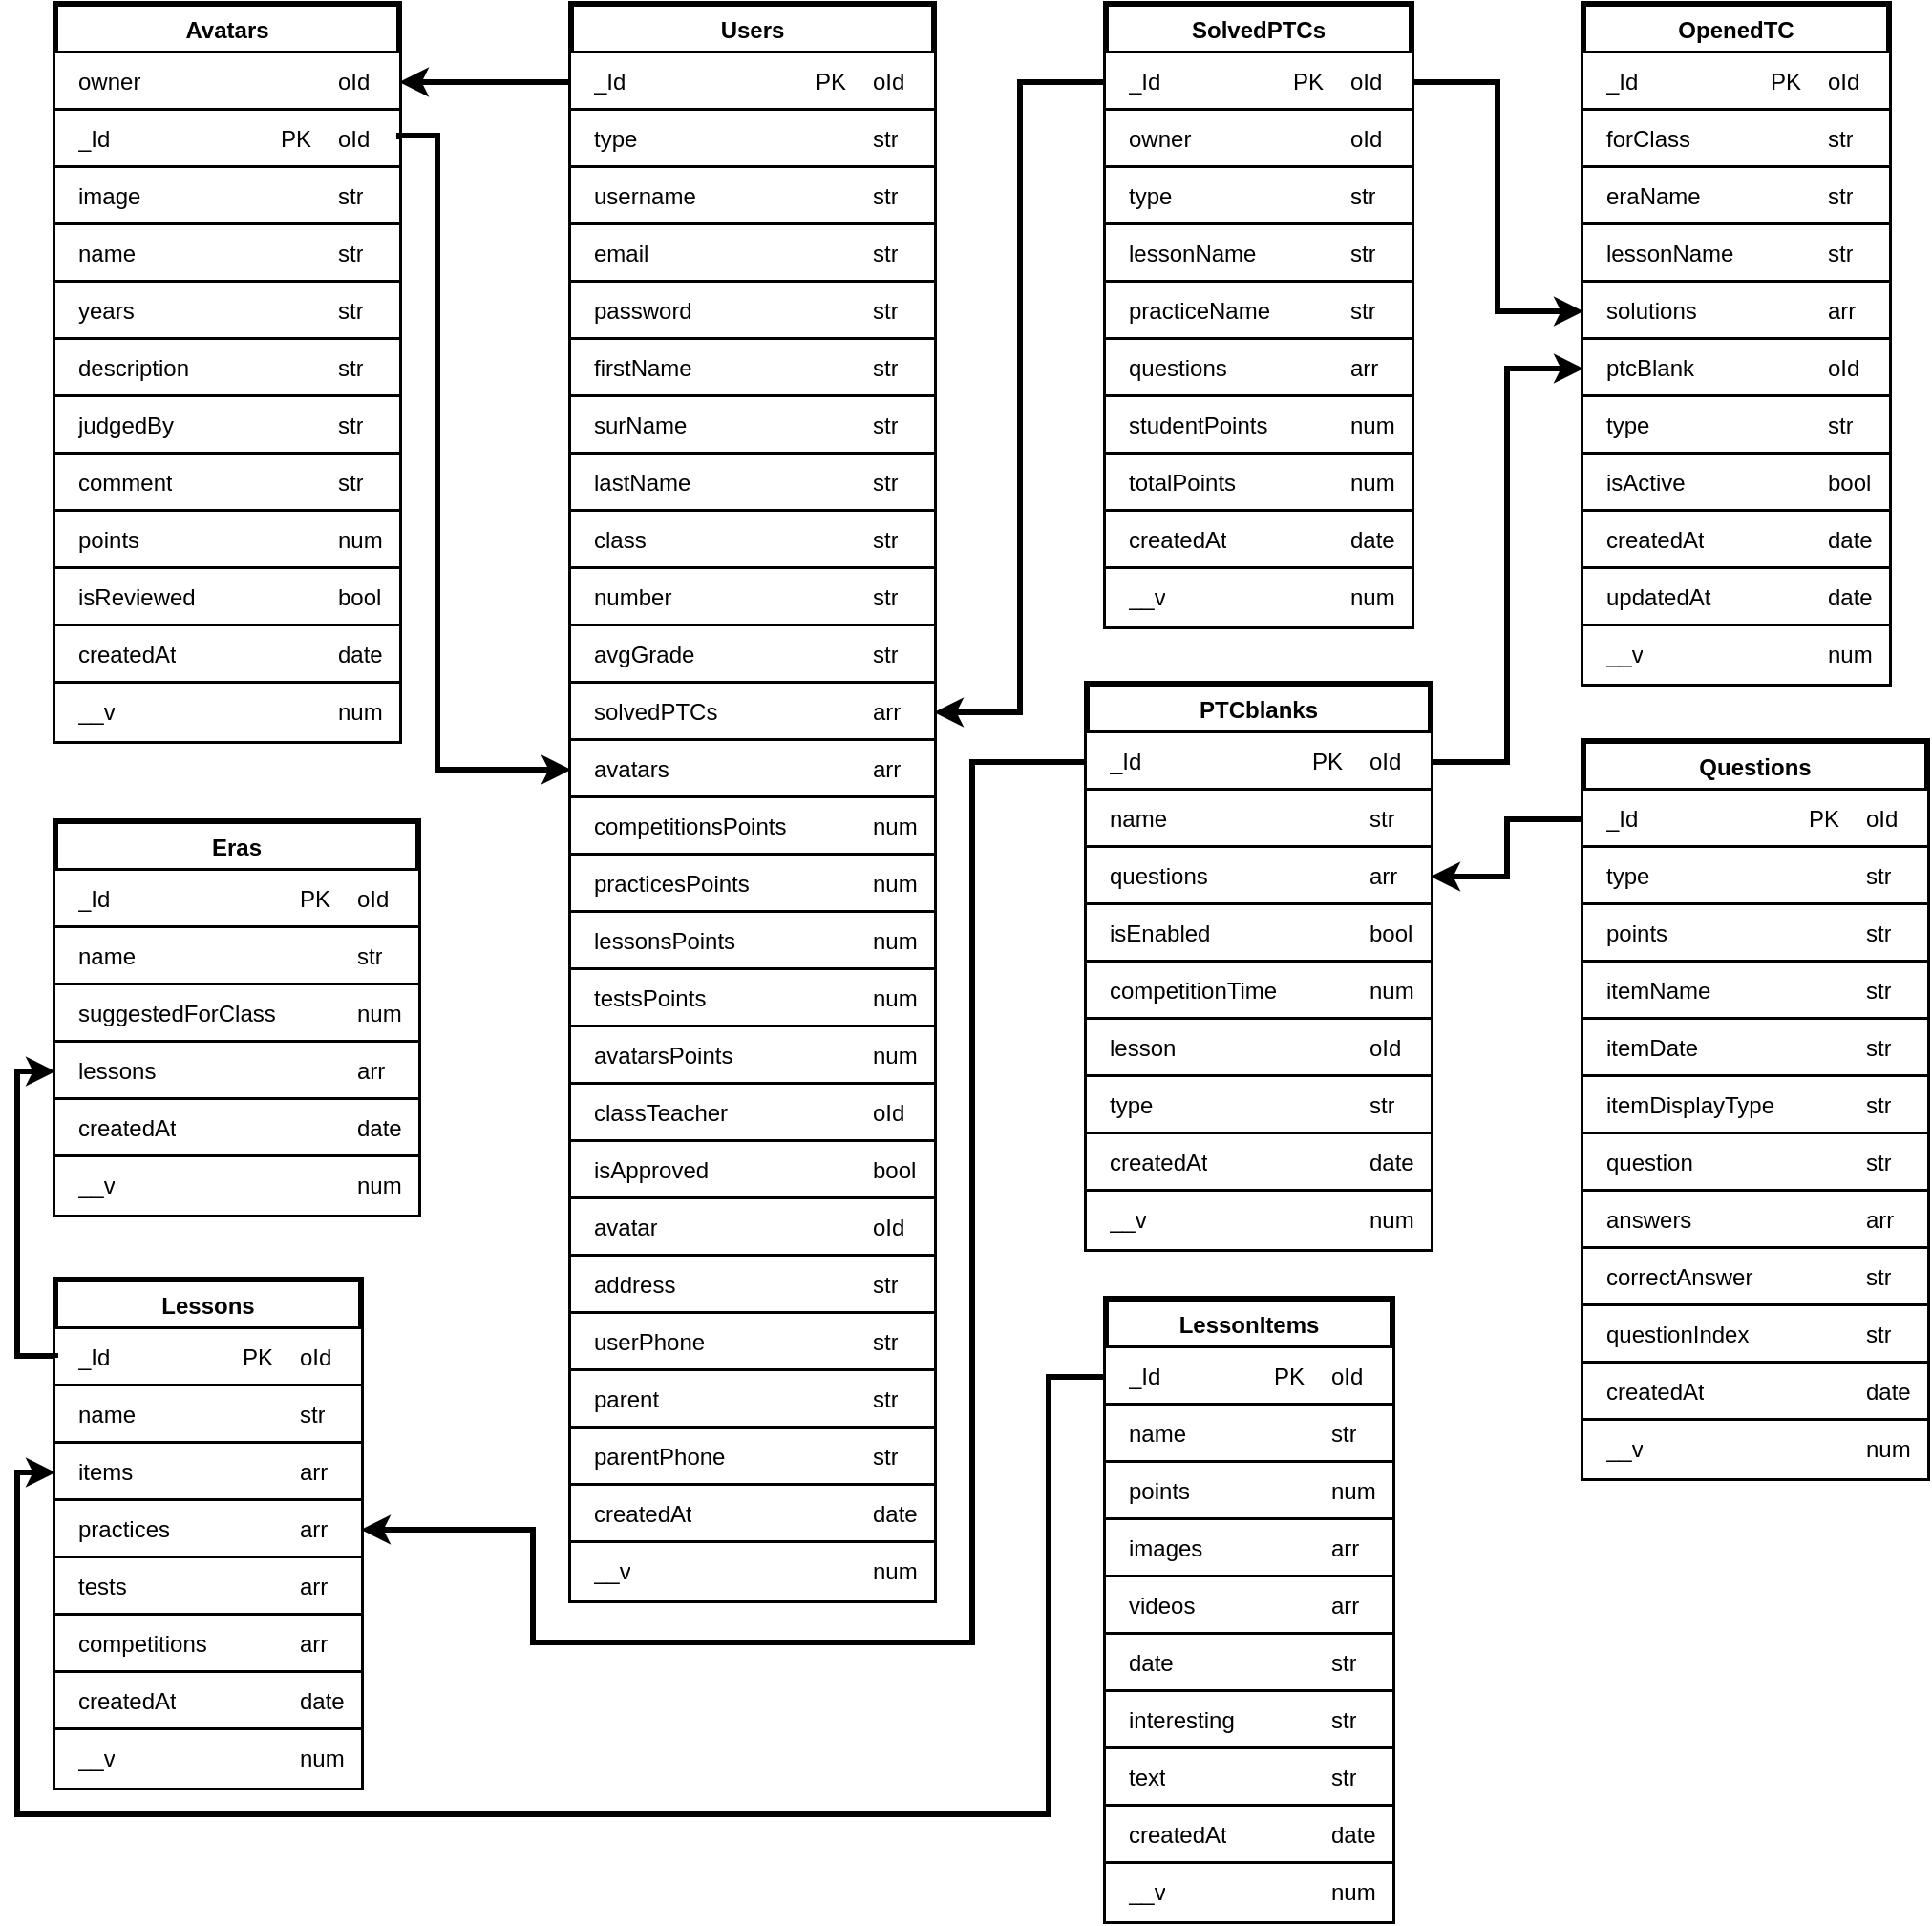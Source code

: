 <mxfile version="21.3.5" type="device">
  <diagram id="C5RBs43oDa-KdzZeNtuy" name="Page-1">
    <mxGraphModel dx="2049" dy="999" grid="1" gridSize="10" guides="1" tooltips="1" connect="1" arrows="1" fold="1" page="1" pageScale="1" pageWidth="827" pageHeight="1169" math="0" shadow="0">
      <root>
        <mxCell id="WIyWlLk6GJQsqaUBKTNV-0" />
        <mxCell id="WIyWlLk6GJQsqaUBKTNV-1" parent="WIyWlLk6GJQsqaUBKTNV-0" />
        <mxCell id="HNpV808xI6CHoqjtx-PA-15" value="SolvedPTCs" style="swimlane;fontStyle=1;align=center;verticalAlign=top;childLayout=stackLayout;horizontal=1;startSize=26;horizontalStack=0;resizeParent=1;resizeParentMax=0;resizeLast=0;collapsible=1;marginBottom=0;whiteSpace=wrap;html=1;strokeWidth=3;" parent="WIyWlLk6GJQsqaUBKTNV-1" vertex="1">
          <mxGeometry x="610" y="32" width="160" height="326" as="geometry" />
        </mxCell>
        <mxCell id="HNpV808xI6CHoqjtx-PA-77" value="" style="shape=table;startSize=0;container=1;collapsible=1;childLayout=tableLayout;fixedRows=1;rowLines=0;fontStyle=0;align=center;resizeLast=1;collapsible=0;fontFamily=Helvetica;fontSize=12;html=1;strokeWidth=3;" parent="HNpV808xI6CHoqjtx-PA-15" vertex="1">
          <mxGeometry y="26" width="160" height="30" as="geometry" />
        </mxCell>
        <mxCell id="HNpV808xI6CHoqjtx-PA-78" value="" style="shape=tableRow;horizontal=0;startSize=0;swimlaneHead=0;swimlaneBody=0;fillColor=none;collapsible=0;dropTarget=0;points=[[0,0.5],[1,0.5]];portConstraint=eastwest;top=0;left=0;right=0;bottom=0;strokeColor=default;fontFamily=Helvetica;fontSize=12;fontColor=default;html=1;strokeWidth=3;" parent="HNpV808xI6CHoqjtx-PA-77" vertex="1">
          <mxGeometry width="160" height="30" as="geometry" />
        </mxCell>
        <mxCell id="HNpV808xI6CHoqjtx-PA-79" value="_Id" style="shape=partialRectangle;connectable=0;top=0;left=0;bottom=0;right=0;fontStyle=0;overflow=hidden;whiteSpace=wrap;html=1;fontFamily=Helvetica;fontSize=12;startSize=26;align=left;spacingLeft=10;strokeWidth=3;" parent="HNpV808xI6CHoqjtx-PA-78" vertex="1">
          <mxGeometry width="90" height="30" as="geometry">
            <mxRectangle width="90" height="30" as="alternateBounds" />
          </mxGeometry>
        </mxCell>
        <mxCell id="HNpV808xI6CHoqjtx-PA-80" value="PK" style="shape=partialRectangle;connectable=0;top=0;left=0;bottom=0;right=0;align=left;spacingLeft=6;fontStyle=0;overflow=hidden;whiteSpace=wrap;html=1;fontFamily=Helvetica;fontSize=12;startSize=26;strokeWidth=3;" parent="HNpV808xI6CHoqjtx-PA-78" vertex="1">
          <mxGeometry x="90" width="30" height="30" as="geometry">
            <mxRectangle width="30" height="30" as="alternateBounds" />
          </mxGeometry>
        </mxCell>
        <mxCell id="HNpV808xI6CHoqjtx-PA-81" value="oId" style="shape=partialRectangle;connectable=0;top=0;left=0;bottom=0;right=0;align=left;spacingLeft=6;fontStyle=0;overflow=hidden;whiteSpace=wrap;html=1;fontFamily=Helvetica;fontSize=12;startSize=26;strokeWidth=3;" parent="HNpV808xI6CHoqjtx-PA-78" vertex="1">
          <mxGeometry x="120" width="40" height="30" as="geometry">
            <mxRectangle width="40" height="30" as="alternateBounds" />
          </mxGeometry>
        </mxCell>
        <mxCell id="HNpV808xI6CHoqjtx-PA-82" value="" style="shape=table;startSize=0;container=1;collapsible=1;childLayout=tableLayout;fixedRows=1;rowLines=0;fontStyle=0;align=center;resizeLast=1;collapsible=0;fontFamily=Helvetica;fontSize=12;html=1;strokeWidth=3;" parent="HNpV808xI6CHoqjtx-PA-15" vertex="1">
          <mxGeometry y="56" width="160" height="30" as="geometry" />
        </mxCell>
        <mxCell id="HNpV808xI6CHoqjtx-PA-83" value="" style="shape=tableRow;horizontal=0;startSize=0;swimlaneHead=0;swimlaneBody=0;fillColor=none;collapsible=0;dropTarget=0;points=[[0,0.5],[1,0.5]];portConstraint=eastwest;top=0;left=0;right=0;bottom=0;strokeColor=default;fontFamily=Helvetica;fontSize=12;fontColor=default;html=1;strokeWidth=3;" parent="HNpV808xI6CHoqjtx-PA-82" vertex="1">
          <mxGeometry width="160" height="30" as="geometry" />
        </mxCell>
        <mxCell id="HNpV808xI6CHoqjtx-PA-84" value="owner" style="shape=partialRectangle;connectable=0;top=0;left=0;bottom=0;right=0;fontStyle=0;overflow=hidden;whiteSpace=wrap;html=1;fontFamily=Helvetica;fontSize=12;startSize=26;align=left;spacingLeft=10;strokeWidth=3;" parent="HNpV808xI6CHoqjtx-PA-83" vertex="1">
          <mxGeometry width="90" height="30" as="geometry">
            <mxRectangle width="90" height="30" as="alternateBounds" />
          </mxGeometry>
        </mxCell>
        <mxCell id="HNpV808xI6CHoqjtx-PA-85" value="&lt;br&gt;" style="shape=partialRectangle;connectable=0;top=0;left=0;bottom=0;right=0;align=left;spacingLeft=6;fontStyle=0;overflow=hidden;whiteSpace=wrap;html=1;fontFamily=Helvetica;fontSize=12;startSize=26;strokeWidth=3;" parent="HNpV808xI6CHoqjtx-PA-83" vertex="1">
          <mxGeometry x="90" width="30" height="30" as="geometry">
            <mxRectangle width="30" height="30" as="alternateBounds" />
          </mxGeometry>
        </mxCell>
        <mxCell id="HNpV808xI6CHoqjtx-PA-86" value="oId" style="shape=partialRectangle;connectable=0;top=0;left=0;bottom=0;right=0;align=left;spacingLeft=6;fontStyle=0;overflow=hidden;whiteSpace=wrap;html=1;fontFamily=Helvetica;fontSize=12;startSize=26;strokeWidth=3;" parent="HNpV808xI6CHoqjtx-PA-83" vertex="1">
          <mxGeometry x="120" width="40" height="30" as="geometry">
            <mxRectangle width="40" height="30" as="alternateBounds" />
          </mxGeometry>
        </mxCell>
        <mxCell id="HNpV808xI6CHoqjtx-PA-87" value="" style="shape=table;startSize=0;container=1;collapsible=1;childLayout=tableLayout;fixedRows=1;rowLines=0;fontStyle=0;align=center;resizeLast=1;collapsible=0;fontFamily=Helvetica;fontSize=12;html=1;strokeWidth=3;" parent="HNpV808xI6CHoqjtx-PA-15" vertex="1">
          <mxGeometry y="86" width="160" height="30" as="geometry" />
        </mxCell>
        <mxCell id="HNpV808xI6CHoqjtx-PA-88" value="" style="shape=tableRow;horizontal=0;startSize=0;swimlaneHead=0;swimlaneBody=0;fillColor=none;collapsible=0;dropTarget=0;points=[[0,0.5],[1,0.5]];portConstraint=eastwest;top=0;left=0;right=0;bottom=0;strokeColor=default;fontFamily=Helvetica;fontSize=12;fontColor=default;html=1;strokeWidth=3;" parent="HNpV808xI6CHoqjtx-PA-87" vertex="1">
          <mxGeometry width="160" height="30" as="geometry" />
        </mxCell>
        <mxCell id="HNpV808xI6CHoqjtx-PA-89" value="type" style="shape=partialRectangle;connectable=0;top=0;left=0;bottom=0;right=0;fontStyle=0;overflow=hidden;whiteSpace=wrap;html=1;fontFamily=Helvetica;fontSize=12;startSize=26;align=left;spacingLeft=10;strokeWidth=3;" parent="HNpV808xI6CHoqjtx-PA-88" vertex="1">
          <mxGeometry width="90" height="30" as="geometry">
            <mxRectangle width="90" height="30" as="alternateBounds" />
          </mxGeometry>
        </mxCell>
        <mxCell id="HNpV808xI6CHoqjtx-PA-90" value="&lt;br&gt;" style="shape=partialRectangle;connectable=0;top=0;left=0;bottom=0;right=0;align=left;spacingLeft=6;fontStyle=0;overflow=hidden;whiteSpace=wrap;html=1;fontFamily=Helvetica;fontSize=12;startSize=26;strokeWidth=3;" parent="HNpV808xI6CHoqjtx-PA-88" vertex="1">
          <mxGeometry x="90" width="30" height="30" as="geometry">
            <mxRectangle width="30" height="30" as="alternateBounds" />
          </mxGeometry>
        </mxCell>
        <mxCell id="HNpV808xI6CHoqjtx-PA-91" value="str" style="shape=partialRectangle;connectable=0;top=0;left=0;bottom=0;right=0;align=left;spacingLeft=6;fontStyle=0;overflow=hidden;whiteSpace=wrap;html=1;fontFamily=Helvetica;fontSize=12;startSize=26;strokeWidth=3;" parent="HNpV808xI6CHoqjtx-PA-88" vertex="1">
          <mxGeometry x="120" width="40" height="30" as="geometry">
            <mxRectangle width="40" height="30" as="alternateBounds" />
          </mxGeometry>
        </mxCell>
        <mxCell id="HNpV808xI6CHoqjtx-PA-92" value="" style="shape=table;startSize=0;container=1;collapsible=1;childLayout=tableLayout;fixedRows=1;rowLines=0;fontStyle=0;align=center;resizeLast=1;collapsible=0;fontFamily=Helvetica;fontSize=12;html=1;strokeWidth=3;" parent="HNpV808xI6CHoqjtx-PA-15" vertex="1">
          <mxGeometry y="116" width="160" height="30" as="geometry" />
        </mxCell>
        <mxCell id="HNpV808xI6CHoqjtx-PA-93" value="" style="shape=tableRow;horizontal=0;startSize=0;swimlaneHead=0;swimlaneBody=0;fillColor=none;collapsible=0;dropTarget=0;points=[[0,0.5],[1,0.5]];portConstraint=eastwest;top=0;left=0;right=0;bottom=0;strokeColor=default;fontFamily=Helvetica;fontSize=12;fontColor=default;html=1;strokeWidth=3;" parent="HNpV808xI6CHoqjtx-PA-92" vertex="1">
          <mxGeometry width="160" height="30" as="geometry" />
        </mxCell>
        <mxCell id="HNpV808xI6CHoqjtx-PA-94" value="lessonName" style="shape=partialRectangle;connectable=0;top=0;left=0;bottom=0;right=0;fontStyle=0;overflow=hidden;whiteSpace=wrap;html=1;fontFamily=Helvetica;fontSize=12;startSize=26;align=left;spacingLeft=10;strokeWidth=3;" parent="HNpV808xI6CHoqjtx-PA-93" vertex="1">
          <mxGeometry width="90" height="30" as="geometry">
            <mxRectangle width="90" height="30" as="alternateBounds" />
          </mxGeometry>
        </mxCell>
        <mxCell id="HNpV808xI6CHoqjtx-PA-95" value="&lt;br&gt;" style="shape=partialRectangle;connectable=0;top=0;left=0;bottom=0;right=0;align=left;spacingLeft=6;fontStyle=0;overflow=hidden;whiteSpace=wrap;html=1;fontFamily=Helvetica;fontSize=12;startSize=26;strokeWidth=3;" parent="HNpV808xI6CHoqjtx-PA-93" vertex="1">
          <mxGeometry x="90" width="30" height="30" as="geometry">
            <mxRectangle width="30" height="30" as="alternateBounds" />
          </mxGeometry>
        </mxCell>
        <mxCell id="HNpV808xI6CHoqjtx-PA-96" value="str" style="shape=partialRectangle;connectable=0;top=0;left=0;bottom=0;right=0;align=left;spacingLeft=6;fontStyle=0;overflow=hidden;whiteSpace=wrap;html=1;fontFamily=Helvetica;fontSize=12;startSize=26;strokeWidth=3;" parent="HNpV808xI6CHoqjtx-PA-93" vertex="1">
          <mxGeometry x="120" width="40" height="30" as="geometry">
            <mxRectangle width="40" height="30" as="alternateBounds" />
          </mxGeometry>
        </mxCell>
        <mxCell id="HNpV808xI6CHoqjtx-PA-97" value="" style="shape=table;startSize=0;container=1;collapsible=1;childLayout=tableLayout;fixedRows=1;rowLines=0;fontStyle=0;align=center;resizeLast=1;collapsible=0;fontFamily=Helvetica;fontSize=12;html=1;strokeWidth=3;" parent="HNpV808xI6CHoqjtx-PA-15" vertex="1">
          <mxGeometry y="146" width="160" height="30" as="geometry" />
        </mxCell>
        <mxCell id="HNpV808xI6CHoqjtx-PA-98" value="" style="shape=tableRow;horizontal=0;startSize=0;swimlaneHead=0;swimlaneBody=0;fillColor=none;collapsible=0;dropTarget=0;points=[[0,0.5],[1,0.5]];portConstraint=eastwest;top=0;left=0;right=0;bottom=0;strokeColor=default;fontFamily=Helvetica;fontSize=12;fontColor=default;html=1;strokeWidth=3;" parent="HNpV808xI6CHoqjtx-PA-97" vertex="1">
          <mxGeometry width="160" height="30" as="geometry" />
        </mxCell>
        <mxCell id="HNpV808xI6CHoqjtx-PA-99" value="practiceName" style="shape=partialRectangle;connectable=0;top=0;left=0;bottom=0;right=0;fontStyle=0;overflow=hidden;whiteSpace=wrap;html=1;fontFamily=Helvetica;fontSize=12;startSize=26;align=left;spacingLeft=10;strokeWidth=3;" parent="HNpV808xI6CHoqjtx-PA-98" vertex="1">
          <mxGeometry width="90" height="30" as="geometry">
            <mxRectangle width="90" height="30" as="alternateBounds" />
          </mxGeometry>
        </mxCell>
        <mxCell id="HNpV808xI6CHoqjtx-PA-100" value="&lt;br&gt;" style="shape=partialRectangle;connectable=0;top=0;left=0;bottom=0;right=0;align=left;spacingLeft=6;fontStyle=0;overflow=hidden;whiteSpace=wrap;html=1;fontFamily=Helvetica;fontSize=12;startSize=26;strokeWidth=3;" parent="HNpV808xI6CHoqjtx-PA-98" vertex="1">
          <mxGeometry x="90" width="30" height="30" as="geometry">
            <mxRectangle width="30" height="30" as="alternateBounds" />
          </mxGeometry>
        </mxCell>
        <mxCell id="HNpV808xI6CHoqjtx-PA-101" value="str" style="shape=partialRectangle;connectable=0;top=0;left=0;bottom=0;right=0;align=left;spacingLeft=6;fontStyle=0;overflow=hidden;whiteSpace=wrap;html=1;fontFamily=Helvetica;fontSize=12;startSize=26;strokeWidth=3;" parent="HNpV808xI6CHoqjtx-PA-98" vertex="1">
          <mxGeometry x="120" width="40" height="30" as="geometry">
            <mxRectangle width="40" height="30" as="alternateBounds" />
          </mxGeometry>
        </mxCell>
        <mxCell id="HNpV808xI6CHoqjtx-PA-102" value="" style="shape=table;startSize=0;container=1;collapsible=1;childLayout=tableLayout;fixedRows=1;rowLines=0;fontStyle=0;align=center;resizeLast=1;collapsible=0;fontFamily=Helvetica;fontSize=12;html=1;strokeWidth=3;" parent="HNpV808xI6CHoqjtx-PA-15" vertex="1">
          <mxGeometry y="176" width="160" height="30" as="geometry" />
        </mxCell>
        <mxCell id="HNpV808xI6CHoqjtx-PA-103" value="" style="shape=tableRow;horizontal=0;startSize=0;swimlaneHead=0;swimlaneBody=0;fillColor=none;collapsible=0;dropTarget=0;points=[[0,0.5],[1,0.5]];portConstraint=eastwest;top=0;left=0;right=0;bottom=0;strokeColor=default;fontFamily=Helvetica;fontSize=12;fontColor=default;html=1;strokeWidth=3;" parent="HNpV808xI6CHoqjtx-PA-102" vertex="1">
          <mxGeometry width="160" height="30" as="geometry" />
        </mxCell>
        <mxCell id="HNpV808xI6CHoqjtx-PA-104" value="questions" style="shape=partialRectangle;connectable=0;top=0;left=0;bottom=0;right=0;fontStyle=0;overflow=hidden;whiteSpace=wrap;html=1;fontFamily=Helvetica;fontSize=12;startSize=26;align=left;spacingLeft=10;strokeWidth=3;" parent="HNpV808xI6CHoqjtx-PA-103" vertex="1">
          <mxGeometry width="90" height="30" as="geometry">
            <mxRectangle width="90" height="30" as="alternateBounds" />
          </mxGeometry>
        </mxCell>
        <mxCell id="HNpV808xI6CHoqjtx-PA-105" value="&lt;br&gt;" style="shape=partialRectangle;connectable=0;top=0;left=0;bottom=0;right=0;align=left;spacingLeft=6;fontStyle=0;overflow=hidden;whiteSpace=wrap;html=1;fontFamily=Helvetica;fontSize=12;startSize=26;strokeWidth=3;" parent="HNpV808xI6CHoqjtx-PA-103" vertex="1">
          <mxGeometry x="90" width="30" height="30" as="geometry">
            <mxRectangle width="30" height="30" as="alternateBounds" />
          </mxGeometry>
        </mxCell>
        <mxCell id="HNpV808xI6CHoqjtx-PA-106" value="arr" style="shape=partialRectangle;connectable=0;top=0;left=0;bottom=0;right=0;align=left;spacingLeft=6;fontStyle=0;overflow=hidden;whiteSpace=wrap;html=1;fontFamily=Helvetica;fontSize=12;startSize=26;strokeWidth=3;" parent="HNpV808xI6CHoqjtx-PA-103" vertex="1">
          <mxGeometry x="120" width="40" height="30" as="geometry">
            <mxRectangle width="40" height="30" as="alternateBounds" />
          </mxGeometry>
        </mxCell>
        <mxCell id="HNpV808xI6CHoqjtx-PA-107" value="" style="shape=table;startSize=0;container=1;collapsible=1;childLayout=tableLayout;fixedRows=1;rowLines=0;fontStyle=0;align=center;resizeLast=1;collapsible=0;fontFamily=Helvetica;fontSize=12;html=1;strokeWidth=3;" parent="HNpV808xI6CHoqjtx-PA-15" vertex="1">
          <mxGeometry y="206" width="160" height="30" as="geometry" />
        </mxCell>
        <mxCell id="HNpV808xI6CHoqjtx-PA-108" value="" style="shape=tableRow;horizontal=0;startSize=0;swimlaneHead=0;swimlaneBody=0;fillColor=none;collapsible=0;dropTarget=0;points=[[0,0.5],[1,0.5]];portConstraint=eastwest;top=0;left=0;right=0;bottom=0;strokeColor=default;fontFamily=Helvetica;fontSize=12;fontColor=default;html=1;strokeWidth=3;" parent="HNpV808xI6CHoqjtx-PA-107" vertex="1">
          <mxGeometry width="160" height="30" as="geometry" />
        </mxCell>
        <mxCell id="HNpV808xI6CHoqjtx-PA-109" value="studentPoints" style="shape=partialRectangle;connectable=0;top=0;left=0;bottom=0;right=0;fontStyle=0;overflow=hidden;whiteSpace=wrap;html=1;fontFamily=Helvetica;fontSize=12;startSize=26;align=left;spacingLeft=10;strokeWidth=3;" parent="HNpV808xI6CHoqjtx-PA-108" vertex="1">
          <mxGeometry width="90" height="30" as="geometry">
            <mxRectangle width="90" height="30" as="alternateBounds" />
          </mxGeometry>
        </mxCell>
        <mxCell id="HNpV808xI6CHoqjtx-PA-110" value="&lt;br&gt;" style="shape=partialRectangle;connectable=0;top=0;left=0;bottom=0;right=0;align=left;spacingLeft=6;fontStyle=0;overflow=hidden;whiteSpace=wrap;html=1;fontFamily=Helvetica;fontSize=12;startSize=26;strokeWidth=3;" parent="HNpV808xI6CHoqjtx-PA-108" vertex="1">
          <mxGeometry x="90" width="30" height="30" as="geometry">
            <mxRectangle width="30" height="30" as="alternateBounds" />
          </mxGeometry>
        </mxCell>
        <mxCell id="HNpV808xI6CHoqjtx-PA-111" value="num" style="shape=partialRectangle;connectable=0;top=0;left=0;bottom=0;right=0;align=left;spacingLeft=6;fontStyle=0;overflow=hidden;whiteSpace=wrap;html=1;fontFamily=Helvetica;fontSize=12;startSize=26;strokeWidth=3;" parent="HNpV808xI6CHoqjtx-PA-108" vertex="1">
          <mxGeometry x="120" width="40" height="30" as="geometry">
            <mxRectangle width="40" height="30" as="alternateBounds" />
          </mxGeometry>
        </mxCell>
        <mxCell id="HNpV808xI6CHoqjtx-PA-124" value="" style="shape=table;startSize=0;container=1;collapsible=1;childLayout=tableLayout;fixedRows=1;rowLines=0;fontStyle=0;align=center;resizeLast=1;collapsible=0;fontFamily=Helvetica;fontSize=12;html=1;strokeWidth=3;" parent="HNpV808xI6CHoqjtx-PA-15" vertex="1">
          <mxGeometry y="236" width="160" height="30" as="geometry" />
        </mxCell>
        <mxCell id="HNpV808xI6CHoqjtx-PA-125" value="" style="shape=tableRow;horizontal=0;startSize=0;swimlaneHead=0;swimlaneBody=0;fillColor=none;collapsible=0;dropTarget=0;points=[[0,0.5],[1,0.5]];portConstraint=eastwest;top=0;left=0;right=0;bottom=0;strokeColor=default;fontFamily=Helvetica;fontSize=12;fontColor=default;html=1;strokeWidth=3;" parent="HNpV808xI6CHoqjtx-PA-124" vertex="1">
          <mxGeometry width="160" height="30" as="geometry" />
        </mxCell>
        <mxCell id="HNpV808xI6CHoqjtx-PA-126" value="totalPoints" style="shape=partialRectangle;connectable=0;top=0;left=0;bottom=0;right=0;fontStyle=0;overflow=hidden;whiteSpace=wrap;html=1;fontFamily=Helvetica;fontSize=12;startSize=26;align=left;spacingLeft=10;strokeWidth=3;" parent="HNpV808xI6CHoqjtx-PA-125" vertex="1">
          <mxGeometry width="90" height="30" as="geometry">
            <mxRectangle width="90" height="30" as="alternateBounds" />
          </mxGeometry>
        </mxCell>
        <mxCell id="HNpV808xI6CHoqjtx-PA-127" value="&lt;br&gt;" style="shape=partialRectangle;connectable=0;top=0;left=0;bottom=0;right=0;align=left;spacingLeft=6;fontStyle=0;overflow=hidden;whiteSpace=wrap;html=1;fontFamily=Helvetica;fontSize=12;startSize=26;strokeWidth=3;" parent="HNpV808xI6CHoqjtx-PA-125" vertex="1">
          <mxGeometry x="90" width="30" height="30" as="geometry">
            <mxRectangle width="30" height="30" as="alternateBounds" />
          </mxGeometry>
        </mxCell>
        <mxCell id="HNpV808xI6CHoqjtx-PA-128" value="num" style="shape=partialRectangle;connectable=0;top=0;left=0;bottom=0;right=0;align=left;spacingLeft=6;fontStyle=0;overflow=hidden;whiteSpace=wrap;html=1;fontFamily=Helvetica;fontSize=12;startSize=26;strokeWidth=3;" parent="HNpV808xI6CHoqjtx-PA-125" vertex="1">
          <mxGeometry x="120" width="40" height="30" as="geometry">
            <mxRectangle width="40" height="30" as="alternateBounds" />
          </mxGeometry>
        </mxCell>
        <mxCell id="HNpV808xI6CHoqjtx-PA-129" value="" style="shape=table;startSize=0;container=1;collapsible=1;childLayout=tableLayout;fixedRows=1;rowLines=0;fontStyle=0;align=center;resizeLast=1;collapsible=0;fontFamily=Helvetica;fontSize=12;html=1;strokeWidth=3;" parent="HNpV808xI6CHoqjtx-PA-15" vertex="1">
          <mxGeometry y="266" width="160" height="30" as="geometry" />
        </mxCell>
        <mxCell id="HNpV808xI6CHoqjtx-PA-130" value="" style="shape=tableRow;horizontal=0;startSize=0;swimlaneHead=0;swimlaneBody=0;fillColor=none;collapsible=0;dropTarget=0;points=[[0,0.5],[1,0.5]];portConstraint=eastwest;top=0;left=0;right=0;bottom=0;strokeColor=default;fontFamily=Helvetica;fontSize=12;fontColor=default;html=1;strokeWidth=3;" parent="HNpV808xI6CHoqjtx-PA-129" vertex="1">
          <mxGeometry width="160" height="30" as="geometry" />
        </mxCell>
        <mxCell id="HNpV808xI6CHoqjtx-PA-131" value="createdAt" style="shape=partialRectangle;connectable=0;top=0;left=0;bottom=0;right=0;fontStyle=0;overflow=hidden;whiteSpace=wrap;html=1;fontFamily=Helvetica;fontSize=12;startSize=26;align=left;spacingLeft=10;strokeWidth=3;" parent="HNpV808xI6CHoqjtx-PA-130" vertex="1">
          <mxGeometry width="90" height="30" as="geometry">
            <mxRectangle width="90" height="30" as="alternateBounds" />
          </mxGeometry>
        </mxCell>
        <mxCell id="HNpV808xI6CHoqjtx-PA-132" value="&lt;br&gt;" style="shape=partialRectangle;connectable=0;top=0;left=0;bottom=0;right=0;align=left;spacingLeft=6;fontStyle=0;overflow=hidden;whiteSpace=wrap;html=1;fontFamily=Helvetica;fontSize=12;startSize=26;strokeWidth=3;" parent="HNpV808xI6CHoqjtx-PA-130" vertex="1">
          <mxGeometry x="90" width="30" height="30" as="geometry">
            <mxRectangle width="30" height="30" as="alternateBounds" />
          </mxGeometry>
        </mxCell>
        <mxCell id="HNpV808xI6CHoqjtx-PA-133" value="date" style="shape=partialRectangle;connectable=0;top=0;left=0;bottom=0;right=0;align=left;spacingLeft=6;fontStyle=0;overflow=hidden;whiteSpace=wrap;html=1;fontFamily=Helvetica;fontSize=12;startSize=26;strokeWidth=3;" parent="HNpV808xI6CHoqjtx-PA-130" vertex="1">
          <mxGeometry x="120" width="40" height="30" as="geometry">
            <mxRectangle width="40" height="30" as="alternateBounds" />
          </mxGeometry>
        </mxCell>
        <mxCell id="HNpV808xI6CHoqjtx-PA-134" value="" style="shape=table;startSize=0;container=1;collapsible=1;childLayout=tableLayout;fixedRows=1;rowLines=0;fontStyle=0;align=center;resizeLast=1;collapsible=0;fontFamily=Helvetica;fontSize=12;html=1;strokeWidth=3;" parent="HNpV808xI6CHoqjtx-PA-15" vertex="1">
          <mxGeometry y="296" width="160" height="30" as="geometry" />
        </mxCell>
        <mxCell id="HNpV808xI6CHoqjtx-PA-135" value="" style="shape=tableRow;horizontal=0;startSize=0;swimlaneHead=0;swimlaneBody=0;fillColor=none;collapsible=0;dropTarget=0;points=[[0,0.5],[1,0.5]];portConstraint=eastwest;top=0;left=0;right=0;bottom=0;strokeColor=default;fontFamily=Helvetica;fontSize=12;fontColor=default;html=1;strokeWidth=3;" parent="HNpV808xI6CHoqjtx-PA-134" vertex="1">
          <mxGeometry width="160" height="30" as="geometry" />
        </mxCell>
        <mxCell id="HNpV808xI6CHoqjtx-PA-136" value="__v" style="shape=partialRectangle;connectable=0;top=0;left=0;bottom=0;right=0;fontStyle=0;overflow=hidden;whiteSpace=wrap;html=1;fontFamily=Helvetica;fontSize=12;startSize=26;align=left;spacingLeft=10;strokeWidth=3;" parent="HNpV808xI6CHoqjtx-PA-135" vertex="1">
          <mxGeometry width="90" height="30" as="geometry">
            <mxRectangle width="90" height="30" as="alternateBounds" />
          </mxGeometry>
        </mxCell>
        <mxCell id="HNpV808xI6CHoqjtx-PA-137" value="&lt;br&gt;" style="shape=partialRectangle;connectable=0;top=0;left=0;bottom=0;right=0;align=left;spacingLeft=6;fontStyle=0;overflow=hidden;whiteSpace=wrap;html=1;fontFamily=Helvetica;fontSize=12;startSize=26;strokeWidth=3;" parent="HNpV808xI6CHoqjtx-PA-135" vertex="1">
          <mxGeometry x="90" width="30" height="30" as="geometry">
            <mxRectangle width="30" height="30" as="alternateBounds" />
          </mxGeometry>
        </mxCell>
        <mxCell id="HNpV808xI6CHoqjtx-PA-138" value="num" style="shape=partialRectangle;connectable=0;top=0;left=0;bottom=0;right=0;align=left;spacingLeft=6;fontStyle=0;overflow=hidden;whiteSpace=wrap;html=1;fontFamily=Helvetica;fontSize=12;startSize=26;strokeWidth=3;" parent="HNpV808xI6CHoqjtx-PA-135" vertex="1">
          <mxGeometry x="120" width="40" height="30" as="geometry">
            <mxRectangle width="40" height="30" as="alternateBounds" />
          </mxGeometry>
        </mxCell>
        <mxCell id="HNpV808xI6CHoqjtx-PA-139" value="Users" style="swimlane;fontStyle=1;align=center;verticalAlign=top;childLayout=stackLayout;horizontal=1;startSize=26;horizontalStack=0;resizeParent=1;resizeParentMax=0;resizeLast=0;collapsible=1;marginBottom=0;whiteSpace=wrap;html=1;strokeWidth=3;" parent="WIyWlLk6GJQsqaUBKTNV-1" vertex="1">
          <mxGeometry x="330" y="32" width="190" height="836" as="geometry" />
        </mxCell>
        <mxCell id="HNpV808xI6CHoqjtx-PA-140" value="" style="shape=table;startSize=0;container=1;collapsible=1;childLayout=tableLayout;fixedRows=1;rowLines=0;fontStyle=0;align=center;resizeLast=1;collapsible=0;fontFamily=Helvetica;fontSize=12;html=1;strokeWidth=3;" parent="HNpV808xI6CHoqjtx-PA-139" vertex="1">
          <mxGeometry y="26" width="190" height="30" as="geometry" />
        </mxCell>
        <mxCell id="HNpV808xI6CHoqjtx-PA-141" value="" style="shape=tableRow;horizontal=0;startSize=0;swimlaneHead=0;swimlaneBody=0;fillColor=none;collapsible=0;dropTarget=0;points=[[0,0.5],[1,0.5]];portConstraint=eastwest;top=0;left=0;right=0;bottom=0;strokeColor=default;fontFamily=Helvetica;fontSize=12;fontColor=default;html=1;strokeWidth=3;" parent="HNpV808xI6CHoqjtx-PA-140" vertex="1">
          <mxGeometry width="190" height="30" as="geometry" />
        </mxCell>
        <mxCell id="HNpV808xI6CHoqjtx-PA-142" value="_Id" style="shape=partialRectangle;connectable=0;top=0;left=0;bottom=0;right=0;fontStyle=0;overflow=hidden;whiteSpace=wrap;html=1;fontFamily=Helvetica;fontSize=12;startSize=26;align=left;spacingLeft=10;strokeWidth=3;" parent="HNpV808xI6CHoqjtx-PA-141" vertex="1">
          <mxGeometry width="120" height="30" as="geometry">
            <mxRectangle width="120" height="30" as="alternateBounds" />
          </mxGeometry>
        </mxCell>
        <mxCell id="HNpV808xI6CHoqjtx-PA-143" value="PK" style="shape=partialRectangle;connectable=0;top=0;left=0;bottom=0;right=0;align=left;spacingLeft=6;fontStyle=0;overflow=hidden;whiteSpace=wrap;html=1;fontFamily=Helvetica;fontSize=12;startSize=26;strokeWidth=3;" parent="HNpV808xI6CHoqjtx-PA-141" vertex="1">
          <mxGeometry x="120" width="30" height="30" as="geometry">
            <mxRectangle width="30" height="30" as="alternateBounds" />
          </mxGeometry>
        </mxCell>
        <mxCell id="HNpV808xI6CHoqjtx-PA-144" value="oId" style="shape=partialRectangle;connectable=0;top=0;left=0;bottom=0;right=0;align=left;spacingLeft=6;fontStyle=0;overflow=hidden;whiteSpace=wrap;html=1;fontFamily=Helvetica;fontSize=12;startSize=26;strokeWidth=3;" parent="HNpV808xI6CHoqjtx-PA-141" vertex="1">
          <mxGeometry x="150" width="40" height="30" as="geometry">
            <mxRectangle width="40" height="30" as="alternateBounds" />
          </mxGeometry>
        </mxCell>
        <mxCell id="HNpV808xI6CHoqjtx-PA-145" value="" style="shape=table;startSize=0;container=1;collapsible=1;childLayout=tableLayout;fixedRows=1;rowLines=0;fontStyle=0;align=center;resizeLast=1;collapsible=0;fontFamily=Helvetica;fontSize=12;html=1;strokeWidth=3;" parent="HNpV808xI6CHoqjtx-PA-139" vertex="1">
          <mxGeometry y="56" width="190" height="30" as="geometry" />
        </mxCell>
        <mxCell id="HNpV808xI6CHoqjtx-PA-146" value="" style="shape=tableRow;horizontal=0;startSize=0;swimlaneHead=0;swimlaneBody=0;fillColor=none;collapsible=0;dropTarget=0;points=[[0,0.5],[1,0.5]];portConstraint=eastwest;top=0;left=0;right=0;bottom=0;strokeColor=default;fontFamily=Helvetica;fontSize=12;fontColor=default;html=1;strokeWidth=3;" parent="HNpV808xI6CHoqjtx-PA-145" vertex="1">
          <mxGeometry width="190" height="30" as="geometry" />
        </mxCell>
        <mxCell id="HNpV808xI6CHoqjtx-PA-147" value="type&lt;br&gt;" style="shape=partialRectangle;connectable=0;top=0;left=0;bottom=0;right=0;fontStyle=0;overflow=hidden;whiteSpace=wrap;html=1;fontFamily=Helvetica;fontSize=12;startSize=26;align=left;spacingLeft=10;strokeWidth=3;" parent="HNpV808xI6CHoqjtx-PA-146" vertex="1">
          <mxGeometry width="120" height="30" as="geometry">
            <mxRectangle width="120" height="30" as="alternateBounds" />
          </mxGeometry>
        </mxCell>
        <mxCell id="HNpV808xI6CHoqjtx-PA-148" value="&lt;br&gt;" style="shape=partialRectangle;connectable=0;top=0;left=0;bottom=0;right=0;align=left;spacingLeft=6;fontStyle=0;overflow=hidden;whiteSpace=wrap;html=1;fontFamily=Helvetica;fontSize=12;startSize=26;strokeWidth=3;" parent="HNpV808xI6CHoqjtx-PA-146" vertex="1">
          <mxGeometry x="120" width="30" height="30" as="geometry">
            <mxRectangle width="30" height="30" as="alternateBounds" />
          </mxGeometry>
        </mxCell>
        <mxCell id="HNpV808xI6CHoqjtx-PA-149" value="str" style="shape=partialRectangle;connectable=0;top=0;left=0;bottom=0;right=0;align=left;spacingLeft=6;fontStyle=0;overflow=hidden;whiteSpace=wrap;html=1;fontFamily=Helvetica;fontSize=12;startSize=26;strokeWidth=3;" parent="HNpV808xI6CHoqjtx-PA-146" vertex="1">
          <mxGeometry x="150" width="40" height="30" as="geometry">
            <mxRectangle width="40" height="30" as="alternateBounds" />
          </mxGeometry>
        </mxCell>
        <mxCell id="HNpV808xI6CHoqjtx-PA-150" value="" style="shape=table;startSize=0;container=1;collapsible=1;childLayout=tableLayout;fixedRows=1;rowLines=0;fontStyle=0;align=center;resizeLast=1;collapsible=0;fontFamily=Helvetica;fontSize=12;html=1;strokeWidth=3;" parent="HNpV808xI6CHoqjtx-PA-139" vertex="1">
          <mxGeometry y="86" width="190" height="30" as="geometry" />
        </mxCell>
        <mxCell id="HNpV808xI6CHoqjtx-PA-151" value="" style="shape=tableRow;horizontal=0;startSize=0;swimlaneHead=0;swimlaneBody=0;fillColor=none;collapsible=0;dropTarget=0;points=[[0,0.5],[1,0.5]];portConstraint=eastwest;top=0;left=0;right=0;bottom=0;strokeColor=default;fontFamily=Helvetica;fontSize=12;fontColor=default;html=1;strokeWidth=3;" parent="HNpV808xI6CHoqjtx-PA-150" vertex="1">
          <mxGeometry width="190" height="30" as="geometry" />
        </mxCell>
        <mxCell id="HNpV808xI6CHoqjtx-PA-152" value="username" style="shape=partialRectangle;connectable=0;top=0;left=0;bottom=0;right=0;fontStyle=0;overflow=hidden;whiteSpace=wrap;html=1;fontFamily=Helvetica;fontSize=12;startSize=26;align=left;spacingLeft=10;strokeWidth=3;" parent="HNpV808xI6CHoqjtx-PA-151" vertex="1">
          <mxGeometry width="120" height="30" as="geometry">
            <mxRectangle width="120" height="30" as="alternateBounds" />
          </mxGeometry>
        </mxCell>
        <mxCell id="HNpV808xI6CHoqjtx-PA-153" value="&lt;br&gt;" style="shape=partialRectangle;connectable=0;top=0;left=0;bottom=0;right=0;align=left;spacingLeft=6;fontStyle=0;overflow=hidden;whiteSpace=wrap;html=1;fontFamily=Helvetica;fontSize=12;startSize=26;strokeWidth=3;" parent="HNpV808xI6CHoqjtx-PA-151" vertex="1">
          <mxGeometry x="120" width="30" height="30" as="geometry">
            <mxRectangle width="30" height="30" as="alternateBounds" />
          </mxGeometry>
        </mxCell>
        <mxCell id="HNpV808xI6CHoqjtx-PA-154" value="str" style="shape=partialRectangle;connectable=0;top=0;left=0;bottom=0;right=0;align=left;spacingLeft=6;fontStyle=0;overflow=hidden;whiteSpace=wrap;html=1;fontFamily=Helvetica;fontSize=12;startSize=26;strokeWidth=3;" parent="HNpV808xI6CHoqjtx-PA-151" vertex="1">
          <mxGeometry x="150" width="40" height="30" as="geometry">
            <mxRectangle width="40" height="30" as="alternateBounds" />
          </mxGeometry>
        </mxCell>
        <mxCell id="HNpV808xI6CHoqjtx-PA-155" value="" style="shape=table;startSize=0;container=1;collapsible=1;childLayout=tableLayout;fixedRows=1;rowLines=0;fontStyle=0;align=center;resizeLast=1;collapsible=0;fontFamily=Helvetica;fontSize=12;html=1;strokeWidth=3;" parent="HNpV808xI6CHoqjtx-PA-139" vertex="1">
          <mxGeometry y="116" width="190" height="30" as="geometry" />
        </mxCell>
        <mxCell id="HNpV808xI6CHoqjtx-PA-156" value="" style="shape=tableRow;horizontal=0;startSize=0;swimlaneHead=0;swimlaneBody=0;fillColor=none;collapsible=0;dropTarget=0;points=[[0,0.5],[1,0.5]];portConstraint=eastwest;top=0;left=0;right=0;bottom=0;strokeColor=default;fontFamily=Helvetica;fontSize=12;fontColor=default;html=1;strokeWidth=3;" parent="HNpV808xI6CHoqjtx-PA-155" vertex="1">
          <mxGeometry width="190" height="30" as="geometry" />
        </mxCell>
        <mxCell id="HNpV808xI6CHoqjtx-PA-157" value="email" style="shape=partialRectangle;connectable=0;top=0;left=0;bottom=0;right=0;fontStyle=0;overflow=hidden;whiteSpace=wrap;html=1;fontFamily=Helvetica;fontSize=12;startSize=26;align=left;spacingLeft=10;strokeWidth=3;" parent="HNpV808xI6CHoqjtx-PA-156" vertex="1">
          <mxGeometry width="120" height="30" as="geometry">
            <mxRectangle width="120" height="30" as="alternateBounds" />
          </mxGeometry>
        </mxCell>
        <mxCell id="HNpV808xI6CHoqjtx-PA-158" value="&lt;br&gt;" style="shape=partialRectangle;connectable=0;top=0;left=0;bottom=0;right=0;align=left;spacingLeft=6;fontStyle=0;overflow=hidden;whiteSpace=wrap;html=1;fontFamily=Helvetica;fontSize=12;startSize=26;strokeWidth=3;" parent="HNpV808xI6CHoqjtx-PA-156" vertex="1">
          <mxGeometry x="120" width="30" height="30" as="geometry">
            <mxRectangle width="30" height="30" as="alternateBounds" />
          </mxGeometry>
        </mxCell>
        <mxCell id="HNpV808xI6CHoqjtx-PA-159" value="str" style="shape=partialRectangle;connectable=0;top=0;left=0;bottom=0;right=0;align=left;spacingLeft=6;fontStyle=0;overflow=hidden;whiteSpace=wrap;html=1;fontFamily=Helvetica;fontSize=12;startSize=26;strokeWidth=3;" parent="HNpV808xI6CHoqjtx-PA-156" vertex="1">
          <mxGeometry x="150" width="40" height="30" as="geometry">
            <mxRectangle width="40" height="30" as="alternateBounds" />
          </mxGeometry>
        </mxCell>
        <mxCell id="HNpV808xI6CHoqjtx-PA-160" value="" style="shape=table;startSize=0;container=1;collapsible=1;childLayout=tableLayout;fixedRows=1;rowLines=0;fontStyle=0;align=center;resizeLast=1;collapsible=0;fontFamily=Helvetica;fontSize=12;html=1;strokeWidth=3;" parent="HNpV808xI6CHoqjtx-PA-139" vertex="1">
          <mxGeometry y="146" width="190" height="30" as="geometry" />
        </mxCell>
        <mxCell id="HNpV808xI6CHoqjtx-PA-161" value="" style="shape=tableRow;horizontal=0;startSize=0;swimlaneHead=0;swimlaneBody=0;fillColor=none;collapsible=0;dropTarget=0;points=[[0,0.5],[1,0.5]];portConstraint=eastwest;top=0;left=0;right=0;bottom=0;strokeColor=default;fontFamily=Helvetica;fontSize=12;fontColor=default;html=1;strokeWidth=3;" parent="HNpV808xI6CHoqjtx-PA-160" vertex="1">
          <mxGeometry width="190" height="30" as="geometry" />
        </mxCell>
        <mxCell id="HNpV808xI6CHoqjtx-PA-162" value="password" style="shape=partialRectangle;connectable=0;top=0;left=0;bottom=0;right=0;fontStyle=0;overflow=hidden;whiteSpace=wrap;html=1;fontFamily=Helvetica;fontSize=12;startSize=26;align=left;spacingLeft=10;strokeWidth=3;" parent="HNpV808xI6CHoqjtx-PA-161" vertex="1">
          <mxGeometry width="120" height="30" as="geometry">
            <mxRectangle width="120" height="30" as="alternateBounds" />
          </mxGeometry>
        </mxCell>
        <mxCell id="HNpV808xI6CHoqjtx-PA-163" value="&lt;br&gt;" style="shape=partialRectangle;connectable=0;top=0;left=0;bottom=0;right=0;align=left;spacingLeft=6;fontStyle=0;overflow=hidden;whiteSpace=wrap;html=1;fontFamily=Helvetica;fontSize=12;startSize=26;strokeWidth=3;" parent="HNpV808xI6CHoqjtx-PA-161" vertex="1">
          <mxGeometry x="120" width="30" height="30" as="geometry">
            <mxRectangle width="30" height="30" as="alternateBounds" />
          </mxGeometry>
        </mxCell>
        <mxCell id="HNpV808xI6CHoqjtx-PA-164" value="str" style="shape=partialRectangle;connectable=0;top=0;left=0;bottom=0;right=0;align=left;spacingLeft=6;fontStyle=0;overflow=hidden;whiteSpace=wrap;html=1;fontFamily=Helvetica;fontSize=12;startSize=26;strokeWidth=3;" parent="HNpV808xI6CHoqjtx-PA-161" vertex="1">
          <mxGeometry x="150" width="40" height="30" as="geometry">
            <mxRectangle width="40" height="30" as="alternateBounds" />
          </mxGeometry>
        </mxCell>
        <mxCell id="HNpV808xI6CHoqjtx-PA-165" value="" style="shape=table;startSize=0;container=1;collapsible=1;childLayout=tableLayout;fixedRows=1;rowLines=0;fontStyle=0;align=center;resizeLast=1;collapsible=0;fontFamily=Helvetica;fontSize=12;html=1;strokeWidth=3;" parent="HNpV808xI6CHoqjtx-PA-139" vertex="1">
          <mxGeometry y="176" width="190" height="30" as="geometry" />
        </mxCell>
        <mxCell id="HNpV808xI6CHoqjtx-PA-166" value="" style="shape=tableRow;horizontal=0;startSize=0;swimlaneHead=0;swimlaneBody=0;fillColor=none;collapsible=0;dropTarget=0;points=[[0,0.5],[1,0.5]];portConstraint=eastwest;top=0;left=0;right=0;bottom=0;strokeColor=default;fontFamily=Helvetica;fontSize=12;fontColor=default;html=1;strokeWidth=3;" parent="HNpV808xI6CHoqjtx-PA-165" vertex="1">
          <mxGeometry width="190" height="30" as="geometry" />
        </mxCell>
        <mxCell id="HNpV808xI6CHoqjtx-PA-167" value="firstName" style="shape=partialRectangle;connectable=0;top=0;left=0;bottom=0;right=0;fontStyle=0;overflow=hidden;whiteSpace=wrap;html=1;fontFamily=Helvetica;fontSize=12;startSize=26;align=left;spacingLeft=10;strokeWidth=3;" parent="HNpV808xI6CHoqjtx-PA-166" vertex="1">
          <mxGeometry width="120" height="30" as="geometry">
            <mxRectangle width="120" height="30" as="alternateBounds" />
          </mxGeometry>
        </mxCell>
        <mxCell id="HNpV808xI6CHoqjtx-PA-168" value="&lt;br&gt;" style="shape=partialRectangle;connectable=0;top=0;left=0;bottom=0;right=0;align=left;spacingLeft=6;fontStyle=0;overflow=hidden;whiteSpace=wrap;html=1;fontFamily=Helvetica;fontSize=12;startSize=26;strokeWidth=3;" parent="HNpV808xI6CHoqjtx-PA-166" vertex="1">
          <mxGeometry x="120" width="30" height="30" as="geometry">
            <mxRectangle width="30" height="30" as="alternateBounds" />
          </mxGeometry>
        </mxCell>
        <mxCell id="HNpV808xI6CHoqjtx-PA-169" value="str" style="shape=partialRectangle;connectable=0;top=0;left=0;bottom=0;right=0;align=left;spacingLeft=6;fontStyle=0;overflow=hidden;whiteSpace=wrap;html=1;fontFamily=Helvetica;fontSize=12;startSize=26;strokeWidth=3;" parent="HNpV808xI6CHoqjtx-PA-166" vertex="1">
          <mxGeometry x="150" width="40" height="30" as="geometry">
            <mxRectangle width="40" height="30" as="alternateBounds" />
          </mxGeometry>
        </mxCell>
        <mxCell id="HNpV808xI6CHoqjtx-PA-170" value="" style="shape=table;startSize=0;container=1;collapsible=1;childLayout=tableLayout;fixedRows=1;rowLines=0;fontStyle=0;align=center;resizeLast=1;collapsible=0;fontFamily=Helvetica;fontSize=12;html=1;strokeWidth=3;" parent="HNpV808xI6CHoqjtx-PA-139" vertex="1">
          <mxGeometry y="206" width="190" height="30" as="geometry" />
        </mxCell>
        <mxCell id="HNpV808xI6CHoqjtx-PA-171" value="" style="shape=tableRow;horizontal=0;startSize=0;swimlaneHead=0;swimlaneBody=0;fillColor=none;collapsible=0;dropTarget=0;points=[[0,0.5],[1,0.5]];portConstraint=eastwest;top=0;left=0;right=0;bottom=0;strokeColor=default;fontFamily=Helvetica;fontSize=12;fontColor=default;html=1;strokeWidth=3;" parent="HNpV808xI6CHoqjtx-PA-170" vertex="1">
          <mxGeometry width="190" height="30" as="geometry" />
        </mxCell>
        <mxCell id="HNpV808xI6CHoqjtx-PA-172" value="surName" style="shape=partialRectangle;connectable=0;top=0;left=0;bottom=0;right=0;fontStyle=0;overflow=hidden;whiteSpace=wrap;html=1;fontFamily=Helvetica;fontSize=12;startSize=26;align=left;spacingLeft=10;strokeWidth=3;" parent="HNpV808xI6CHoqjtx-PA-171" vertex="1">
          <mxGeometry width="120" height="30" as="geometry">
            <mxRectangle width="120" height="30" as="alternateBounds" />
          </mxGeometry>
        </mxCell>
        <mxCell id="HNpV808xI6CHoqjtx-PA-173" value="&lt;br&gt;" style="shape=partialRectangle;connectable=0;top=0;left=0;bottom=0;right=0;align=left;spacingLeft=6;fontStyle=0;overflow=hidden;whiteSpace=wrap;html=1;fontFamily=Helvetica;fontSize=12;startSize=26;strokeWidth=3;" parent="HNpV808xI6CHoqjtx-PA-171" vertex="1">
          <mxGeometry x="120" width="30" height="30" as="geometry">
            <mxRectangle width="30" height="30" as="alternateBounds" />
          </mxGeometry>
        </mxCell>
        <mxCell id="HNpV808xI6CHoqjtx-PA-174" value="str" style="shape=partialRectangle;connectable=0;top=0;left=0;bottom=0;right=0;align=left;spacingLeft=6;fontStyle=0;overflow=hidden;whiteSpace=wrap;html=1;fontFamily=Helvetica;fontSize=12;startSize=26;strokeWidth=3;" parent="HNpV808xI6CHoqjtx-PA-171" vertex="1">
          <mxGeometry x="150" width="40" height="30" as="geometry">
            <mxRectangle width="40" height="30" as="alternateBounds" />
          </mxGeometry>
        </mxCell>
        <mxCell id="HNpV808xI6CHoqjtx-PA-175" value="" style="shape=table;startSize=0;container=1;collapsible=1;childLayout=tableLayout;fixedRows=1;rowLines=0;fontStyle=0;align=center;resizeLast=1;collapsible=0;fontFamily=Helvetica;fontSize=12;html=1;strokeWidth=3;" parent="HNpV808xI6CHoqjtx-PA-139" vertex="1">
          <mxGeometry y="236" width="190" height="30" as="geometry" />
        </mxCell>
        <mxCell id="HNpV808xI6CHoqjtx-PA-176" value="" style="shape=tableRow;horizontal=0;startSize=0;swimlaneHead=0;swimlaneBody=0;fillColor=none;collapsible=0;dropTarget=0;points=[[0,0.5],[1,0.5]];portConstraint=eastwest;top=0;left=0;right=0;bottom=0;strokeColor=default;fontFamily=Helvetica;fontSize=12;fontColor=default;html=1;strokeWidth=3;" parent="HNpV808xI6CHoqjtx-PA-175" vertex="1">
          <mxGeometry width="190" height="30" as="geometry" />
        </mxCell>
        <mxCell id="HNpV808xI6CHoqjtx-PA-177" value="lastName" style="shape=partialRectangle;connectable=0;top=0;left=0;bottom=0;right=0;fontStyle=0;overflow=hidden;whiteSpace=wrap;html=1;fontFamily=Helvetica;fontSize=12;startSize=26;align=left;spacingLeft=10;strokeWidth=3;" parent="HNpV808xI6CHoqjtx-PA-176" vertex="1">
          <mxGeometry width="120" height="30" as="geometry">
            <mxRectangle width="120" height="30" as="alternateBounds" />
          </mxGeometry>
        </mxCell>
        <mxCell id="HNpV808xI6CHoqjtx-PA-178" value="&lt;br&gt;" style="shape=partialRectangle;connectable=0;top=0;left=0;bottom=0;right=0;align=left;spacingLeft=6;fontStyle=0;overflow=hidden;whiteSpace=wrap;html=1;fontFamily=Helvetica;fontSize=12;startSize=26;strokeWidth=3;" parent="HNpV808xI6CHoqjtx-PA-176" vertex="1">
          <mxGeometry x="120" width="30" height="30" as="geometry">
            <mxRectangle width="30" height="30" as="alternateBounds" />
          </mxGeometry>
        </mxCell>
        <mxCell id="HNpV808xI6CHoqjtx-PA-179" value="str" style="shape=partialRectangle;connectable=0;top=0;left=0;bottom=0;right=0;align=left;spacingLeft=6;fontStyle=0;overflow=hidden;whiteSpace=wrap;html=1;fontFamily=Helvetica;fontSize=12;startSize=26;strokeWidth=3;" parent="HNpV808xI6CHoqjtx-PA-176" vertex="1">
          <mxGeometry x="150" width="40" height="30" as="geometry">
            <mxRectangle width="40" height="30" as="alternateBounds" />
          </mxGeometry>
        </mxCell>
        <mxCell id="HNpV808xI6CHoqjtx-PA-180" value="" style="shape=table;startSize=0;container=1;collapsible=1;childLayout=tableLayout;fixedRows=1;rowLines=0;fontStyle=0;align=center;resizeLast=1;collapsible=0;fontFamily=Helvetica;fontSize=12;html=1;strokeWidth=3;" parent="HNpV808xI6CHoqjtx-PA-139" vertex="1">
          <mxGeometry y="266" width="190" height="30" as="geometry" />
        </mxCell>
        <mxCell id="HNpV808xI6CHoqjtx-PA-181" value="" style="shape=tableRow;horizontal=0;startSize=0;swimlaneHead=0;swimlaneBody=0;fillColor=none;collapsible=0;dropTarget=0;points=[[0,0.5],[1,0.5]];portConstraint=eastwest;top=0;left=0;right=0;bottom=0;strokeColor=default;fontFamily=Helvetica;fontSize=12;fontColor=default;html=1;strokeWidth=3;" parent="HNpV808xI6CHoqjtx-PA-180" vertex="1">
          <mxGeometry width="190" height="30" as="geometry" />
        </mxCell>
        <mxCell id="HNpV808xI6CHoqjtx-PA-182" value="class" style="shape=partialRectangle;connectable=0;top=0;left=0;bottom=0;right=0;fontStyle=0;overflow=hidden;whiteSpace=wrap;html=1;fontFamily=Helvetica;fontSize=12;startSize=26;align=left;spacingLeft=10;strokeWidth=3;" parent="HNpV808xI6CHoqjtx-PA-181" vertex="1">
          <mxGeometry width="120" height="30" as="geometry">
            <mxRectangle width="120" height="30" as="alternateBounds" />
          </mxGeometry>
        </mxCell>
        <mxCell id="HNpV808xI6CHoqjtx-PA-183" value="&lt;br&gt;" style="shape=partialRectangle;connectable=0;top=0;left=0;bottom=0;right=0;align=left;spacingLeft=6;fontStyle=0;overflow=hidden;whiteSpace=wrap;html=1;fontFamily=Helvetica;fontSize=12;startSize=26;strokeWidth=3;" parent="HNpV808xI6CHoqjtx-PA-181" vertex="1">
          <mxGeometry x="120" width="30" height="30" as="geometry">
            <mxRectangle width="30" height="30" as="alternateBounds" />
          </mxGeometry>
        </mxCell>
        <mxCell id="HNpV808xI6CHoqjtx-PA-184" value="str" style="shape=partialRectangle;connectable=0;top=0;left=0;bottom=0;right=0;align=left;spacingLeft=6;fontStyle=0;overflow=hidden;whiteSpace=wrap;html=1;fontFamily=Helvetica;fontSize=12;startSize=26;strokeWidth=3;" parent="HNpV808xI6CHoqjtx-PA-181" vertex="1">
          <mxGeometry x="150" width="40" height="30" as="geometry">
            <mxRectangle width="40" height="30" as="alternateBounds" />
          </mxGeometry>
        </mxCell>
        <mxCell id="HNpV808xI6CHoqjtx-PA-220" value="" style="shape=table;startSize=0;container=1;collapsible=1;childLayout=tableLayout;fixedRows=1;rowLines=0;fontStyle=0;align=center;resizeLast=1;collapsible=0;fontFamily=Helvetica;fontSize=12;html=1;strokeWidth=3;" parent="HNpV808xI6CHoqjtx-PA-139" vertex="1">
          <mxGeometry y="296" width="190" height="30" as="geometry" />
        </mxCell>
        <mxCell id="HNpV808xI6CHoqjtx-PA-221" value="" style="shape=tableRow;horizontal=0;startSize=0;swimlaneHead=0;swimlaneBody=0;fillColor=none;collapsible=0;dropTarget=0;points=[[0,0.5],[1,0.5]];portConstraint=eastwest;top=0;left=0;right=0;bottom=0;strokeColor=default;fontFamily=Helvetica;fontSize=12;fontColor=default;html=1;strokeWidth=3;" parent="HNpV808xI6CHoqjtx-PA-220" vertex="1">
          <mxGeometry width="190" height="30" as="geometry" />
        </mxCell>
        <mxCell id="HNpV808xI6CHoqjtx-PA-222" value="number" style="shape=partialRectangle;connectable=0;top=0;left=0;bottom=0;right=0;fontStyle=0;overflow=hidden;whiteSpace=wrap;html=1;fontFamily=Helvetica;fontSize=12;startSize=26;align=left;spacingLeft=10;strokeWidth=3;" parent="HNpV808xI6CHoqjtx-PA-221" vertex="1">
          <mxGeometry width="120" height="30" as="geometry">
            <mxRectangle width="120" height="30" as="alternateBounds" />
          </mxGeometry>
        </mxCell>
        <mxCell id="HNpV808xI6CHoqjtx-PA-223" value="&lt;br&gt;" style="shape=partialRectangle;connectable=0;top=0;left=0;bottom=0;right=0;align=left;spacingLeft=6;fontStyle=0;overflow=hidden;whiteSpace=wrap;html=1;fontFamily=Helvetica;fontSize=12;startSize=26;strokeWidth=3;" parent="HNpV808xI6CHoqjtx-PA-221" vertex="1">
          <mxGeometry x="120" width="30" height="30" as="geometry">
            <mxRectangle width="30" height="30" as="alternateBounds" />
          </mxGeometry>
        </mxCell>
        <mxCell id="HNpV808xI6CHoqjtx-PA-224" value="str" style="shape=partialRectangle;connectable=0;top=0;left=0;bottom=0;right=0;align=left;spacingLeft=6;fontStyle=0;overflow=hidden;whiteSpace=wrap;html=1;fontFamily=Helvetica;fontSize=12;startSize=26;strokeWidth=3;" parent="HNpV808xI6CHoqjtx-PA-221" vertex="1">
          <mxGeometry x="150" width="40" height="30" as="geometry">
            <mxRectangle width="40" height="30" as="alternateBounds" />
          </mxGeometry>
        </mxCell>
        <mxCell id="HNpV808xI6CHoqjtx-PA-185" value="" style="shape=table;startSize=0;container=1;collapsible=1;childLayout=tableLayout;fixedRows=1;rowLines=0;fontStyle=0;align=center;resizeLast=1;collapsible=0;fontFamily=Helvetica;fontSize=12;html=1;strokeWidth=3;" parent="HNpV808xI6CHoqjtx-PA-139" vertex="1">
          <mxGeometry y="326" width="190" height="30" as="geometry" />
        </mxCell>
        <mxCell id="HNpV808xI6CHoqjtx-PA-186" value="" style="shape=tableRow;horizontal=0;startSize=0;swimlaneHead=0;swimlaneBody=0;fillColor=none;collapsible=0;dropTarget=0;points=[[0,0.5],[1,0.5]];portConstraint=eastwest;top=0;left=0;right=0;bottom=0;strokeColor=default;fontFamily=Helvetica;fontSize=12;fontColor=default;html=1;strokeWidth=3;" parent="HNpV808xI6CHoqjtx-PA-185" vertex="1">
          <mxGeometry width="190" height="30" as="geometry" />
        </mxCell>
        <mxCell id="HNpV808xI6CHoqjtx-PA-187" value="avgGrade" style="shape=partialRectangle;connectable=0;top=0;left=0;bottom=0;right=0;fontStyle=0;overflow=hidden;whiteSpace=wrap;html=1;fontFamily=Helvetica;fontSize=12;startSize=26;align=left;spacingLeft=10;strokeWidth=3;" parent="HNpV808xI6CHoqjtx-PA-186" vertex="1">
          <mxGeometry width="120" height="30" as="geometry">
            <mxRectangle width="120" height="30" as="alternateBounds" />
          </mxGeometry>
        </mxCell>
        <mxCell id="HNpV808xI6CHoqjtx-PA-188" value="&lt;br&gt;" style="shape=partialRectangle;connectable=0;top=0;left=0;bottom=0;right=0;align=left;spacingLeft=6;fontStyle=0;overflow=hidden;whiteSpace=wrap;html=1;fontFamily=Helvetica;fontSize=12;startSize=26;strokeWidth=3;" parent="HNpV808xI6CHoqjtx-PA-186" vertex="1">
          <mxGeometry x="120" width="30" height="30" as="geometry">
            <mxRectangle width="30" height="30" as="alternateBounds" />
          </mxGeometry>
        </mxCell>
        <mxCell id="HNpV808xI6CHoqjtx-PA-189" value="str" style="shape=partialRectangle;connectable=0;top=0;left=0;bottom=0;right=0;align=left;spacingLeft=6;fontStyle=0;overflow=hidden;whiteSpace=wrap;html=1;fontFamily=Helvetica;fontSize=12;startSize=26;strokeWidth=3;" parent="HNpV808xI6CHoqjtx-PA-186" vertex="1">
          <mxGeometry x="150" width="40" height="30" as="geometry">
            <mxRectangle width="40" height="30" as="alternateBounds" />
          </mxGeometry>
        </mxCell>
        <mxCell id="HNpV808xI6CHoqjtx-PA-190" value="" style="shape=table;startSize=0;container=1;collapsible=1;childLayout=tableLayout;fixedRows=1;rowLines=0;fontStyle=0;align=center;resizeLast=1;collapsible=0;fontFamily=Helvetica;fontSize=12;html=1;strokeWidth=3;" parent="HNpV808xI6CHoqjtx-PA-139" vertex="1">
          <mxGeometry y="356" width="190" height="30" as="geometry" />
        </mxCell>
        <mxCell id="HNpV808xI6CHoqjtx-PA-191" value="" style="shape=tableRow;horizontal=0;startSize=0;swimlaneHead=0;swimlaneBody=0;fillColor=none;collapsible=0;dropTarget=0;points=[[0,0.5],[1,0.5]];portConstraint=eastwest;top=0;left=0;right=0;bottom=0;strokeColor=default;fontFamily=Helvetica;fontSize=12;fontColor=default;html=1;strokeWidth=3;" parent="HNpV808xI6CHoqjtx-PA-190" vertex="1">
          <mxGeometry width="190" height="30" as="geometry" />
        </mxCell>
        <mxCell id="HNpV808xI6CHoqjtx-PA-192" value="solvedPTCs" style="shape=partialRectangle;connectable=0;top=0;left=0;bottom=0;right=0;fontStyle=0;overflow=hidden;whiteSpace=wrap;html=1;fontFamily=Helvetica;fontSize=12;startSize=26;align=left;spacingLeft=10;strokeWidth=3;" parent="HNpV808xI6CHoqjtx-PA-191" vertex="1">
          <mxGeometry width="120" height="30" as="geometry">
            <mxRectangle width="120" height="30" as="alternateBounds" />
          </mxGeometry>
        </mxCell>
        <mxCell id="HNpV808xI6CHoqjtx-PA-193" value="" style="shape=partialRectangle;connectable=0;top=0;left=0;bottom=0;right=0;align=left;spacingLeft=6;fontStyle=0;overflow=hidden;whiteSpace=wrap;html=1;fontFamily=Helvetica;fontSize=12;startSize=26;strokeWidth=3;" parent="HNpV808xI6CHoqjtx-PA-191" vertex="1">
          <mxGeometry x="120" width="30" height="30" as="geometry">
            <mxRectangle width="30" height="30" as="alternateBounds" />
          </mxGeometry>
        </mxCell>
        <mxCell id="HNpV808xI6CHoqjtx-PA-194" value="arr" style="shape=partialRectangle;connectable=0;top=0;left=0;bottom=0;right=0;align=left;spacingLeft=6;fontStyle=0;overflow=hidden;whiteSpace=wrap;html=1;fontFamily=Helvetica;fontSize=12;startSize=26;strokeWidth=3;" parent="HNpV808xI6CHoqjtx-PA-191" vertex="1">
          <mxGeometry x="150" width="40" height="30" as="geometry">
            <mxRectangle width="40" height="30" as="alternateBounds" />
          </mxGeometry>
        </mxCell>
        <mxCell id="HNpV808xI6CHoqjtx-PA-195" value="" style="shape=table;startSize=0;container=1;collapsible=1;childLayout=tableLayout;fixedRows=1;rowLines=0;fontStyle=0;align=center;resizeLast=1;collapsible=0;fontFamily=Helvetica;fontSize=12;html=1;strokeWidth=3;" parent="HNpV808xI6CHoqjtx-PA-139" vertex="1">
          <mxGeometry y="386" width="190" height="30" as="geometry" />
        </mxCell>
        <mxCell id="HNpV808xI6CHoqjtx-PA-196" value="" style="shape=tableRow;horizontal=0;startSize=0;swimlaneHead=0;swimlaneBody=0;fillColor=none;collapsible=0;dropTarget=0;points=[[0,0.5],[1,0.5]];portConstraint=eastwest;top=0;left=0;right=0;bottom=0;strokeColor=default;fontFamily=Helvetica;fontSize=12;fontColor=default;html=1;strokeWidth=3;" parent="HNpV808xI6CHoqjtx-PA-195" vertex="1">
          <mxGeometry width="190" height="30" as="geometry" />
        </mxCell>
        <mxCell id="HNpV808xI6CHoqjtx-PA-197" value="avatars" style="shape=partialRectangle;connectable=0;top=0;left=0;bottom=0;right=0;fontStyle=0;overflow=hidden;whiteSpace=wrap;html=1;fontFamily=Helvetica;fontSize=12;startSize=26;align=left;spacingLeft=10;strokeWidth=3;" parent="HNpV808xI6CHoqjtx-PA-196" vertex="1">
          <mxGeometry width="120" height="30" as="geometry">
            <mxRectangle width="120" height="30" as="alternateBounds" />
          </mxGeometry>
        </mxCell>
        <mxCell id="HNpV808xI6CHoqjtx-PA-198" value="&lt;br&gt;" style="shape=partialRectangle;connectable=0;top=0;left=0;bottom=0;right=0;align=left;spacingLeft=6;fontStyle=0;overflow=hidden;whiteSpace=wrap;html=1;fontFamily=Helvetica;fontSize=12;startSize=26;strokeWidth=3;" parent="HNpV808xI6CHoqjtx-PA-196" vertex="1">
          <mxGeometry x="120" width="30" height="30" as="geometry">
            <mxRectangle width="30" height="30" as="alternateBounds" />
          </mxGeometry>
        </mxCell>
        <mxCell id="HNpV808xI6CHoqjtx-PA-199" value="arr" style="shape=partialRectangle;connectable=0;top=0;left=0;bottom=0;right=0;align=left;spacingLeft=6;fontStyle=0;overflow=hidden;whiteSpace=wrap;html=1;fontFamily=Helvetica;fontSize=12;startSize=26;strokeWidth=3;" parent="HNpV808xI6CHoqjtx-PA-196" vertex="1">
          <mxGeometry x="150" width="40" height="30" as="geometry">
            <mxRectangle width="40" height="30" as="alternateBounds" />
          </mxGeometry>
        </mxCell>
        <mxCell id="HNpV808xI6CHoqjtx-PA-200" value="" style="shape=table;startSize=0;container=1;collapsible=1;childLayout=tableLayout;fixedRows=1;rowLines=0;fontStyle=0;align=center;resizeLast=1;collapsible=0;fontFamily=Helvetica;fontSize=12;html=1;strokeWidth=3;" parent="HNpV808xI6CHoqjtx-PA-139" vertex="1">
          <mxGeometry y="416" width="190" height="30" as="geometry" />
        </mxCell>
        <mxCell id="HNpV808xI6CHoqjtx-PA-201" value="" style="shape=tableRow;horizontal=0;startSize=0;swimlaneHead=0;swimlaneBody=0;fillColor=none;collapsible=0;dropTarget=0;points=[[0,0.5],[1,0.5]];portConstraint=eastwest;top=0;left=0;right=0;bottom=0;strokeColor=default;fontFamily=Helvetica;fontSize=12;fontColor=default;html=1;strokeWidth=3;" parent="HNpV808xI6CHoqjtx-PA-200" vertex="1">
          <mxGeometry width="190" height="30" as="geometry" />
        </mxCell>
        <mxCell id="HNpV808xI6CHoqjtx-PA-202" value="competitionsPoints" style="shape=partialRectangle;connectable=0;top=0;left=0;bottom=0;right=0;fontStyle=0;overflow=hidden;whiteSpace=wrap;html=1;fontFamily=Helvetica;fontSize=12;startSize=26;align=left;spacingLeft=10;strokeWidth=3;" parent="HNpV808xI6CHoqjtx-PA-201" vertex="1">
          <mxGeometry width="120" height="30" as="geometry">
            <mxRectangle width="120" height="30" as="alternateBounds" />
          </mxGeometry>
        </mxCell>
        <mxCell id="HNpV808xI6CHoqjtx-PA-203" value="&lt;br&gt;" style="shape=partialRectangle;connectable=0;top=0;left=0;bottom=0;right=0;align=left;spacingLeft=6;fontStyle=0;overflow=hidden;whiteSpace=wrap;html=1;fontFamily=Helvetica;fontSize=12;startSize=26;strokeWidth=3;" parent="HNpV808xI6CHoqjtx-PA-201" vertex="1">
          <mxGeometry x="120" width="30" height="30" as="geometry">
            <mxRectangle width="30" height="30" as="alternateBounds" />
          </mxGeometry>
        </mxCell>
        <mxCell id="HNpV808xI6CHoqjtx-PA-204" value="num" style="shape=partialRectangle;connectable=0;top=0;left=0;bottom=0;right=0;align=left;spacingLeft=6;fontStyle=0;overflow=hidden;whiteSpace=wrap;html=1;fontFamily=Helvetica;fontSize=12;startSize=26;strokeWidth=3;" parent="HNpV808xI6CHoqjtx-PA-201" vertex="1">
          <mxGeometry x="150" width="40" height="30" as="geometry">
            <mxRectangle width="40" height="30" as="alternateBounds" />
          </mxGeometry>
        </mxCell>
        <mxCell id="HNpV808xI6CHoqjtx-PA-205" value="" style="shape=table;startSize=0;container=1;collapsible=1;childLayout=tableLayout;fixedRows=1;rowLines=0;fontStyle=0;align=center;resizeLast=1;collapsible=0;fontFamily=Helvetica;fontSize=12;html=1;strokeWidth=3;" parent="HNpV808xI6CHoqjtx-PA-139" vertex="1">
          <mxGeometry y="446" width="190" height="30" as="geometry" />
        </mxCell>
        <mxCell id="HNpV808xI6CHoqjtx-PA-206" value="" style="shape=tableRow;horizontal=0;startSize=0;swimlaneHead=0;swimlaneBody=0;fillColor=none;collapsible=0;dropTarget=0;points=[[0,0.5],[1,0.5]];portConstraint=eastwest;top=0;left=0;right=0;bottom=0;strokeColor=default;fontFamily=Helvetica;fontSize=12;fontColor=default;html=1;strokeWidth=3;" parent="HNpV808xI6CHoqjtx-PA-205" vertex="1">
          <mxGeometry width="190" height="30" as="geometry" />
        </mxCell>
        <mxCell id="HNpV808xI6CHoqjtx-PA-207" value="practicesPoints" style="shape=partialRectangle;connectable=0;top=0;left=0;bottom=0;right=0;fontStyle=0;overflow=hidden;whiteSpace=wrap;html=1;fontFamily=Helvetica;fontSize=12;startSize=26;align=left;spacingLeft=10;strokeWidth=3;" parent="HNpV808xI6CHoqjtx-PA-206" vertex="1">
          <mxGeometry width="120" height="30" as="geometry">
            <mxRectangle width="120" height="30" as="alternateBounds" />
          </mxGeometry>
        </mxCell>
        <mxCell id="HNpV808xI6CHoqjtx-PA-208" value="&lt;br&gt;" style="shape=partialRectangle;connectable=0;top=0;left=0;bottom=0;right=0;align=left;spacingLeft=6;fontStyle=0;overflow=hidden;whiteSpace=wrap;html=1;fontFamily=Helvetica;fontSize=12;startSize=26;strokeWidth=3;" parent="HNpV808xI6CHoqjtx-PA-206" vertex="1">
          <mxGeometry x="120" width="30" height="30" as="geometry">
            <mxRectangle width="30" height="30" as="alternateBounds" />
          </mxGeometry>
        </mxCell>
        <mxCell id="HNpV808xI6CHoqjtx-PA-209" value="num" style="shape=partialRectangle;connectable=0;top=0;left=0;bottom=0;right=0;align=left;spacingLeft=6;fontStyle=0;overflow=hidden;whiteSpace=wrap;html=1;fontFamily=Helvetica;fontSize=12;startSize=26;strokeWidth=3;" parent="HNpV808xI6CHoqjtx-PA-206" vertex="1">
          <mxGeometry x="150" width="40" height="30" as="geometry">
            <mxRectangle width="40" height="30" as="alternateBounds" />
          </mxGeometry>
        </mxCell>
        <mxCell id="HNpV808xI6CHoqjtx-PA-210" value="" style="shape=table;startSize=0;container=1;collapsible=1;childLayout=tableLayout;fixedRows=1;rowLines=0;fontStyle=0;align=center;resizeLast=1;collapsible=0;fontFamily=Helvetica;fontSize=12;html=1;strokeWidth=3;" parent="HNpV808xI6CHoqjtx-PA-139" vertex="1">
          <mxGeometry y="476" width="190" height="30" as="geometry" />
        </mxCell>
        <mxCell id="HNpV808xI6CHoqjtx-PA-211" value="" style="shape=tableRow;horizontal=0;startSize=0;swimlaneHead=0;swimlaneBody=0;fillColor=none;collapsible=0;dropTarget=0;points=[[0,0.5],[1,0.5]];portConstraint=eastwest;top=0;left=0;right=0;bottom=0;strokeColor=default;fontFamily=Helvetica;fontSize=12;fontColor=default;html=1;strokeWidth=3;" parent="HNpV808xI6CHoqjtx-PA-210" vertex="1">
          <mxGeometry width="190" height="30" as="geometry" />
        </mxCell>
        <mxCell id="HNpV808xI6CHoqjtx-PA-212" value="lessonsPoints" style="shape=partialRectangle;connectable=0;top=0;left=0;bottom=0;right=0;fontStyle=0;overflow=hidden;whiteSpace=wrap;html=1;fontFamily=Helvetica;fontSize=12;startSize=26;align=left;spacingLeft=10;strokeWidth=3;" parent="HNpV808xI6CHoqjtx-PA-211" vertex="1">
          <mxGeometry width="120" height="30" as="geometry">
            <mxRectangle width="120" height="30" as="alternateBounds" />
          </mxGeometry>
        </mxCell>
        <mxCell id="HNpV808xI6CHoqjtx-PA-213" value="&lt;br&gt;" style="shape=partialRectangle;connectable=0;top=0;left=0;bottom=0;right=0;align=left;spacingLeft=6;fontStyle=0;overflow=hidden;whiteSpace=wrap;html=1;fontFamily=Helvetica;fontSize=12;startSize=26;strokeWidth=3;" parent="HNpV808xI6CHoqjtx-PA-211" vertex="1">
          <mxGeometry x="120" width="30" height="30" as="geometry">
            <mxRectangle width="30" height="30" as="alternateBounds" />
          </mxGeometry>
        </mxCell>
        <mxCell id="HNpV808xI6CHoqjtx-PA-214" value="num" style="shape=partialRectangle;connectable=0;top=0;left=0;bottom=0;right=0;align=left;spacingLeft=6;fontStyle=0;overflow=hidden;whiteSpace=wrap;html=1;fontFamily=Helvetica;fontSize=12;startSize=26;strokeWidth=3;" parent="HNpV808xI6CHoqjtx-PA-211" vertex="1">
          <mxGeometry x="150" width="40" height="30" as="geometry">
            <mxRectangle width="40" height="30" as="alternateBounds" />
          </mxGeometry>
        </mxCell>
        <mxCell id="HNpV808xI6CHoqjtx-PA-245" value="" style="shape=table;startSize=0;container=1;collapsible=1;childLayout=tableLayout;fixedRows=1;rowLines=0;fontStyle=0;align=center;resizeLast=1;collapsible=0;fontFamily=Helvetica;fontSize=12;html=1;strokeWidth=3;" parent="HNpV808xI6CHoqjtx-PA-139" vertex="1">
          <mxGeometry y="506" width="190" height="30" as="geometry" />
        </mxCell>
        <mxCell id="HNpV808xI6CHoqjtx-PA-246" value="" style="shape=tableRow;horizontal=0;startSize=0;swimlaneHead=0;swimlaneBody=0;fillColor=none;collapsible=0;dropTarget=0;points=[[0,0.5],[1,0.5]];portConstraint=eastwest;top=0;left=0;right=0;bottom=0;strokeColor=default;fontFamily=Helvetica;fontSize=12;fontColor=default;html=1;strokeWidth=3;" parent="HNpV808xI6CHoqjtx-PA-245" vertex="1">
          <mxGeometry width="190" height="30" as="geometry" />
        </mxCell>
        <mxCell id="HNpV808xI6CHoqjtx-PA-247" value="testsPoints" style="shape=partialRectangle;connectable=0;top=0;left=0;bottom=0;right=0;fontStyle=0;overflow=hidden;whiteSpace=wrap;html=1;fontFamily=Helvetica;fontSize=12;startSize=26;align=left;spacingLeft=10;strokeWidth=3;" parent="HNpV808xI6CHoqjtx-PA-246" vertex="1">
          <mxGeometry width="120" height="30" as="geometry">
            <mxRectangle width="120" height="30" as="alternateBounds" />
          </mxGeometry>
        </mxCell>
        <mxCell id="HNpV808xI6CHoqjtx-PA-248" value="&lt;br&gt;" style="shape=partialRectangle;connectable=0;top=0;left=0;bottom=0;right=0;align=left;spacingLeft=6;fontStyle=0;overflow=hidden;whiteSpace=wrap;html=1;fontFamily=Helvetica;fontSize=12;startSize=26;strokeWidth=3;" parent="HNpV808xI6CHoqjtx-PA-246" vertex="1">
          <mxGeometry x="120" width="30" height="30" as="geometry">
            <mxRectangle width="30" height="30" as="alternateBounds" />
          </mxGeometry>
        </mxCell>
        <mxCell id="HNpV808xI6CHoqjtx-PA-249" value="num" style="shape=partialRectangle;connectable=0;top=0;left=0;bottom=0;right=0;align=left;spacingLeft=6;fontStyle=0;overflow=hidden;whiteSpace=wrap;html=1;fontFamily=Helvetica;fontSize=12;startSize=26;strokeWidth=3;" parent="HNpV808xI6CHoqjtx-PA-246" vertex="1">
          <mxGeometry x="150" width="40" height="30" as="geometry">
            <mxRectangle width="40" height="30" as="alternateBounds" />
          </mxGeometry>
        </mxCell>
        <mxCell id="HNpV808xI6CHoqjtx-PA-215" value="" style="shape=table;startSize=0;container=1;collapsible=1;childLayout=tableLayout;fixedRows=1;rowLines=0;fontStyle=0;align=center;resizeLast=1;collapsible=0;fontFamily=Helvetica;fontSize=12;html=1;strokeWidth=3;" parent="HNpV808xI6CHoqjtx-PA-139" vertex="1">
          <mxGeometry y="536" width="190" height="30" as="geometry" />
        </mxCell>
        <mxCell id="HNpV808xI6CHoqjtx-PA-216" value="" style="shape=tableRow;horizontal=0;startSize=0;swimlaneHead=0;swimlaneBody=0;fillColor=none;collapsible=0;dropTarget=0;points=[[0,0.5],[1,0.5]];portConstraint=eastwest;top=0;left=0;right=0;bottom=0;strokeColor=default;fontFamily=Helvetica;fontSize=12;fontColor=default;html=1;strokeWidth=3;" parent="HNpV808xI6CHoqjtx-PA-215" vertex="1">
          <mxGeometry width="190" height="30" as="geometry" />
        </mxCell>
        <mxCell id="HNpV808xI6CHoqjtx-PA-217" value="avatarsPoints" style="shape=partialRectangle;connectable=0;top=0;left=0;bottom=0;right=0;fontStyle=0;overflow=hidden;whiteSpace=wrap;html=1;fontFamily=Helvetica;fontSize=12;startSize=26;align=left;spacingLeft=10;strokeWidth=3;" parent="HNpV808xI6CHoqjtx-PA-216" vertex="1">
          <mxGeometry width="120" height="30" as="geometry">
            <mxRectangle width="120" height="30" as="alternateBounds" />
          </mxGeometry>
        </mxCell>
        <mxCell id="HNpV808xI6CHoqjtx-PA-218" value="&lt;br&gt;" style="shape=partialRectangle;connectable=0;top=0;left=0;bottom=0;right=0;align=left;spacingLeft=6;fontStyle=0;overflow=hidden;whiteSpace=wrap;html=1;fontFamily=Helvetica;fontSize=12;startSize=26;strokeWidth=3;" parent="HNpV808xI6CHoqjtx-PA-216" vertex="1">
          <mxGeometry x="120" width="30" height="30" as="geometry">
            <mxRectangle width="30" height="30" as="alternateBounds" />
          </mxGeometry>
        </mxCell>
        <mxCell id="HNpV808xI6CHoqjtx-PA-219" value="num" style="shape=partialRectangle;connectable=0;top=0;left=0;bottom=0;right=0;align=left;spacingLeft=6;fontStyle=0;overflow=hidden;whiteSpace=wrap;html=1;fontFamily=Helvetica;fontSize=12;startSize=26;strokeWidth=3;" parent="HNpV808xI6CHoqjtx-PA-216" vertex="1">
          <mxGeometry x="150" width="40" height="30" as="geometry">
            <mxRectangle width="40" height="30" as="alternateBounds" />
          </mxGeometry>
        </mxCell>
        <mxCell id="HNpV808xI6CHoqjtx-PA-225" value="" style="shape=table;startSize=0;container=1;collapsible=1;childLayout=tableLayout;fixedRows=1;rowLines=0;fontStyle=0;align=center;resizeLast=1;collapsible=0;fontFamily=Helvetica;fontSize=12;html=1;strokeWidth=3;" parent="HNpV808xI6CHoqjtx-PA-139" vertex="1">
          <mxGeometry y="566" width="190" height="30" as="geometry" />
        </mxCell>
        <mxCell id="HNpV808xI6CHoqjtx-PA-226" value="" style="shape=tableRow;horizontal=0;startSize=0;swimlaneHead=0;swimlaneBody=0;fillColor=none;collapsible=0;dropTarget=0;points=[[0,0.5],[1,0.5]];portConstraint=eastwest;top=0;left=0;right=0;bottom=0;strokeColor=default;fontFamily=Helvetica;fontSize=12;fontColor=default;html=1;strokeWidth=3;" parent="HNpV808xI6CHoqjtx-PA-225" vertex="1">
          <mxGeometry width="190" height="30" as="geometry" />
        </mxCell>
        <mxCell id="HNpV808xI6CHoqjtx-PA-227" value="classTeacher" style="shape=partialRectangle;connectable=0;top=0;left=0;bottom=0;right=0;fontStyle=0;overflow=hidden;whiteSpace=wrap;html=1;fontFamily=Helvetica;fontSize=12;startSize=26;align=left;spacingLeft=10;strokeWidth=3;" parent="HNpV808xI6CHoqjtx-PA-226" vertex="1">
          <mxGeometry width="120" height="30" as="geometry">
            <mxRectangle width="120" height="30" as="alternateBounds" />
          </mxGeometry>
        </mxCell>
        <mxCell id="HNpV808xI6CHoqjtx-PA-228" value="&lt;br&gt;" style="shape=partialRectangle;connectable=0;top=0;left=0;bottom=0;right=0;align=left;spacingLeft=6;fontStyle=0;overflow=hidden;whiteSpace=wrap;html=1;fontFamily=Helvetica;fontSize=12;startSize=26;strokeWidth=3;" parent="HNpV808xI6CHoqjtx-PA-226" vertex="1">
          <mxGeometry x="120" width="30" height="30" as="geometry">
            <mxRectangle width="30" height="30" as="alternateBounds" />
          </mxGeometry>
        </mxCell>
        <mxCell id="HNpV808xI6CHoqjtx-PA-229" value="oId" style="shape=partialRectangle;connectable=0;top=0;left=0;bottom=0;right=0;align=left;spacingLeft=6;fontStyle=0;overflow=hidden;whiteSpace=wrap;html=1;fontFamily=Helvetica;fontSize=12;startSize=26;strokeWidth=3;" parent="HNpV808xI6CHoqjtx-PA-226" vertex="1">
          <mxGeometry x="150" width="40" height="30" as="geometry">
            <mxRectangle width="40" height="30" as="alternateBounds" />
          </mxGeometry>
        </mxCell>
        <mxCell id="HNpV808xI6CHoqjtx-PA-230" value="" style="shape=table;startSize=0;container=1;collapsible=1;childLayout=tableLayout;fixedRows=1;rowLines=0;fontStyle=0;align=center;resizeLast=1;collapsible=0;fontFamily=Helvetica;fontSize=12;html=1;strokeWidth=3;" parent="HNpV808xI6CHoqjtx-PA-139" vertex="1">
          <mxGeometry y="596" width="190" height="30" as="geometry" />
        </mxCell>
        <mxCell id="HNpV808xI6CHoqjtx-PA-231" value="" style="shape=tableRow;horizontal=0;startSize=0;swimlaneHead=0;swimlaneBody=0;fillColor=none;collapsible=0;dropTarget=0;points=[[0,0.5],[1,0.5]];portConstraint=eastwest;top=0;left=0;right=0;bottom=0;strokeColor=default;fontFamily=Helvetica;fontSize=12;fontColor=default;html=1;strokeWidth=3;" parent="HNpV808xI6CHoqjtx-PA-230" vertex="1">
          <mxGeometry width="190" height="30" as="geometry" />
        </mxCell>
        <mxCell id="HNpV808xI6CHoqjtx-PA-232" value="isApproved" style="shape=partialRectangle;connectable=0;top=0;left=0;bottom=0;right=0;fontStyle=0;overflow=hidden;whiteSpace=wrap;html=1;fontFamily=Helvetica;fontSize=12;startSize=26;align=left;spacingLeft=10;strokeWidth=3;" parent="HNpV808xI6CHoqjtx-PA-231" vertex="1">
          <mxGeometry width="120" height="30" as="geometry">
            <mxRectangle width="120" height="30" as="alternateBounds" />
          </mxGeometry>
        </mxCell>
        <mxCell id="HNpV808xI6CHoqjtx-PA-233" value="&lt;br&gt;" style="shape=partialRectangle;connectable=0;top=0;left=0;bottom=0;right=0;align=left;spacingLeft=6;fontStyle=0;overflow=hidden;whiteSpace=wrap;html=1;fontFamily=Helvetica;fontSize=12;startSize=26;strokeWidth=3;" parent="HNpV808xI6CHoqjtx-PA-231" vertex="1">
          <mxGeometry x="120" width="30" height="30" as="geometry">
            <mxRectangle width="30" height="30" as="alternateBounds" />
          </mxGeometry>
        </mxCell>
        <mxCell id="HNpV808xI6CHoqjtx-PA-234" value="bool" style="shape=partialRectangle;connectable=0;top=0;left=0;bottom=0;right=0;align=left;spacingLeft=6;fontStyle=0;overflow=hidden;whiteSpace=wrap;html=1;fontFamily=Helvetica;fontSize=12;startSize=26;strokeWidth=3;" parent="HNpV808xI6CHoqjtx-PA-231" vertex="1">
          <mxGeometry x="150" width="40" height="30" as="geometry">
            <mxRectangle width="40" height="30" as="alternateBounds" />
          </mxGeometry>
        </mxCell>
        <mxCell id="HNpV808xI6CHoqjtx-PA-235" value="" style="shape=table;startSize=0;container=1;collapsible=1;childLayout=tableLayout;fixedRows=1;rowLines=0;fontStyle=0;align=center;resizeLast=1;collapsible=0;fontFamily=Helvetica;fontSize=12;html=1;strokeWidth=3;" parent="HNpV808xI6CHoqjtx-PA-139" vertex="1">
          <mxGeometry y="626" width="190" height="30" as="geometry" />
        </mxCell>
        <mxCell id="HNpV808xI6CHoqjtx-PA-236" value="" style="shape=tableRow;horizontal=0;startSize=0;swimlaneHead=0;swimlaneBody=0;fillColor=none;collapsible=0;dropTarget=0;points=[[0,0.5],[1,0.5]];portConstraint=eastwest;top=0;left=0;right=0;bottom=0;strokeColor=default;fontFamily=Helvetica;fontSize=12;fontColor=default;html=1;strokeWidth=3;" parent="HNpV808xI6CHoqjtx-PA-235" vertex="1">
          <mxGeometry width="190" height="30" as="geometry" />
        </mxCell>
        <mxCell id="HNpV808xI6CHoqjtx-PA-237" value="avatar" style="shape=partialRectangle;connectable=0;top=0;left=0;bottom=0;right=0;fontStyle=0;overflow=hidden;whiteSpace=wrap;html=1;fontFamily=Helvetica;fontSize=12;startSize=26;align=left;spacingLeft=10;strokeWidth=3;" parent="HNpV808xI6CHoqjtx-PA-236" vertex="1">
          <mxGeometry width="120" height="30" as="geometry">
            <mxRectangle width="120" height="30" as="alternateBounds" />
          </mxGeometry>
        </mxCell>
        <mxCell id="HNpV808xI6CHoqjtx-PA-238" value="&lt;br&gt;" style="shape=partialRectangle;connectable=0;top=0;left=0;bottom=0;right=0;align=left;spacingLeft=6;fontStyle=0;overflow=hidden;whiteSpace=wrap;html=1;fontFamily=Helvetica;fontSize=12;startSize=26;strokeWidth=3;" parent="HNpV808xI6CHoqjtx-PA-236" vertex="1">
          <mxGeometry x="120" width="30" height="30" as="geometry">
            <mxRectangle width="30" height="30" as="alternateBounds" />
          </mxGeometry>
        </mxCell>
        <mxCell id="HNpV808xI6CHoqjtx-PA-239" value="oId" style="shape=partialRectangle;connectable=0;top=0;left=0;bottom=0;right=0;align=left;spacingLeft=6;fontStyle=0;overflow=hidden;whiteSpace=wrap;html=1;fontFamily=Helvetica;fontSize=12;startSize=26;strokeWidth=3;" parent="HNpV808xI6CHoqjtx-PA-236" vertex="1">
          <mxGeometry x="150" width="40" height="30" as="geometry">
            <mxRectangle width="40" height="30" as="alternateBounds" />
          </mxGeometry>
        </mxCell>
        <mxCell id="HNpV808xI6CHoqjtx-PA-240" value="" style="shape=table;startSize=0;container=1;collapsible=1;childLayout=tableLayout;fixedRows=1;rowLines=0;fontStyle=0;align=center;resizeLast=1;collapsible=0;fontFamily=Helvetica;fontSize=12;html=1;strokeWidth=3;" parent="HNpV808xI6CHoqjtx-PA-139" vertex="1">
          <mxGeometry y="656" width="190" height="30" as="geometry" />
        </mxCell>
        <mxCell id="HNpV808xI6CHoqjtx-PA-241" value="" style="shape=tableRow;horizontal=0;startSize=0;swimlaneHead=0;swimlaneBody=0;fillColor=none;collapsible=0;dropTarget=0;points=[[0,0.5],[1,0.5]];portConstraint=eastwest;top=0;left=0;right=0;bottom=0;strokeColor=default;fontFamily=Helvetica;fontSize=12;fontColor=default;html=1;strokeWidth=3;" parent="HNpV808xI6CHoqjtx-PA-240" vertex="1">
          <mxGeometry width="190" height="30" as="geometry" />
        </mxCell>
        <mxCell id="HNpV808xI6CHoqjtx-PA-242" value="address" style="shape=partialRectangle;connectable=0;top=0;left=0;bottom=0;right=0;fontStyle=0;overflow=hidden;whiteSpace=wrap;html=1;fontFamily=Helvetica;fontSize=12;startSize=26;align=left;spacingLeft=10;strokeWidth=3;" parent="HNpV808xI6CHoqjtx-PA-241" vertex="1">
          <mxGeometry width="120" height="30" as="geometry">
            <mxRectangle width="120" height="30" as="alternateBounds" />
          </mxGeometry>
        </mxCell>
        <mxCell id="HNpV808xI6CHoqjtx-PA-243" value="&lt;br&gt;" style="shape=partialRectangle;connectable=0;top=0;left=0;bottom=0;right=0;align=left;spacingLeft=6;fontStyle=0;overflow=hidden;whiteSpace=wrap;html=1;fontFamily=Helvetica;fontSize=12;startSize=26;strokeWidth=3;" parent="HNpV808xI6CHoqjtx-PA-241" vertex="1">
          <mxGeometry x="120" width="30" height="30" as="geometry">
            <mxRectangle width="30" height="30" as="alternateBounds" />
          </mxGeometry>
        </mxCell>
        <mxCell id="HNpV808xI6CHoqjtx-PA-244" value="str" style="shape=partialRectangle;connectable=0;top=0;left=0;bottom=0;right=0;align=left;spacingLeft=6;fontStyle=0;overflow=hidden;whiteSpace=wrap;html=1;fontFamily=Helvetica;fontSize=12;startSize=26;strokeWidth=3;" parent="HNpV808xI6CHoqjtx-PA-241" vertex="1">
          <mxGeometry x="150" width="40" height="30" as="geometry">
            <mxRectangle width="40" height="30" as="alternateBounds" />
          </mxGeometry>
        </mxCell>
        <mxCell id="HNpV808xI6CHoqjtx-PA-278" value="" style="shape=table;startSize=0;container=1;collapsible=1;childLayout=tableLayout;fixedRows=1;rowLines=0;fontStyle=0;align=center;resizeLast=1;collapsible=0;fontFamily=Helvetica;fontSize=12;html=1;strokeWidth=3;" parent="HNpV808xI6CHoqjtx-PA-139" vertex="1">
          <mxGeometry y="686" width="190" height="30" as="geometry" />
        </mxCell>
        <mxCell id="HNpV808xI6CHoqjtx-PA-279" value="" style="shape=tableRow;horizontal=0;startSize=0;swimlaneHead=0;swimlaneBody=0;fillColor=none;collapsible=0;dropTarget=0;points=[[0,0.5],[1,0.5]];portConstraint=eastwest;top=0;left=0;right=0;bottom=0;strokeColor=default;fontFamily=Helvetica;fontSize=12;fontColor=default;html=1;strokeWidth=3;" parent="HNpV808xI6CHoqjtx-PA-278" vertex="1">
          <mxGeometry width="190" height="30" as="geometry" />
        </mxCell>
        <mxCell id="HNpV808xI6CHoqjtx-PA-280" value="userPhone" style="shape=partialRectangle;connectable=0;top=0;left=0;bottom=0;right=0;fontStyle=0;overflow=hidden;whiteSpace=wrap;html=1;fontFamily=Helvetica;fontSize=12;startSize=26;align=left;spacingLeft=10;strokeWidth=3;" parent="HNpV808xI6CHoqjtx-PA-279" vertex="1">
          <mxGeometry width="120" height="30" as="geometry">
            <mxRectangle width="120" height="30" as="alternateBounds" />
          </mxGeometry>
        </mxCell>
        <mxCell id="HNpV808xI6CHoqjtx-PA-281" value="&lt;br&gt;" style="shape=partialRectangle;connectable=0;top=0;left=0;bottom=0;right=0;align=left;spacingLeft=6;fontStyle=0;overflow=hidden;whiteSpace=wrap;html=1;fontFamily=Helvetica;fontSize=12;startSize=26;strokeWidth=3;" parent="HNpV808xI6CHoqjtx-PA-279" vertex="1">
          <mxGeometry x="120" width="30" height="30" as="geometry">
            <mxRectangle width="30" height="30" as="alternateBounds" />
          </mxGeometry>
        </mxCell>
        <mxCell id="HNpV808xI6CHoqjtx-PA-282" value="str" style="shape=partialRectangle;connectable=0;top=0;left=0;bottom=0;right=0;align=left;spacingLeft=6;fontStyle=0;overflow=hidden;whiteSpace=wrap;html=1;fontFamily=Helvetica;fontSize=12;startSize=26;strokeWidth=3;" parent="HNpV808xI6CHoqjtx-PA-279" vertex="1">
          <mxGeometry x="150" width="40" height="30" as="geometry">
            <mxRectangle width="40" height="30" as="alternateBounds" />
          </mxGeometry>
        </mxCell>
        <mxCell id="HNpV808xI6CHoqjtx-PA-283" value="" style="shape=table;startSize=0;container=1;collapsible=1;childLayout=tableLayout;fixedRows=1;rowLines=0;fontStyle=0;align=center;resizeLast=1;collapsible=0;fontFamily=Helvetica;fontSize=12;html=1;strokeWidth=3;" parent="HNpV808xI6CHoqjtx-PA-139" vertex="1">
          <mxGeometry y="716" width="190" height="30" as="geometry" />
        </mxCell>
        <mxCell id="HNpV808xI6CHoqjtx-PA-284" value="" style="shape=tableRow;horizontal=0;startSize=0;swimlaneHead=0;swimlaneBody=0;fillColor=none;collapsible=0;dropTarget=0;points=[[0,0.5],[1,0.5]];portConstraint=eastwest;top=0;left=0;right=0;bottom=0;strokeColor=default;fontFamily=Helvetica;fontSize=12;fontColor=default;html=1;strokeWidth=3;" parent="HNpV808xI6CHoqjtx-PA-283" vertex="1">
          <mxGeometry width="190" height="30" as="geometry" />
        </mxCell>
        <mxCell id="HNpV808xI6CHoqjtx-PA-285" value="parent" style="shape=partialRectangle;connectable=0;top=0;left=0;bottom=0;right=0;fontStyle=0;overflow=hidden;whiteSpace=wrap;html=1;fontFamily=Helvetica;fontSize=12;startSize=26;align=left;spacingLeft=10;strokeWidth=3;" parent="HNpV808xI6CHoqjtx-PA-284" vertex="1">
          <mxGeometry width="120" height="30" as="geometry">
            <mxRectangle width="120" height="30" as="alternateBounds" />
          </mxGeometry>
        </mxCell>
        <mxCell id="HNpV808xI6CHoqjtx-PA-286" value="&lt;br&gt;" style="shape=partialRectangle;connectable=0;top=0;left=0;bottom=0;right=0;align=left;spacingLeft=6;fontStyle=0;overflow=hidden;whiteSpace=wrap;html=1;fontFamily=Helvetica;fontSize=12;startSize=26;strokeWidth=3;" parent="HNpV808xI6CHoqjtx-PA-284" vertex="1">
          <mxGeometry x="120" width="30" height="30" as="geometry">
            <mxRectangle width="30" height="30" as="alternateBounds" />
          </mxGeometry>
        </mxCell>
        <mxCell id="HNpV808xI6CHoqjtx-PA-287" value="str" style="shape=partialRectangle;connectable=0;top=0;left=0;bottom=0;right=0;align=left;spacingLeft=6;fontStyle=0;overflow=hidden;whiteSpace=wrap;html=1;fontFamily=Helvetica;fontSize=12;startSize=26;strokeWidth=3;" parent="HNpV808xI6CHoqjtx-PA-284" vertex="1">
          <mxGeometry x="150" width="40" height="30" as="geometry">
            <mxRectangle width="40" height="30" as="alternateBounds" />
          </mxGeometry>
        </mxCell>
        <mxCell id="HNpV808xI6CHoqjtx-PA-288" value="" style="shape=table;startSize=0;container=1;collapsible=1;childLayout=tableLayout;fixedRows=1;rowLines=0;fontStyle=0;align=center;resizeLast=1;collapsible=0;fontFamily=Helvetica;fontSize=12;html=1;strokeWidth=3;" parent="HNpV808xI6CHoqjtx-PA-139" vertex="1">
          <mxGeometry y="746" width="190" height="30" as="geometry" />
        </mxCell>
        <mxCell id="HNpV808xI6CHoqjtx-PA-289" value="" style="shape=tableRow;horizontal=0;startSize=0;swimlaneHead=0;swimlaneBody=0;fillColor=none;collapsible=0;dropTarget=0;points=[[0,0.5],[1,0.5]];portConstraint=eastwest;top=0;left=0;right=0;bottom=0;strokeColor=default;fontFamily=Helvetica;fontSize=12;fontColor=default;html=1;strokeWidth=3;" parent="HNpV808xI6CHoqjtx-PA-288" vertex="1">
          <mxGeometry width="190" height="30" as="geometry" />
        </mxCell>
        <mxCell id="HNpV808xI6CHoqjtx-PA-290" value="parentPhone" style="shape=partialRectangle;connectable=0;top=0;left=0;bottom=0;right=0;fontStyle=0;overflow=hidden;whiteSpace=wrap;html=1;fontFamily=Helvetica;fontSize=12;startSize=26;align=left;spacingLeft=10;strokeWidth=3;" parent="HNpV808xI6CHoqjtx-PA-289" vertex="1">
          <mxGeometry width="120" height="30" as="geometry">
            <mxRectangle width="120" height="30" as="alternateBounds" />
          </mxGeometry>
        </mxCell>
        <mxCell id="HNpV808xI6CHoqjtx-PA-291" value="&lt;br&gt;" style="shape=partialRectangle;connectable=0;top=0;left=0;bottom=0;right=0;align=left;spacingLeft=6;fontStyle=0;overflow=hidden;whiteSpace=wrap;html=1;fontFamily=Helvetica;fontSize=12;startSize=26;strokeWidth=3;" parent="HNpV808xI6CHoqjtx-PA-289" vertex="1">
          <mxGeometry x="120" width="30" height="30" as="geometry">
            <mxRectangle width="30" height="30" as="alternateBounds" />
          </mxGeometry>
        </mxCell>
        <mxCell id="HNpV808xI6CHoqjtx-PA-292" value="str" style="shape=partialRectangle;connectable=0;top=0;left=0;bottom=0;right=0;align=left;spacingLeft=6;fontStyle=0;overflow=hidden;whiteSpace=wrap;html=1;fontFamily=Helvetica;fontSize=12;startSize=26;strokeWidth=3;" parent="HNpV808xI6CHoqjtx-PA-289" vertex="1">
          <mxGeometry x="150" width="40" height="30" as="geometry">
            <mxRectangle width="40" height="30" as="alternateBounds" />
          </mxGeometry>
        </mxCell>
        <mxCell id="HNpV808xI6CHoqjtx-PA-293" value="" style="shape=table;startSize=0;container=1;collapsible=1;childLayout=tableLayout;fixedRows=1;rowLines=0;fontStyle=0;align=center;resizeLast=1;collapsible=0;fontFamily=Helvetica;fontSize=12;html=1;strokeWidth=3;" parent="HNpV808xI6CHoqjtx-PA-139" vertex="1">
          <mxGeometry y="776" width="190" height="30" as="geometry" />
        </mxCell>
        <mxCell id="HNpV808xI6CHoqjtx-PA-294" value="" style="shape=tableRow;horizontal=0;startSize=0;swimlaneHead=0;swimlaneBody=0;fillColor=none;collapsible=0;dropTarget=0;points=[[0,0.5],[1,0.5]];portConstraint=eastwest;top=0;left=0;right=0;bottom=0;strokeColor=default;fontFamily=Helvetica;fontSize=12;fontColor=default;html=1;strokeWidth=3;" parent="HNpV808xI6CHoqjtx-PA-293" vertex="1">
          <mxGeometry width="190" height="30" as="geometry" />
        </mxCell>
        <mxCell id="HNpV808xI6CHoqjtx-PA-295" value="createdAt" style="shape=partialRectangle;connectable=0;top=0;left=0;bottom=0;right=0;fontStyle=0;overflow=hidden;whiteSpace=wrap;html=1;fontFamily=Helvetica;fontSize=12;startSize=26;align=left;spacingLeft=10;strokeWidth=3;" parent="HNpV808xI6CHoqjtx-PA-294" vertex="1">
          <mxGeometry width="120" height="30" as="geometry">
            <mxRectangle width="120" height="30" as="alternateBounds" />
          </mxGeometry>
        </mxCell>
        <mxCell id="HNpV808xI6CHoqjtx-PA-296" value="&lt;br&gt;" style="shape=partialRectangle;connectable=0;top=0;left=0;bottom=0;right=0;align=left;spacingLeft=6;fontStyle=0;overflow=hidden;whiteSpace=wrap;html=1;fontFamily=Helvetica;fontSize=12;startSize=26;strokeWidth=3;" parent="HNpV808xI6CHoqjtx-PA-294" vertex="1">
          <mxGeometry x="120" width="30" height="30" as="geometry">
            <mxRectangle width="30" height="30" as="alternateBounds" />
          </mxGeometry>
        </mxCell>
        <mxCell id="HNpV808xI6CHoqjtx-PA-297" value="date" style="shape=partialRectangle;connectable=0;top=0;left=0;bottom=0;right=0;align=left;spacingLeft=6;fontStyle=0;overflow=hidden;whiteSpace=wrap;html=1;fontFamily=Helvetica;fontSize=12;startSize=26;strokeWidth=3;" parent="HNpV808xI6CHoqjtx-PA-294" vertex="1">
          <mxGeometry x="150" width="40" height="30" as="geometry">
            <mxRectangle width="40" height="30" as="alternateBounds" />
          </mxGeometry>
        </mxCell>
        <mxCell id="HNpV808xI6CHoqjtx-PA-298" value="" style="shape=table;startSize=0;container=1;collapsible=1;childLayout=tableLayout;fixedRows=1;rowLines=0;fontStyle=0;align=center;resizeLast=1;collapsible=0;fontFamily=Helvetica;fontSize=12;html=1;strokeWidth=3;" parent="HNpV808xI6CHoqjtx-PA-139" vertex="1">
          <mxGeometry y="806" width="190" height="30" as="geometry" />
        </mxCell>
        <mxCell id="HNpV808xI6CHoqjtx-PA-299" value="" style="shape=tableRow;horizontal=0;startSize=0;swimlaneHead=0;swimlaneBody=0;fillColor=none;collapsible=0;dropTarget=0;points=[[0,0.5],[1,0.5]];portConstraint=eastwest;top=0;left=0;right=0;bottom=0;strokeColor=default;fontFamily=Helvetica;fontSize=12;fontColor=default;html=1;strokeWidth=3;" parent="HNpV808xI6CHoqjtx-PA-298" vertex="1">
          <mxGeometry width="190" height="30" as="geometry" />
        </mxCell>
        <mxCell id="HNpV808xI6CHoqjtx-PA-300" value="__v" style="shape=partialRectangle;connectable=0;top=0;left=0;bottom=0;right=0;fontStyle=0;overflow=hidden;whiteSpace=wrap;html=1;fontFamily=Helvetica;fontSize=12;startSize=26;align=left;spacingLeft=10;strokeWidth=3;" parent="HNpV808xI6CHoqjtx-PA-299" vertex="1">
          <mxGeometry width="120" height="30" as="geometry">
            <mxRectangle width="120" height="30" as="alternateBounds" />
          </mxGeometry>
        </mxCell>
        <mxCell id="HNpV808xI6CHoqjtx-PA-301" value="&lt;br&gt;" style="shape=partialRectangle;connectable=0;top=0;left=0;bottom=0;right=0;align=left;spacingLeft=6;fontStyle=0;overflow=hidden;whiteSpace=wrap;html=1;fontFamily=Helvetica;fontSize=12;startSize=26;strokeWidth=3;" parent="HNpV808xI6CHoqjtx-PA-299" vertex="1">
          <mxGeometry x="120" width="30" height="30" as="geometry">
            <mxRectangle width="30" height="30" as="alternateBounds" />
          </mxGeometry>
        </mxCell>
        <mxCell id="HNpV808xI6CHoqjtx-PA-302" value="num" style="shape=partialRectangle;connectable=0;top=0;left=0;bottom=0;right=0;align=left;spacingLeft=6;fontStyle=0;overflow=hidden;whiteSpace=wrap;html=1;fontFamily=Helvetica;fontSize=12;startSize=26;strokeWidth=3;" parent="HNpV808xI6CHoqjtx-PA-299" vertex="1">
          <mxGeometry x="150" width="40" height="30" as="geometry">
            <mxRectangle width="40" height="30" as="alternateBounds" />
          </mxGeometry>
        </mxCell>
        <mxCell id="HNpV808xI6CHoqjtx-PA-303" value="Avatars" style="swimlane;fontStyle=1;align=center;verticalAlign=top;childLayout=stackLayout;horizontal=1;startSize=26;horizontalStack=0;resizeParent=1;resizeParentMax=0;resizeLast=0;collapsible=1;marginBottom=0;whiteSpace=wrap;html=1;labelBorderColor=none;strokeWidth=3;fillColor=default;" parent="WIyWlLk6GJQsqaUBKTNV-1" vertex="1">
          <mxGeometry x="60" y="32" width="180" height="386" as="geometry" />
        </mxCell>
        <mxCell id="HNpV808xI6CHoqjtx-PA-309" value="" style="shape=table;startSize=0;container=1;collapsible=1;childLayout=tableLayout;fixedRows=1;rowLines=0;fontStyle=0;align=center;resizeLast=1;collapsible=0;fontFamily=Helvetica;fontSize=12;html=1;strokeWidth=3;" parent="HNpV808xI6CHoqjtx-PA-303" vertex="1">
          <mxGeometry y="26" width="180" height="30" as="geometry" />
        </mxCell>
        <mxCell id="HNpV808xI6CHoqjtx-PA-310" value="" style="shape=tableRow;horizontal=0;startSize=0;swimlaneHead=0;swimlaneBody=0;fillColor=none;collapsible=0;dropTarget=0;points=[[0,0.5],[1,0.5]];portConstraint=eastwest;top=0;left=0;right=0;bottom=0;strokeColor=default;fontFamily=Helvetica;fontSize=12;fontColor=default;html=1;strokeWidth=3;" parent="HNpV808xI6CHoqjtx-PA-309" vertex="1">
          <mxGeometry width="180" height="30" as="geometry" />
        </mxCell>
        <mxCell id="HNpV808xI6CHoqjtx-PA-311" value="owner" style="shape=partialRectangle;connectable=0;top=0;left=0;bottom=0;right=0;fontStyle=0;overflow=hidden;whiteSpace=wrap;html=1;fontFamily=Helvetica;fontSize=12;startSize=26;align=left;spacingLeft=10;strokeWidth=3;" parent="HNpV808xI6CHoqjtx-PA-310" vertex="1">
          <mxGeometry width="110" height="30" as="geometry">
            <mxRectangle width="110" height="30" as="alternateBounds" />
          </mxGeometry>
        </mxCell>
        <mxCell id="HNpV808xI6CHoqjtx-PA-312" value="&lt;br&gt;" style="shape=partialRectangle;connectable=0;top=0;left=0;bottom=0;right=0;align=left;spacingLeft=6;fontStyle=0;overflow=hidden;whiteSpace=wrap;html=1;fontFamily=Helvetica;fontSize=12;startSize=26;strokeWidth=3;" parent="HNpV808xI6CHoqjtx-PA-310" vertex="1">
          <mxGeometry x="110" width="30" height="30" as="geometry">
            <mxRectangle width="30" height="30" as="alternateBounds" />
          </mxGeometry>
        </mxCell>
        <mxCell id="HNpV808xI6CHoqjtx-PA-313" value="oId" style="shape=partialRectangle;connectable=0;top=0;left=0;bottom=0;right=0;align=left;spacingLeft=6;fontStyle=0;overflow=hidden;whiteSpace=wrap;html=1;fontFamily=Helvetica;fontSize=12;startSize=26;strokeWidth=3;" parent="HNpV808xI6CHoqjtx-PA-310" vertex="1">
          <mxGeometry x="140" width="40" height="30" as="geometry">
            <mxRectangle width="40" height="30" as="alternateBounds" />
          </mxGeometry>
        </mxCell>
        <mxCell id="HNpV808xI6CHoqjtx-PA-304" value="" style="shape=table;startSize=0;container=1;collapsible=1;childLayout=tableLayout;fixedRows=1;rowLines=0;fontStyle=0;align=center;resizeLast=1;collapsible=0;fontFamily=Helvetica;fontSize=12;html=1;strokeWidth=3;" parent="HNpV808xI6CHoqjtx-PA-303" vertex="1">
          <mxGeometry y="56" width="180" height="30" as="geometry" />
        </mxCell>
        <mxCell id="HNpV808xI6CHoqjtx-PA-305" value="" style="shape=tableRow;horizontal=0;startSize=0;swimlaneHead=0;swimlaneBody=0;fillColor=none;collapsible=0;dropTarget=0;points=[[0,0.5],[1,0.5]];portConstraint=eastwest;top=0;left=0;right=0;bottom=0;strokeColor=default;fontFamily=Helvetica;fontSize=12;fontColor=default;html=1;strokeWidth=3;" parent="HNpV808xI6CHoqjtx-PA-304" vertex="1">
          <mxGeometry width="180" height="30" as="geometry" />
        </mxCell>
        <mxCell id="HNpV808xI6CHoqjtx-PA-306" value="_Id" style="shape=partialRectangle;connectable=0;top=0;left=0;bottom=0;right=0;fontStyle=0;overflow=hidden;whiteSpace=wrap;html=1;fontFamily=Helvetica;fontSize=12;startSize=26;align=left;spacingLeft=10;strokeWidth=3;" parent="HNpV808xI6CHoqjtx-PA-305" vertex="1">
          <mxGeometry width="110" height="30" as="geometry">
            <mxRectangle width="110" height="30" as="alternateBounds" />
          </mxGeometry>
        </mxCell>
        <mxCell id="HNpV808xI6CHoqjtx-PA-307" value="PK" style="shape=partialRectangle;connectable=0;top=0;left=0;bottom=0;right=0;align=left;spacingLeft=6;fontStyle=0;overflow=hidden;whiteSpace=wrap;html=1;fontFamily=Helvetica;fontSize=12;startSize=26;strokeWidth=3;" parent="HNpV808xI6CHoqjtx-PA-305" vertex="1">
          <mxGeometry x="110" width="30" height="30" as="geometry">
            <mxRectangle width="30" height="30" as="alternateBounds" />
          </mxGeometry>
        </mxCell>
        <mxCell id="HNpV808xI6CHoqjtx-PA-308" value="oId" style="shape=partialRectangle;connectable=0;top=0;left=0;bottom=0;right=0;align=left;spacingLeft=6;fontStyle=0;overflow=hidden;whiteSpace=wrap;html=1;fontFamily=Helvetica;fontSize=12;startSize=26;strokeWidth=3;" parent="HNpV808xI6CHoqjtx-PA-305" vertex="1">
          <mxGeometry x="140" width="40" height="30" as="geometry">
            <mxRectangle width="40" height="30" as="alternateBounds" />
          </mxGeometry>
        </mxCell>
        <mxCell id="HNpV808xI6CHoqjtx-PA-314" value="" style="shape=table;startSize=0;container=1;collapsible=1;childLayout=tableLayout;fixedRows=1;rowLines=0;fontStyle=0;align=center;resizeLast=1;collapsible=0;fontFamily=Helvetica;fontSize=12;html=1;strokeWidth=3;" parent="HNpV808xI6CHoqjtx-PA-303" vertex="1">
          <mxGeometry y="86" width="180" height="30" as="geometry" />
        </mxCell>
        <mxCell id="HNpV808xI6CHoqjtx-PA-315" value="" style="shape=tableRow;horizontal=0;startSize=0;swimlaneHead=0;swimlaneBody=0;fillColor=none;collapsible=0;dropTarget=0;points=[[0,0.5],[1,0.5]];portConstraint=eastwest;top=0;left=0;right=0;bottom=0;strokeColor=default;fontFamily=Helvetica;fontSize=12;fontColor=default;html=1;strokeWidth=3;" parent="HNpV808xI6CHoqjtx-PA-314" vertex="1">
          <mxGeometry width="180" height="30" as="geometry" />
        </mxCell>
        <mxCell id="HNpV808xI6CHoqjtx-PA-316" value="image" style="shape=partialRectangle;connectable=0;top=0;left=0;bottom=0;right=0;fontStyle=0;overflow=hidden;whiteSpace=wrap;html=1;fontFamily=Helvetica;fontSize=12;startSize=26;align=left;spacingLeft=10;strokeWidth=3;" parent="HNpV808xI6CHoqjtx-PA-315" vertex="1">
          <mxGeometry width="110" height="30" as="geometry">
            <mxRectangle width="110" height="30" as="alternateBounds" />
          </mxGeometry>
        </mxCell>
        <mxCell id="HNpV808xI6CHoqjtx-PA-317" value="&lt;br&gt;" style="shape=partialRectangle;connectable=0;top=0;left=0;bottom=0;right=0;align=left;spacingLeft=6;fontStyle=0;overflow=hidden;whiteSpace=wrap;html=1;fontFamily=Helvetica;fontSize=12;startSize=26;strokeWidth=3;" parent="HNpV808xI6CHoqjtx-PA-315" vertex="1">
          <mxGeometry x="110" width="30" height="30" as="geometry">
            <mxRectangle width="30" height="30" as="alternateBounds" />
          </mxGeometry>
        </mxCell>
        <mxCell id="HNpV808xI6CHoqjtx-PA-318" value="str" style="shape=partialRectangle;connectable=0;top=0;left=0;bottom=0;right=0;align=left;spacingLeft=6;fontStyle=0;overflow=hidden;whiteSpace=wrap;html=1;fontFamily=Helvetica;fontSize=12;startSize=26;strokeWidth=3;" parent="HNpV808xI6CHoqjtx-PA-315" vertex="1">
          <mxGeometry x="140" width="40" height="30" as="geometry">
            <mxRectangle width="40" height="30" as="alternateBounds" />
          </mxGeometry>
        </mxCell>
        <mxCell id="HNpV808xI6CHoqjtx-PA-319" value="" style="shape=table;startSize=0;container=1;collapsible=1;childLayout=tableLayout;fixedRows=1;rowLines=0;fontStyle=0;align=center;resizeLast=1;collapsible=0;fontFamily=Helvetica;fontSize=12;html=1;strokeWidth=3;" parent="HNpV808xI6CHoqjtx-PA-303" vertex="1">
          <mxGeometry y="116" width="180" height="30" as="geometry" />
        </mxCell>
        <mxCell id="HNpV808xI6CHoqjtx-PA-320" value="" style="shape=tableRow;horizontal=0;startSize=0;swimlaneHead=0;swimlaneBody=0;fillColor=none;collapsible=0;dropTarget=0;points=[[0,0.5],[1,0.5]];portConstraint=eastwest;top=0;left=0;right=0;bottom=0;strokeColor=default;fontFamily=Helvetica;fontSize=12;fontColor=default;html=1;strokeWidth=3;" parent="HNpV808xI6CHoqjtx-PA-319" vertex="1">
          <mxGeometry width="180" height="30" as="geometry" />
        </mxCell>
        <mxCell id="HNpV808xI6CHoqjtx-PA-321" value="name" style="shape=partialRectangle;connectable=0;top=0;left=0;bottom=0;right=0;fontStyle=0;overflow=hidden;whiteSpace=wrap;html=1;fontFamily=Helvetica;fontSize=12;startSize=26;align=left;spacingLeft=10;strokeWidth=3;" parent="HNpV808xI6CHoqjtx-PA-320" vertex="1">
          <mxGeometry width="110" height="30" as="geometry">
            <mxRectangle width="110" height="30" as="alternateBounds" />
          </mxGeometry>
        </mxCell>
        <mxCell id="HNpV808xI6CHoqjtx-PA-322" value="&lt;br&gt;" style="shape=partialRectangle;connectable=0;top=0;left=0;bottom=0;right=0;align=left;spacingLeft=6;fontStyle=0;overflow=hidden;whiteSpace=wrap;html=1;fontFamily=Helvetica;fontSize=12;startSize=26;strokeWidth=3;" parent="HNpV808xI6CHoqjtx-PA-320" vertex="1">
          <mxGeometry x="110" width="30" height="30" as="geometry">
            <mxRectangle width="30" height="30" as="alternateBounds" />
          </mxGeometry>
        </mxCell>
        <mxCell id="HNpV808xI6CHoqjtx-PA-323" value="str" style="shape=partialRectangle;connectable=0;top=0;left=0;bottom=0;right=0;align=left;spacingLeft=6;fontStyle=0;overflow=hidden;whiteSpace=wrap;html=1;fontFamily=Helvetica;fontSize=12;startSize=26;strokeWidth=3;" parent="HNpV808xI6CHoqjtx-PA-320" vertex="1">
          <mxGeometry x="140" width="40" height="30" as="geometry">
            <mxRectangle width="40" height="30" as="alternateBounds" />
          </mxGeometry>
        </mxCell>
        <mxCell id="HNpV808xI6CHoqjtx-PA-324" value="" style="shape=table;startSize=0;container=1;collapsible=1;childLayout=tableLayout;fixedRows=1;rowLines=0;fontStyle=0;align=center;resizeLast=1;collapsible=0;fontFamily=Helvetica;fontSize=12;html=1;strokeWidth=3;" parent="HNpV808xI6CHoqjtx-PA-303" vertex="1">
          <mxGeometry y="146" width="180" height="30" as="geometry" />
        </mxCell>
        <mxCell id="HNpV808xI6CHoqjtx-PA-325" value="" style="shape=tableRow;horizontal=0;startSize=0;swimlaneHead=0;swimlaneBody=0;fillColor=none;collapsible=0;dropTarget=0;points=[[0,0.5],[1,0.5]];portConstraint=eastwest;top=0;left=0;right=0;bottom=0;strokeColor=default;fontFamily=Helvetica;fontSize=12;fontColor=default;html=1;strokeWidth=3;" parent="HNpV808xI6CHoqjtx-PA-324" vertex="1">
          <mxGeometry width="180" height="30" as="geometry" />
        </mxCell>
        <mxCell id="HNpV808xI6CHoqjtx-PA-326" value="years" style="shape=partialRectangle;connectable=0;top=0;left=0;bottom=0;right=0;fontStyle=0;overflow=hidden;whiteSpace=wrap;html=1;fontFamily=Helvetica;fontSize=12;startSize=26;align=left;spacingLeft=10;strokeWidth=3;" parent="HNpV808xI6CHoqjtx-PA-325" vertex="1">
          <mxGeometry width="110" height="30" as="geometry">
            <mxRectangle width="110" height="30" as="alternateBounds" />
          </mxGeometry>
        </mxCell>
        <mxCell id="HNpV808xI6CHoqjtx-PA-327" value="&lt;br&gt;" style="shape=partialRectangle;connectable=0;top=0;left=0;bottom=0;right=0;align=left;spacingLeft=6;fontStyle=0;overflow=hidden;whiteSpace=wrap;html=1;fontFamily=Helvetica;fontSize=12;startSize=26;strokeWidth=3;" parent="HNpV808xI6CHoqjtx-PA-325" vertex="1">
          <mxGeometry x="110" width="30" height="30" as="geometry">
            <mxRectangle width="30" height="30" as="alternateBounds" />
          </mxGeometry>
        </mxCell>
        <mxCell id="HNpV808xI6CHoqjtx-PA-328" value="str" style="shape=partialRectangle;connectable=0;top=0;left=0;bottom=0;right=0;align=left;spacingLeft=6;fontStyle=0;overflow=hidden;whiteSpace=wrap;html=1;fontFamily=Helvetica;fontSize=12;startSize=26;strokeWidth=3;" parent="HNpV808xI6CHoqjtx-PA-325" vertex="1">
          <mxGeometry x="140" width="40" height="30" as="geometry">
            <mxRectangle width="40" height="30" as="alternateBounds" />
          </mxGeometry>
        </mxCell>
        <mxCell id="HNpV808xI6CHoqjtx-PA-329" value="" style="shape=table;startSize=0;container=1;collapsible=1;childLayout=tableLayout;fixedRows=1;rowLines=0;fontStyle=0;align=center;resizeLast=1;collapsible=0;fontFamily=Helvetica;fontSize=12;html=1;strokeWidth=3;" parent="HNpV808xI6CHoqjtx-PA-303" vertex="1">
          <mxGeometry y="176" width="180" height="30" as="geometry" />
        </mxCell>
        <mxCell id="HNpV808xI6CHoqjtx-PA-330" value="" style="shape=tableRow;horizontal=0;startSize=0;swimlaneHead=0;swimlaneBody=0;fillColor=none;collapsible=0;dropTarget=0;points=[[0,0.5],[1,0.5]];portConstraint=eastwest;top=0;left=0;right=0;bottom=0;strokeColor=default;fontFamily=Helvetica;fontSize=12;fontColor=default;html=1;strokeWidth=3;" parent="HNpV808xI6CHoqjtx-PA-329" vertex="1">
          <mxGeometry width="180" height="30" as="geometry" />
        </mxCell>
        <mxCell id="HNpV808xI6CHoqjtx-PA-331" value="description" style="shape=partialRectangle;connectable=0;top=0;left=0;bottom=0;right=0;fontStyle=0;overflow=hidden;whiteSpace=wrap;html=1;fontFamily=Helvetica;fontSize=12;startSize=26;align=left;spacingLeft=10;strokeWidth=3;" parent="HNpV808xI6CHoqjtx-PA-330" vertex="1">
          <mxGeometry width="110" height="30" as="geometry">
            <mxRectangle width="110" height="30" as="alternateBounds" />
          </mxGeometry>
        </mxCell>
        <mxCell id="HNpV808xI6CHoqjtx-PA-332" value="" style="shape=partialRectangle;connectable=0;top=0;left=0;bottom=0;right=0;align=left;spacingLeft=6;fontStyle=0;overflow=hidden;whiteSpace=wrap;html=1;fontFamily=Helvetica;fontSize=12;startSize=26;strokeWidth=3;" parent="HNpV808xI6CHoqjtx-PA-330" vertex="1">
          <mxGeometry x="110" width="30" height="30" as="geometry">
            <mxRectangle width="30" height="30" as="alternateBounds" />
          </mxGeometry>
        </mxCell>
        <mxCell id="HNpV808xI6CHoqjtx-PA-333" value="str" style="shape=partialRectangle;connectable=0;top=0;left=0;bottom=0;right=0;align=left;spacingLeft=6;fontStyle=0;overflow=hidden;whiteSpace=wrap;html=1;fontFamily=Helvetica;fontSize=12;startSize=26;strokeWidth=3;" parent="HNpV808xI6CHoqjtx-PA-330" vertex="1">
          <mxGeometry x="140" width="40" height="30" as="geometry">
            <mxRectangle width="40" height="30" as="alternateBounds" />
          </mxGeometry>
        </mxCell>
        <mxCell id="HNpV808xI6CHoqjtx-PA-354" value="" style="shape=table;startSize=0;container=1;collapsible=1;childLayout=tableLayout;fixedRows=1;rowLines=0;fontStyle=0;align=center;resizeLast=1;collapsible=0;fontFamily=Helvetica;fontSize=12;html=1;strokeWidth=3;" parent="HNpV808xI6CHoqjtx-PA-303" vertex="1">
          <mxGeometry y="206" width="180" height="30" as="geometry" />
        </mxCell>
        <mxCell id="HNpV808xI6CHoqjtx-PA-355" value="" style="shape=tableRow;horizontal=0;startSize=0;swimlaneHead=0;swimlaneBody=0;fillColor=none;collapsible=0;dropTarget=0;points=[[0,0.5],[1,0.5]];portConstraint=eastwest;top=0;left=0;right=0;bottom=0;strokeColor=default;fontFamily=Helvetica;fontSize=12;fontColor=default;html=1;strokeWidth=3;" parent="HNpV808xI6CHoqjtx-PA-354" vertex="1">
          <mxGeometry width="180" height="30" as="geometry" />
        </mxCell>
        <mxCell id="HNpV808xI6CHoqjtx-PA-356" value="judgedBy" style="shape=partialRectangle;connectable=0;top=0;left=0;bottom=0;right=0;fontStyle=0;overflow=hidden;whiteSpace=wrap;html=1;fontFamily=Helvetica;fontSize=12;startSize=26;align=left;spacingLeft=10;strokeWidth=3;" parent="HNpV808xI6CHoqjtx-PA-355" vertex="1">
          <mxGeometry width="110" height="30" as="geometry">
            <mxRectangle width="110" height="30" as="alternateBounds" />
          </mxGeometry>
        </mxCell>
        <mxCell id="HNpV808xI6CHoqjtx-PA-357" value="&lt;br&gt;" style="shape=partialRectangle;connectable=0;top=0;left=0;bottom=0;right=0;align=left;spacingLeft=6;fontStyle=0;overflow=hidden;whiteSpace=wrap;html=1;fontFamily=Helvetica;fontSize=12;startSize=26;strokeWidth=3;" parent="HNpV808xI6CHoqjtx-PA-355" vertex="1">
          <mxGeometry x="110" width="30" height="30" as="geometry">
            <mxRectangle width="30" height="30" as="alternateBounds" />
          </mxGeometry>
        </mxCell>
        <mxCell id="HNpV808xI6CHoqjtx-PA-358" value="str" style="shape=partialRectangle;connectable=0;top=0;left=0;bottom=0;right=0;align=left;spacingLeft=6;fontStyle=0;overflow=hidden;whiteSpace=wrap;html=1;fontFamily=Helvetica;fontSize=12;startSize=26;strokeWidth=3;" parent="HNpV808xI6CHoqjtx-PA-355" vertex="1">
          <mxGeometry x="140" width="40" height="30" as="geometry">
            <mxRectangle width="40" height="30" as="alternateBounds" />
          </mxGeometry>
        </mxCell>
        <mxCell id="HNpV808xI6CHoqjtx-PA-363" value="" style="shape=table;startSize=0;container=1;collapsible=1;childLayout=tableLayout;fixedRows=1;rowLines=0;fontStyle=0;align=center;resizeLast=1;collapsible=0;fontFamily=Helvetica;fontSize=12;html=1;strokeWidth=3;" parent="HNpV808xI6CHoqjtx-PA-303" vertex="1">
          <mxGeometry y="236" width="180" height="30" as="geometry" />
        </mxCell>
        <mxCell id="HNpV808xI6CHoqjtx-PA-364" value="" style="shape=tableRow;horizontal=0;startSize=0;swimlaneHead=0;swimlaneBody=0;fillColor=none;collapsible=0;dropTarget=0;points=[[0,0.5],[1,0.5]];portConstraint=eastwest;top=0;left=0;right=0;bottom=0;strokeColor=default;fontFamily=Helvetica;fontSize=12;fontColor=default;html=1;strokeWidth=3;" parent="HNpV808xI6CHoqjtx-PA-363" vertex="1">
          <mxGeometry width="180" height="30" as="geometry" />
        </mxCell>
        <mxCell id="HNpV808xI6CHoqjtx-PA-365" value="comment" style="shape=partialRectangle;connectable=0;top=0;left=0;bottom=0;right=0;fontStyle=0;overflow=hidden;whiteSpace=wrap;html=1;fontFamily=Helvetica;fontSize=12;startSize=26;align=left;spacingLeft=10;strokeWidth=3;" parent="HNpV808xI6CHoqjtx-PA-364" vertex="1">
          <mxGeometry width="110" height="30" as="geometry">
            <mxRectangle width="110" height="30" as="alternateBounds" />
          </mxGeometry>
        </mxCell>
        <mxCell id="HNpV808xI6CHoqjtx-PA-366" value="" style="shape=partialRectangle;connectable=0;top=0;left=0;bottom=0;right=0;align=left;spacingLeft=6;fontStyle=0;overflow=hidden;whiteSpace=wrap;html=1;fontFamily=Helvetica;fontSize=12;startSize=26;strokeWidth=3;" parent="HNpV808xI6CHoqjtx-PA-364" vertex="1">
          <mxGeometry x="110" width="30" height="30" as="geometry">
            <mxRectangle width="30" height="30" as="alternateBounds" />
          </mxGeometry>
        </mxCell>
        <mxCell id="HNpV808xI6CHoqjtx-PA-367" value="str" style="shape=partialRectangle;connectable=0;top=0;left=0;bottom=0;right=0;align=left;spacingLeft=6;fontStyle=0;overflow=hidden;whiteSpace=wrap;html=1;fontFamily=Helvetica;fontSize=12;startSize=26;strokeWidth=3;" parent="HNpV808xI6CHoqjtx-PA-364" vertex="1">
          <mxGeometry x="140" width="40" height="30" as="geometry">
            <mxRectangle width="40" height="30" as="alternateBounds" />
          </mxGeometry>
        </mxCell>
        <mxCell id="HNpV808xI6CHoqjtx-PA-368" value="" style="shape=table;startSize=0;container=1;collapsible=1;childLayout=tableLayout;fixedRows=1;rowLines=0;fontStyle=0;align=center;resizeLast=1;collapsible=0;fontFamily=Helvetica;fontSize=12;html=1;strokeWidth=3;" parent="HNpV808xI6CHoqjtx-PA-303" vertex="1">
          <mxGeometry y="266" width="180" height="30" as="geometry" />
        </mxCell>
        <mxCell id="HNpV808xI6CHoqjtx-PA-369" value="" style="shape=tableRow;horizontal=0;startSize=0;swimlaneHead=0;swimlaneBody=0;fillColor=none;collapsible=0;dropTarget=0;points=[[0,0.5],[1,0.5]];portConstraint=eastwest;top=0;left=0;right=0;bottom=0;strokeColor=default;fontFamily=Helvetica;fontSize=12;fontColor=default;html=1;strokeWidth=3;" parent="HNpV808xI6CHoqjtx-PA-368" vertex="1">
          <mxGeometry width="180" height="30" as="geometry" />
        </mxCell>
        <mxCell id="HNpV808xI6CHoqjtx-PA-370" value="points" style="shape=partialRectangle;connectable=0;top=0;left=0;bottom=0;right=0;fontStyle=0;overflow=hidden;whiteSpace=wrap;html=1;fontFamily=Helvetica;fontSize=12;startSize=26;align=left;spacingLeft=10;strokeWidth=3;" parent="HNpV808xI6CHoqjtx-PA-369" vertex="1">
          <mxGeometry width="110" height="30" as="geometry">
            <mxRectangle width="110" height="30" as="alternateBounds" />
          </mxGeometry>
        </mxCell>
        <mxCell id="HNpV808xI6CHoqjtx-PA-371" value="" style="shape=partialRectangle;connectable=0;top=0;left=0;bottom=0;right=0;align=left;spacingLeft=6;fontStyle=0;overflow=hidden;whiteSpace=wrap;html=1;fontFamily=Helvetica;fontSize=12;startSize=26;strokeWidth=3;" parent="HNpV808xI6CHoqjtx-PA-369" vertex="1">
          <mxGeometry x="110" width="30" height="30" as="geometry">
            <mxRectangle width="30" height="30" as="alternateBounds" />
          </mxGeometry>
        </mxCell>
        <mxCell id="HNpV808xI6CHoqjtx-PA-372" value="num" style="shape=partialRectangle;connectable=0;top=0;left=0;bottom=0;right=0;align=left;spacingLeft=6;fontStyle=0;overflow=hidden;whiteSpace=wrap;html=1;fontFamily=Helvetica;fontSize=12;startSize=26;strokeWidth=3;" parent="HNpV808xI6CHoqjtx-PA-369" vertex="1">
          <mxGeometry x="140" width="40" height="30" as="geometry">
            <mxRectangle width="40" height="30" as="alternateBounds" />
          </mxGeometry>
        </mxCell>
        <mxCell id="HNpV808xI6CHoqjtx-PA-334" value="" style="shape=table;startSize=0;container=1;collapsible=1;childLayout=tableLayout;fixedRows=1;rowLines=0;fontStyle=0;align=center;resizeLast=1;collapsible=0;fontFamily=Helvetica;fontSize=12;html=1;strokeWidth=3;" parent="HNpV808xI6CHoqjtx-PA-303" vertex="1">
          <mxGeometry y="296" width="180" height="30" as="geometry" />
        </mxCell>
        <mxCell id="HNpV808xI6CHoqjtx-PA-335" value="" style="shape=tableRow;horizontal=0;startSize=0;swimlaneHead=0;swimlaneBody=0;fillColor=none;collapsible=0;dropTarget=0;points=[[0,0.5],[1,0.5]];portConstraint=eastwest;top=0;left=0;right=0;bottom=0;strokeColor=default;fontFamily=Helvetica;fontSize=12;fontColor=default;html=1;strokeWidth=3;" parent="HNpV808xI6CHoqjtx-PA-334" vertex="1">
          <mxGeometry width="180" height="30" as="geometry" />
        </mxCell>
        <mxCell id="HNpV808xI6CHoqjtx-PA-336" value="isReviewed" style="shape=partialRectangle;connectable=0;top=0;left=0;bottom=0;right=0;fontStyle=0;overflow=hidden;whiteSpace=wrap;html=1;fontFamily=Helvetica;fontSize=12;startSize=26;align=left;spacingLeft=10;strokeWidth=3;" parent="HNpV808xI6CHoqjtx-PA-335" vertex="1">
          <mxGeometry width="110" height="30" as="geometry">
            <mxRectangle width="110" height="30" as="alternateBounds" />
          </mxGeometry>
        </mxCell>
        <mxCell id="HNpV808xI6CHoqjtx-PA-337" value="" style="shape=partialRectangle;connectable=0;top=0;left=0;bottom=0;right=0;align=left;spacingLeft=6;fontStyle=0;overflow=hidden;whiteSpace=wrap;html=1;fontFamily=Helvetica;fontSize=12;startSize=26;strokeWidth=3;" parent="HNpV808xI6CHoqjtx-PA-335" vertex="1">
          <mxGeometry x="110" width="30" height="30" as="geometry">
            <mxRectangle width="30" height="30" as="alternateBounds" />
          </mxGeometry>
        </mxCell>
        <mxCell id="HNpV808xI6CHoqjtx-PA-338" value="bool" style="shape=partialRectangle;connectable=0;top=0;left=0;bottom=0;right=0;align=left;spacingLeft=6;fontStyle=0;overflow=hidden;whiteSpace=wrap;html=1;fontFamily=Helvetica;fontSize=12;startSize=26;strokeWidth=3;" parent="HNpV808xI6CHoqjtx-PA-335" vertex="1">
          <mxGeometry x="140" width="40" height="30" as="geometry">
            <mxRectangle width="40" height="30" as="alternateBounds" />
          </mxGeometry>
        </mxCell>
        <mxCell id="HNpV808xI6CHoqjtx-PA-344" value="" style="shape=table;startSize=0;container=1;collapsible=1;childLayout=tableLayout;fixedRows=1;rowLines=0;fontStyle=0;align=center;resizeLast=1;collapsible=0;fontFamily=Helvetica;fontSize=12;html=1;strokeWidth=3;" parent="HNpV808xI6CHoqjtx-PA-303" vertex="1">
          <mxGeometry y="326" width="180" height="30" as="geometry" />
        </mxCell>
        <mxCell id="HNpV808xI6CHoqjtx-PA-345" value="" style="shape=tableRow;horizontal=0;startSize=0;swimlaneHead=0;swimlaneBody=0;fillColor=none;collapsible=0;dropTarget=0;points=[[0,0.5],[1,0.5]];portConstraint=eastwest;top=0;left=0;right=0;bottom=0;strokeColor=default;fontFamily=Helvetica;fontSize=12;fontColor=default;html=1;strokeWidth=3;" parent="HNpV808xI6CHoqjtx-PA-344" vertex="1">
          <mxGeometry width="180" height="30" as="geometry" />
        </mxCell>
        <mxCell id="HNpV808xI6CHoqjtx-PA-346" value="createdAt" style="shape=partialRectangle;connectable=0;top=0;left=0;bottom=0;right=0;fontStyle=0;overflow=hidden;whiteSpace=wrap;html=1;fontFamily=Helvetica;fontSize=12;startSize=26;align=left;spacingLeft=10;strokeWidth=3;" parent="HNpV808xI6CHoqjtx-PA-345" vertex="1">
          <mxGeometry width="110" height="30" as="geometry">
            <mxRectangle width="110" height="30" as="alternateBounds" />
          </mxGeometry>
        </mxCell>
        <mxCell id="HNpV808xI6CHoqjtx-PA-347" value="" style="shape=partialRectangle;connectable=0;top=0;left=0;bottom=0;right=0;align=left;spacingLeft=6;fontStyle=0;overflow=hidden;whiteSpace=wrap;html=1;fontFamily=Helvetica;fontSize=12;startSize=26;strokeWidth=3;" parent="HNpV808xI6CHoqjtx-PA-345" vertex="1">
          <mxGeometry x="110" width="30" height="30" as="geometry">
            <mxRectangle width="30" height="30" as="alternateBounds" />
          </mxGeometry>
        </mxCell>
        <mxCell id="HNpV808xI6CHoqjtx-PA-348" value="date" style="shape=partialRectangle;connectable=0;top=0;left=0;bottom=0;right=0;align=left;spacingLeft=6;fontStyle=0;overflow=hidden;whiteSpace=wrap;html=1;fontFamily=Helvetica;fontSize=12;startSize=26;strokeWidth=3;" parent="HNpV808xI6CHoqjtx-PA-345" vertex="1">
          <mxGeometry x="140" width="40" height="30" as="geometry">
            <mxRectangle width="40" height="30" as="alternateBounds" />
          </mxGeometry>
        </mxCell>
        <mxCell id="HNpV808xI6CHoqjtx-PA-349" value="" style="shape=table;startSize=0;container=1;collapsible=1;childLayout=tableLayout;fixedRows=1;rowLines=0;fontStyle=0;align=center;resizeLast=1;collapsible=0;fontFamily=Helvetica;fontSize=12;html=1;strokeWidth=3;" parent="HNpV808xI6CHoqjtx-PA-303" vertex="1">
          <mxGeometry y="356" width="180" height="30" as="geometry" />
        </mxCell>
        <mxCell id="HNpV808xI6CHoqjtx-PA-350" value="" style="shape=tableRow;horizontal=0;startSize=0;swimlaneHead=0;swimlaneBody=0;fillColor=none;collapsible=0;dropTarget=0;points=[[0,0.5],[1,0.5]];portConstraint=eastwest;top=0;left=0;right=0;bottom=0;strokeColor=default;fontFamily=Helvetica;fontSize=12;fontColor=default;html=1;strokeWidth=3;" parent="HNpV808xI6CHoqjtx-PA-349" vertex="1">
          <mxGeometry width="180" height="30" as="geometry" />
        </mxCell>
        <mxCell id="HNpV808xI6CHoqjtx-PA-351" value="__v" style="shape=partialRectangle;connectable=0;top=0;left=0;bottom=0;right=0;fontStyle=0;overflow=hidden;whiteSpace=wrap;html=1;fontFamily=Helvetica;fontSize=12;startSize=26;align=left;spacingLeft=10;strokeWidth=3;" parent="HNpV808xI6CHoqjtx-PA-350" vertex="1">
          <mxGeometry width="110" height="30" as="geometry">
            <mxRectangle width="110" height="30" as="alternateBounds" />
          </mxGeometry>
        </mxCell>
        <mxCell id="HNpV808xI6CHoqjtx-PA-352" value="&lt;br&gt;" style="shape=partialRectangle;connectable=0;top=0;left=0;bottom=0;right=0;align=left;spacingLeft=6;fontStyle=0;overflow=hidden;whiteSpace=wrap;html=1;fontFamily=Helvetica;fontSize=12;startSize=26;strokeWidth=3;" parent="HNpV808xI6CHoqjtx-PA-350" vertex="1">
          <mxGeometry x="110" width="30" height="30" as="geometry">
            <mxRectangle width="30" height="30" as="alternateBounds" />
          </mxGeometry>
        </mxCell>
        <mxCell id="HNpV808xI6CHoqjtx-PA-353" value="num" style="shape=partialRectangle;connectable=0;top=0;left=0;bottom=0;right=0;align=left;spacingLeft=6;fontStyle=0;overflow=hidden;whiteSpace=wrap;html=1;fontFamily=Helvetica;fontSize=12;startSize=26;strokeWidth=3;" parent="HNpV808xI6CHoqjtx-PA-350" vertex="1">
          <mxGeometry x="140" width="40" height="30" as="geometry">
            <mxRectangle width="40" height="30" as="alternateBounds" />
          </mxGeometry>
        </mxCell>
        <mxCell id="HNpV808xI6CHoqjtx-PA-373" value="Questions" style="swimlane;fontStyle=1;align=center;verticalAlign=top;childLayout=stackLayout;horizontal=1;startSize=26;horizontalStack=0;resizeParent=1;resizeParentMax=0;resizeLast=0;collapsible=1;marginBottom=0;whiteSpace=wrap;html=1;strokeWidth=3;" parent="WIyWlLk6GJQsqaUBKTNV-1" vertex="1">
          <mxGeometry x="860" y="418" width="180" height="386" as="geometry" />
        </mxCell>
        <mxCell id="HNpV808xI6CHoqjtx-PA-374" value="" style="shape=table;startSize=0;container=1;collapsible=1;childLayout=tableLayout;fixedRows=1;rowLines=0;fontStyle=0;align=center;resizeLast=1;collapsible=0;fontFamily=Helvetica;fontSize=12;html=1;strokeWidth=3;" parent="HNpV808xI6CHoqjtx-PA-373" vertex="1">
          <mxGeometry y="26" width="180" height="30" as="geometry" />
        </mxCell>
        <mxCell id="HNpV808xI6CHoqjtx-PA-375" value="" style="shape=tableRow;horizontal=0;startSize=0;swimlaneHead=0;swimlaneBody=0;fillColor=none;collapsible=0;dropTarget=0;points=[[0,0.5],[1,0.5]];portConstraint=eastwest;top=0;left=0;right=0;bottom=0;strokeColor=default;fontFamily=Helvetica;fontSize=12;fontColor=default;html=1;strokeWidth=3;" parent="HNpV808xI6CHoqjtx-PA-374" vertex="1">
          <mxGeometry width="180" height="30" as="geometry" />
        </mxCell>
        <mxCell id="HNpV808xI6CHoqjtx-PA-376" value="_Id" style="shape=partialRectangle;connectable=0;top=0;left=0;bottom=0;right=0;fontStyle=0;overflow=hidden;whiteSpace=wrap;html=1;fontFamily=Helvetica;fontSize=12;startSize=26;align=left;spacingLeft=10;strokeWidth=3;" parent="HNpV808xI6CHoqjtx-PA-375" vertex="1">
          <mxGeometry width="110" height="30" as="geometry">
            <mxRectangle width="110" height="30" as="alternateBounds" />
          </mxGeometry>
        </mxCell>
        <mxCell id="HNpV808xI6CHoqjtx-PA-377" value="PK" style="shape=partialRectangle;connectable=0;top=0;left=0;bottom=0;right=0;align=left;spacingLeft=6;fontStyle=0;overflow=hidden;whiteSpace=wrap;html=1;fontFamily=Helvetica;fontSize=12;startSize=26;strokeWidth=3;" parent="HNpV808xI6CHoqjtx-PA-375" vertex="1">
          <mxGeometry x="110" width="30" height="30" as="geometry">
            <mxRectangle width="30" height="30" as="alternateBounds" />
          </mxGeometry>
        </mxCell>
        <mxCell id="HNpV808xI6CHoqjtx-PA-378" value="oId" style="shape=partialRectangle;connectable=0;top=0;left=0;bottom=0;right=0;align=left;spacingLeft=6;fontStyle=0;overflow=hidden;whiteSpace=wrap;html=1;fontFamily=Helvetica;fontSize=12;startSize=26;strokeWidth=3;" parent="HNpV808xI6CHoqjtx-PA-375" vertex="1">
          <mxGeometry x="140" width="40" height="30" as="geometry">
            <mxRectangle width="40" height="30" as="alternateBounds" />
          </mxGeometry>
        </mxCell>
        <mxCell id="HNpV808xI6CHoqjtx-PA-379" value="" style="shape=table;startSize=0;container=1;collapsible=1;childLayout=tableLayout;fixedRows=1;rowLines=0;fontStyle=0;align=center;resizeLast=1;collapsible=0;fontFamily=Helvetica;fontSize=12;html=1;strokeWidth=3;" parent="HNpV808xI6CHoqjtx-PA-373" vertex="1">
          <mxGeometry y="56" width="180" height="30" as="geometry" />
        </mxCell>
        <mxCell id="HNpV808xI6CHoqjtx-PA-380" value="" style="shape=tableRow;horizontal=0;startSize=0;swimlaneHead=0;swimlaneBody=0;fillColor=none;collapsible=0;dropTarget=0;points=[[0,0.5],[1,0.5]];portConstraint=eastwest;top=0;left=0;right=0;bottom=0;strokeColor=default;fontFamily=Helvetica;fontSize=12;fontColor=default;html=1;strokeWidth=3;" parent="HNpV808xI6CHoqjtx-PA-379" vertex="1">
          <mxGeometry width="180" height="30" as="geometry" />
        </mxCell>
        <mxCell id="HNpV808xI6CHoqjtx-PA-381" value="type" style="shape=partialRectangle;connectable=0;top=0;left=0;bottom=0;right=0;fontStyle=0;overflow=hidden;whiteSpace=wrap;html=1;fontFamily=Helvetica;fontSize=12;startSize=26;align=left;spacingLeft=10;strokeWidth=3;" parent="HNpV808xI6CHoqjtx-PA-380" vertex="1">
          <mxGeometry width="110" height="30" as="geometry">
            <mxRectangle width="110" height="30" as="alternateBounds" />
          </mxGeometry>
        </mxCell>
        <mxCell id="HNpV808xI6CHoqjtx-PA-382" value="&lt;br&gt;" style="shape=partialRectangle;connectable=0;top=0;left=0;bottom=0;right=0;align=left;spacingLeft=6;fontStyle=0;overflow=hidden;whiteSpace=wrap;html=1;fontFamily=Helvetica;fontSize=12;startSize=26;strokeWidth=3;" parent="HNpV808xI6CHoqjtx-PA-380" vertex="1">
          <mxGeometry x="110" width="30" height="30" as="geometry">
            <mxRectangle width="30" height="30" as="alternateBounds" />
          </mxGeometry>
        </mxCell>
        <mxCell id="HNpV808xI6CHoqjtx-PA-383" value="str" style="shape=partialRectangle;connectable=0;top=0;left=0;bottom=0;right=0;align=left;spacingLeft=6;fontStyle=0;overflow=hidden;whiteSpace=wrap;html=1;fontFamily=Helvetica;fontSize=12;startSize=26;strokeWidth=3;" parent="HNpV808xI6CHoqjtx-PA-380" vertex="1">
          <mxGeometry x="140" width="40" height="30" as="geometry">
            <mxRectangle width="40" height="30" as="alternateBounds" />
          </mxGeometry>
        </mxCell>
        <mxCell id="HNpV808xI6CHoqjtx-PA-384" value="" style="shape=table;startSize=0;container=1;collapsible=1;childLayout=tableLayout;fixedRows=1;rowLines=0;fontStyle=0;align=center;resizeLast=1;collapsible=0;fontFamily=Helvetica;fontSize=12;html=1;strokeWidth=3;" parent="HNpV808xI6CHoqjtx-PA-373" vertex="1">
          <mxGeometry y="86" width="180" height="30" as="geometry" />
        </mxCell>
        <mxCell id="HNpV808xI6CHoqjtx-PA-385" value="" style="shape=tableRow;horizontal=0;startSize=0;swimlaneHead=0;swimlaneBody=0;fillColor=none;collapsible=0;dropTarget=0;points=[[0,0.5],[1,0.5]];portConstraint=eastwest;top=0;left=0;right=0;bottom=0;strokeColor=default;fontFamily=Helvetica;fontSize=12;fontColor=default;html=1;strokeWidth=3;" parent="HNpV808xI6CHoqjtx-PA-384" vertex="1">
          <mxGeometry width="180" height="30" as="geometry" />
        </mxCell>
        <mxCell id="HNpV808xI6CHoqjtx-PA-386" value="points" style="shape=partialRectangle;connectable=0;top=0;left=0;bottom=0;right=0;fontStyle=0;overflow=hidden;whiteSpace=wrap;html=1;fontFamily=Helvetica;fontSize=12;startSize=26;align=left;spacingLeft=10;strokeWidth=3;" parent="HNpV808xI6CHoqjtx-PA-385" vertex="1">
          <mxGeometry width="110" height="30" as="geometry">
            <mxRectangle width="110" height="30" as="alternateBounds" />
          </mxGeometry>
        </mxCell>
        <mxCell id="HNpV808xI6CHoqjtx-PA-387" value="&lt;br&gt;" style="shape=partialRectangle;connectable=0;top=0;left=0;bottom=0;right=0;align=left;spacingLeft=6;fontStyle=0;overflow=hidden;whiteSpace=wrap;html=1;fontFamily=Helvetica;fontSize=12;startSize=26;strokeWidth=3;" parent="HNpV808xI6CHoqjtx-PA-385" vertex="1">
          <mxGeometry x="110" width="30" height="30" as="geometry">
            <mxRectangle width="30" height="30" as="alternateBounds" />
          </mxGeometry>
        </mxCell>
        <mxCell id="HNpV808xI6CHoqjtx-PA-388" value="str" style="shape=partialRectangle;connectable=0;top=0;left=0;bottom=0;right=0;align=left;spacingLeft=6;fontStyle=0;overflow=hidden;whiteSpace=wrap;html=1;fontFamily=Helvetica;fontSize=12;startSize=26;strokeWidth=3;" parent="HNpV808xI6CHoqjtx-PA-385" vertex="1">
          <mxGeometry x="140" width="40" height="30" as="geometry">
            <mxRectangle width="40" height="30" as="alternateBounds" />
          </mxGeometry>
        </mxCell>
        <mxCell id="HNpV808xI6CHoqjtx-PA-389" value="" style="shape=table;startSize=0;container=1;collapsible=1;childLayout=tableLayout;fixedRows=1;rowLines=0;fontStyle=0;align=center;resizeLast=1;collapsible=0;fontFamily=Helvetica;fontSize=12;html=1;strokeWidth=3;" parent="HNpV808xI6CHoqjtx-PA-373" vertex="1">
          <mxGeometry y="116" width="180" height="30" as="geometry" />
        </mxCell>
        <mxCell id="HNpV808xI6CHoqjtx-PA-390" value="" style="shape=tableRow;horizontal=0;startSize=0;swimlaneHead=0;swimlaneBody=0;fillColor=none;collapsible=0;dropTarget=0;points=[[0,0.5],[1,0.5]];portConstraint=eastwest;top=0;left=0;right=0;bottom=0;strokeColor=default;fontFamily=Helvetica;fontSize=12;fontColor=default;html=1;strokeWidth=3;" parent="HNpV808xI6CHoqjtx-PA-389" vertex="1">
          <mxGeometry width="180" height="30" as="geometry" />
        </mxCell>
        <mxCell id="HNpV808xI6CHoqjtx-PA-391" value="itemName" style="shape=partialRectangle;connectable=0;top=0;left=0;bottom=0;right=0;fontStyle=0;overflow=hidden;whiteSpace=wrap;html=1;fontFamily=Helvetica;fontSize=12;startSize=26;align=left;spacingLeft=10;strokeWidth=3;" parent="HNpV808xI6CHoqjtx-PA-390" vertex="1">
          <mxGeometry width="110" height="30" as="geometry">
            <mxRectangle width="110" height="30" as="alternateBounds" />
          </mxGeometry>
        </mxCell>
        <mxCell id="HNpV808xI6CHoqjtx-PA-392" value="&lt;br&gt;" style="shape=partialRectangle;connectable=0;top=0;left=0;bottom=0;right=0;align=left;spacingLeft=6;fontStyle=0;overflow=hidden;whiteSpace=wrap;html=1;fontFamily=Helvetica;fontSize=12;startSize=26;strokeWidth=3;" parent="HNpV808xI6CHoqjtx-PA-390" vertex="1">
          <mxGeometry x="110" width="30" height="30" as="geometry">
            <mxRectangle width="30" height="30" as="alternateBounds" />
          </mxGeometry>
        </mxCell>
        <mxCell id="HNpV808xI6CHoqjtx-PA-393" value="str" style="shape=partialRectangle;connectable=0;top=0;left=0;bottom=0;right=0;align=left;spacingLeft=6;fontStyle=0;overflow=hidden;whiteSpace=wrap;html=1;fontFamily=Helvetica;fontSize=12;startSize=26;strokeWidth=3;" parent="HNpV808xI6CHoqjtx-PA-390" vertex="1">
          <mxGeometry x="140" width="40" height="30" as="geometry">
            <mxRectangle width="40" height="30" as="alternateBounds" />
          </mxGeometry>
        </mxCell>
        <mxCell id="HNpV808xI6CHoqjtx-PA-394" value="" style="shape=table;startSize=0;container=1;collapsible=1;childLayout=tableLayout;fixedRows=1;rowLines=0;fontStyle=0;align=center;resizeLast=1;collapsible=0;fontFamily=Helvetica;fontSize=12;html=1;strokeWidth=3;" parent="HNpV808xI6CHoqjtx-PA-373" vertex="1">
          <mxGeometry y="146" width="180" height="30" as="geometry" />
        </mxCell>
        <mxCell id="HNpV808xI6CHoqjtx-PA-395" value="" style="shape=tableRow;horizontal=0;startSize=0;swimlaneHead=0;swimlaneBody=0;fillColor=none;collapsible=0;dropTarget=0;points=[[0,0.5],[1,0.5]];portConstraint=eastwest;top=0;left=0;right=0;bottom=0;strokeColor=default;fontFamily=Helvetica;fontSize=12;fontColor=default;html=1;strokeWidth=3;" parent="HNpV808xI6CHoqjtx-PA-394" vertex="1">
          <mxGeometry width="180" height="30" as="geometry" />
        </mxCell>
        <mxCell id="HNpV808xI6CHoqjtx-PA-396" value="itemDate" style="shape=partialRectangle;connectable=0;top=0;left=0;bottom=0;right=0;fontStyle=0;overflow=hidden;whiteSpace=wrap;html=1;fontFamily=Helvetica;fontSize=12;startSize=26;align=left;spacingLeft=10;strokeWidth=3;" parent="HNpV808xI6CHoqjtx-PA-395" vertex="1">
          <mxGeometry width="110" height="30" as="geometry">
            <mxRectangle width="110" height="30" as="alternateBounds" />
          </mxGeometry>
        </mxCell>
        <mxCell id="HNpV808xI6CHoqjtx-PA-397" value="&lt;br&gt;" style="shape=partialRectangle;connectable=0;top=0;left=0;bottom=0;right=0;align=left;spacingLeft=6;fontStyle=0;overflow=hidden;whiteSpace=wrap;html=1;fontFamily=Helvetica;fontSize=12;startSize=26;strokeWidth=3;" parent="HNpV808xI6CHoqjtx-PA-395" vertex="1">
          <mxGeometry x="110" width="30" height="30" as="geometry">
            <mxRectangle width="30" height="30" as="alternateBounds" />
          </mxGeometry>
        </mxCell>
        <mxCell id="HNpV808xI6CHoqjtx-PA-398" value="str" style="shape=partialRectangle;connectable=0;top=0;left=0;bottom=0;right=0;align=left;spacingLeft=6;fontStyle=0;overflow=hidden;whiteSpace=wrap;html=1;fontFamily=Helvetica;fontSize=12;startSize=26;strokeWidth=3;" parent="HNpV808xI6CHoqjtx-PA-395" vertex="1">
          <mxGeometry x="140" width="40" height="30" as="geometry">
            <mxRectangle width="40" height="30" as="alternateBounds" />
          </mxGeometry>
        </mxCell>
        <mxCell id="HNpV808xI6CHoqjtx-PA-399" value="" style="shape=table;startSize=0;container=1;collapsible=1;childLayout=tableLayout;fixedRows=1;rowLines=0;fontStyle=0;align=center;resizeLast=1;collapsible=0;fontFamily=Helvetica;fontSize=12;html=1;strokeWidth=3;" parent="HNpV808xI6CHoqjtx-PA-373" vertex="1">
          <mxGeometry y="176" width="180" height="30" as="geometry" />
        </mxCell>
        <mxCell id="HNpV808xI6CHoqjtx-PA-400" value="" style="shape=tableRow;horizontal=0;startSize=0;swimlaneHead=0;swimlaneBody=0;fillColor=none;collapsible=0;dropTarget=0;points=[[0,0.5],[1,0.5]];portConstraint=eastwest;top=0;left=0;right=0;bottom=0;strokeColor=default;fontFamily=Helvetica;fontSize=12;fontColor=default;html=1;strokeWidth=3;" parent="HNpV808xI6CHoqjtx-PA-399" vertex="1">
          <mxGeometry width="180" height="30" as="geometry" />
        </mxCell>
        <mxCell id="HNpV808xI6CHoqjtx-PA-401" value="itemDisplayType" style="shape=partialRectangle;connectable=0;top=0;left=0;bottom=0;right=0;fontStyle=0;overflow=hidden;whiteSpace=wrap;html=1;fontFamily=Helvetica;fontSize=12;startSize=26;align=left;spacingLeft=10;strokeWidth=3;" parent="HNpV808xI6CHoqjtx-PA-400" vertex="1">
          <mxGeometry width="110" height="30" as="geometry">
            <mxRectangle width="110" height="30" as="alternateBounds" />
          </mxGeometry>
        </mxCell>
        <mxCell id="HNpV808xI6CHoqjtx-PA-402" value="&lt;br&gt;" style="shape=partialRectangle;connectable=0;top=0;left=0;bottom=0;right=0;align=left;spacingLeft=6;fontStyle=0;overflow=hidden;whiteSpace=wrap;html=1;fontFamily=Helvetica;fontSize=12;startSize=26;strokeWidth=3;" parent="HNpV808xI6CHoqjtx-PA-400" vertex="1">
          <mxGeometry x="110" width="30" height="30" as="geometry">
            <mxRectangle width="30" height="30" as="alternateBounds" />
          </mxGeometry>
        </mxCell>
        <mxCell id="HNpV808xI6CHoqjtx-PA-403" value="str" style="shape=partialRectangle;connectable=0;top=0;left=0;bottom=0;right=0;align=left;spacingLeft=6;fontStyle=0;overflow=hidden;whiteSpace=wrap;html=1;fontFamily=Helvetica;fontSize=12;startSize=26;strokeWidth=3;" parent="HNpV808xI6CHoqjtx-PA-400" vertex="1">
          <mxGeometry x="140" width="40" height="30" as="geometry">
            <mxRectangle width="40" height="30" as="alternateBounds" />
          </mxGeometry>
        </mxCell>
        <mxCell id="HNpV808xI6CHoqjtx-PA-404" value="" style="shape=table;startSize=0;container=1;collapsible=1;childLayout=tableLayout;fixedRows=1;rowLines=0;fontStyle=0;align=center;resizeLast=1;collapsible=0;fontFamily=Helvetica;fontSize=12;html=1;strokeWidth=3;" parent="HNpV808xI6CHoqjtx-PA-373" vertex="1">
          <mxGeometry y="206" width="180" height="30" as="geometry" />
        </mxCell>
        <mxCell id="HNpV808xI6CHoqjtx-PA-405" value="" style="shape=tableRow;horizontal=0;startSize=0;swimlaneHead=0;swimlaneBody=0;fillColor=none;collapsible=0;dropTarget=0;points=[[0,0.5],[1,0.5]];portConstraint=eastwest;top=0;left=0;right=0;bottom=0;strokeColor=default;fontFamily=Helvetica;fontSize=12;fontColor=default;html=1;strokeWidth=3;" parent="HNpV808xI6CHoqjtx-PA-404" vertex="1">
          <mxGeometry width="180" height="30" as="geometry" />
        </mxCell>
        <mxCell id="HNpV808xI6CHoqjtx-PA-406" value="question" style="shape=partialRectangle;connectable=0;top=0;left=0;bottom=0;right=0;fontStyle=0;overflow=hidden;whiteSpace=wrap;html=1;fontFamily=Helvetica;fontSize=12;startSize=26;align=left;spacingLeft=10;strokeWidth=3;" parent="HNpV808xI6CHoqjtx-PA-405" vertex="1">
          <mxGeometry width="110" height="30" as="geometry">
            <mxRectangle width="110" height="30" as="alternateBounds" />
          </mxGeometry>
        </mxCell>
        <mxCell id="HNpV808xI6CHoqjtx-PA-407" value="&lt;br&gt;" style="shape=partialRectangle;connectable=0;top=0;left=0;bottom=0;right=0;align=left;spacingLeft=6;fontStyle=0;overflow=hidden;whiteSpace=wrap;html=1;fontFamily=Helvetica;fontSize=12;startSize=26;strokeWidth=3;" parent="HNpV808xI6CHoqjtx-PA-405" vertex="1">
          <mxGeometry x="110" width="30" height="30" as="geometry">
            <mxRectangle width="30" height="30" as="alternateBounds" />
          </mxGeometry>
        </mxCell>
        <mxCell id="HNpV808xI6CHoqjtx-PA-408" value="str" style="shape=partialRectangle;connectable=0;top=0;left=0;bottom=0;right=0;align=left;spacingLeft=6;fontStyle=0;overflow=hidden;whiteSpace=wrap;html=1;fontFamily=Helvetica;fontSize=12;startSize=26;strokeWidth=3;" parent="HNpV808xI6CHoqjtx-PA-405" vertex="1">
          <mxGeometry x="140" width="40" height="30" as="geometry">
            <mxRectangle width="40" height="30" as="alternateBounds" />
          </mxGeometry>
        </mxCell>
        <mxCell id="HNpV808xI6CHoqjtx-PA-409" value="" style="shape=table;startSize=0;container=1;collapsible=1;childLayout=tableLayout;fixedRows=1;rowLines=0;fontStyle=0;align=center;resizeLast=1;collapsible=0;fontFamily=Helvetica;fontSize=12;html=1;strokeWidth=3;" parent="HNpV808xI6CHoqjtx-PA-373" vertex="1">
          <mxGeometry y="236" width="180" height="30" as="geometry" />
        </mxCell>
        <mxCell id="HNpV808xI6CHoqjtx-PA-410" value="" style="shape=tableRow;horizontal=0;startSize=0;swimlaneHead=0;swimlaneBody=0;fillColor=none;collapsible=0;dropTarget=0;points=[[0,0.5],[1,0.5]];portConstraint=eastwest;top=0;left=0;right=0;bottom=0;strokeColor=default;fontFamily=Helvetica;fontSize=12;fontColor=default;html=1;strokeWidth=3;" parent="HNpV808xI6CHoqjtx-PA-409" vertex="1">
          <mxGeometry width="180" height="30" as="geometry" />
        </mxCell>
        <mxCell id="HNpV808xI6CHoqjtx-PA-411" value="answers" style="shape=partialRectangle;connectable=0;top=0;left=0;bottom=0;right=0;fontStyle=0;overflow=hidden;whiteSpace=wrap;html=1;fontFamily=Helvetica;fontSize=12;startSize=26;align=left;spacingLeft=10;strokeWidth=3;" parent="HNpV808xI6CHoqjtx-PA-410" vertex="1">
          <mxGeometry width="110" height="30" as="geometry">
            <mxRectangle width="110" height="30" as="alternateBounds" />
          </mxGeometry>
        </mxCell>
        <mxCell id="HNpV808xI6CHoqjtx-PA-412" value="&lt;br&gt;" style="shape=partialRectangle;connectable=0;top=0;left=0;bottom=0;right=0;align=left;spacingLeft=6;fontStyle=0;overflow=hidden;whiteSpace=wrap;html=1;fontFamily=Helvetica;fontSize=12;startSize=26;strokeWidth=3;" parent="HNpV808xI6CHoqjtx-PA-410" vertex="1">
          <mxGeometry x="110" width="30" height="30" as="geometry">
            <mxRectangle width="30" height="30" as="alternateBounds" />
          </mxGeometry>
        </mxCell>
        <mxCell id="HNpV808xI6CHoqjtx-PA-413" value="arr" style="shape=partialRectangle;connectable=0;top=0;left=0;bottom=0;right=0;align=left;spacingLeft=6;fontStyle=0;overflow=hidden;whiteSpace=wrap;html=1;fontFamily=Helvetica;fontSize=12;startSize=26;strokeWidth=3;" parent="HNpV808xI6CHoqjtx-PA-410" vertex="1">
          <mxGeometry x="140" width="40" height="30" as="geometry">
            <mxRectangle width="40" height="30" as="alternateBounds" />
          </mxGeometry>
        </mxCell>
        <mxCell id="HNpV808xI6CHoqjtx-PA-414" value="" style="shape=table;startSize=0;container=1;collapsible=1;childLayout=tableLayout;fixedRows=1;rowLines=0;fontStyle=0;align=center;resizeLast=1;collapsible=0;fontFamily=Helvetica;fontSize=12;html=1;strokeWidth=3;" parent="HNpV808xI6CHoqjtx-PA-373" vertex="1">
          <mxGeometry y="266" width="180" height="30" as="geometry" />
        </mxCell>
        <mxCell id="HNpV808xI6CHoqjtx-PA-415" value="" style="shape=tableRow;horizontal=0;startSize=0;swimlaneHead=0;swimlaneBody=0;fillColor=none;collapsible=0;dropTarget=0;points=[[0,0.5],[1,0.5]];portConstraint=eastwest;top=0;left=0;right=0;bottom=0;strokeColor=default;fontFamily=Helvetica;fontSize=12;fontColor=default;html=1;strokeWidth=3;" parent="HNpV808xI6CHoqjtx-PA-414" vertex="1">
          <mxGeometry width="180" height="30" as="geometry" />
        </mxCell>
        <mxCell id="HNpV808xI6CHoqjtx-PA-416" value="correctAnswer" style="shape=partialRectangle;connectable=0;top=0;left=0;bottom=0;right=0;fontStyle=0;overflow=hidden;whiteSpace=wrap;html=1;fontFamily=Helvetica;fontSize=12;startSize=26;align=left;spacingLeft=10;strokeWidth=3;" parent="HNpV808xI6CHoqjtx-PA-415" vertex="1">
          <mxGeometry width="110" height="30" as="geometry">
            <mxRectangle width="110" height="30" as="alternateBounds" />
          </mxGeometry>
        </mxCell>
        <mxCell id="HNpV808xI6CHoqjtx-PA-417" value="&lt;br&gt;" style="shape=partialRectangle;connectable=0;top=0;left=0;bottom=0;right=0;align=left;spacingLeft=6;fontStyle=0;overflow=hidden;whiteSpace=wrap;html=1;fontFamily=Helvetica;fontSize=12;startSize=26;strokeWidth=3;" parent="HNpV808xI6CHoqjtx-PA-415" vertex="1">
          <mxGeometry x="110" width="30" height="30" as="geometry">
            <mxRectangle width="30" height="30" as="alternateBounds" />
          </mxGeometry>
        </mxCell>
        <mxCell id="HNpV808xI6CHoqjtx-PA-418" value="str" style="shape=partialRectangle;connectable=0;top=0;left=0;bottom=0;right=0;align=left;spacingLeft=6;fontStyle=0;overflow=hidden;whiteSpace=wrap;html=1;fontFamily=Helvetica;fontSize=12;startSize=26;strokeWidth=3;" parent="HNpV808xI6CHoqjtx-PA-415" vertex="1">
          <mxGeometry x="140" width="40" height="30" as="geometry">
            <mxRectangle width="40" height="30" as="alternateBounds" />
          </mxGeometry>
        </mxCell>
        <mxCell id="HNpV808xI6CHoqjtx-PA-429" value="" style="shape=table;startSize=0;container=1;collapsible=1;childLayout=tableLayout;fixedRows=1;rowLines=0;fontStyle=0;align=center;resizeLast=1;collapsible=0;fontFamily=Helvetica;fontSize=12;html=1;strokeWidth=3;" parent="HNpV808xI6CHoqjtx-PA-373" vertex="1">
          <mxGeometry y="296" width="180" height="30" as="geometry" />
        </mxCell>
        <mxCell id="HNpV808xI6CHoqjtx-PA-430" value="" style="shape=tableRow;horizontal=0;startSize=0;swimlaneHead=0;swimlaneBody=0;fillColor=none;collapsible=0;dropTarget=0;points=[[0,0.5],[1,0.5]];portConstraint=eastwest;top=0;left=0;right=0;bottom=0;strokeColor=default;fontFamily=Helvetica;fontSize=12;fontColor=default;html=1;strokeWidth=3;" parent="HNpV808xI6CHoqjtx-PA-429" vertex="1">
          <mxGeometry width="180" height="30" as="geometry" />
        </mxCell>
        <mxCell id="HNpV808xI6CHoqjtx-PA-431" value="questionIndex" style="shape=partialRectangle;connectable=0;top=0;left=0;bottom=0;right=0;fontStyle=0;overflow=hidden;whiteSpace=wrap;html=1;fontFamily=Helvetica;fontSize=12;startSize=26;align=left;spacingLeft=10;strokeWidth=3;" parent="HNpV808xI6CHoqjtx-PA-430" vertex="1">
          <mxGeometry width="110" height="30" as="geometry">
            <mxRectangle width="110" height="30" as="alternateBounds" />
          </mxGeometry>
        </mxCell>
        <mxCell id="HNpV808xI6CHoqjtx-PA-432" value="&lt;br&gt;" style="shape=partialRectangle;connectable=0;top=0;left=0;bottom=0;right=0;align=left;spacingLeft=6;fontStyle=0;overflow=hidden;whiteSpace=wrap;html=1;fontFamily=Helvetica;fontSize=12;startSize=26;strokeWidth=3;" parent="HNpV808xI6CHoqjtx-PA-430" vertex="1">
          <mxGeometry x="110" width="30" height="30" as="geometry">
            <mxRectangle width="30" height="30" as="alternateBounds" />
          </mxGeometry>
        </mxCell>
        <mxCell id="HNpV808xI6CHoqjtx-PA-433" value="str" style="shape=partialRectangle;connectable=0;top=0;left=0;bottom=0;right=0;align=left;spacingLeft=6;fontStyle=0;overflow=hidden;whiteSpace=wrap;html=1;fontFamily=Helvetica;fontSize=12;startSize=26;strokeWidth=3;" parent="HNpV808xI6CHoqjtx-PA-430" vertex="1">
          <mxGeometry x="140" width="40" height="30" as="geometry">
            <mxRectangle width="40" height="30" as="alternateBounds" />
          </mxGeometry>
        </mxCell>
        <mxCell id="HNpV808xI6CHoqjtx-PA-434" value="" style="shape=table;startSize=0;container=1;collapsible=1;childLayout=tableLayout;fixedRows=1;rowLines=0;fontStyle=0;align=center;resizeLast=1;collapsible=0;fontFamily=Helvetica;fontSize=12;html=1;strokeWidth=3;" parent="HNpV808xI6CHoqjtx-PA-373" vertex="1">
          <mxGeometry y="326" width="180" height="30" as="geometry" />
        </mxCell>
        <mxCell id="HNpV808xI6CHoqjtx-PA-435" value="" style="shape=tableRow;horizontal=0;startSize=0;swimlaneHead=0;swimlaneBody=0;fillColor=none;collapsible=0;dropTarget=0;points=[[0,0.5],[1,0.5]];portConstraint=eastwest;top=0;left=0;right=0;bottom=0;strokeColor=default;fontFamily=Helvetica;fontSize=12;fontColor=default;html=1;strokeWidth=3;" parent="HNpV808xI6CHoqjtx-PA-434" vertex="1">
          <mxGeometry width="180" height="30" as="geometry" />
        </mxCell>
        <mxCell id="HNpV808xI6CHoqjtx-PA-436" value="createdAt" style="shape=partialRectangle;connectable=0;top=0;left=0;bottom=0;right=0;fontStyle=0;overflow=hidden;whiteSpace=wrap;html=1;fontFamily=Helvetica;fontSize=12;startSize=26;align=left;spacingLeft=10;strokeWidth=3;" parent="HNpV808xI6CHoqjtx-PA-435" vertex="1">
          <mxGeometry width="110" height="30" as="geometry">
            <mxRectangle width="110" height="30" as="alternateBounds" />
          </mxGeometry>
        </mxCell>
        <mxCell id="HNpV808xI6CHoqjtx-PA-437" value="&lt;br&gt;" style="shape=partialRectangle;connectable=0;top=0;left=0;bottom=0;right=0;align=left;spacingLeft=6;fontStyle=0;overflow=hidden;whiteSpace=wrap;html=1;fontFamily=Helvetica;fontSize=12;startSize=26;strokeWidth=3;" parent="HNpV808xI6CHoqjtx-PA-435" vertex="1">
          <mxGeometry x="110" width="30" height="30" as="geometry">
            <mxRectangle width="30" height="30" as="alternateBounds" />
          </mxGeometry>
        </mxCell>
        <mxCell id="HNpV808xI6CHoqjtx-PA-438" value="date" style="shape=partialRectangle;connectable=0;top=0;left=0;bottom=0;right=0;align=left;spacingLeft=6;fontStyle=0;overflow=hidden;whiteSpace=wrap;html=1;fontFamily=Helvetica;fontSize=12;startSize=26;strokeWidth=3;" parent="HNpV808xI6CHoqjtx-PA-435" vertex="1">
          <mxGeometry x="140" width="40" height="30" as="geometry">
            <mxRectangle width="40" height="30" as="alternateBounds" />
          </mxGeometry>
        </mxCell>
        <mxCell id="HNpV808xI6CHoqjtx-PA-419" value="" style="shape=table;startSize=0;container=1;collapsible=1;childLayout=tableLayout;fixedRows=1;rowLines=0;fontStyle=0;align=center;resizeLast=1;collapsible=0;fontFamily=Helvetica;fontSize=12;html=1;strokeWidth=3;" parent="HNpV808xI6CHoqjtx-PA-373" vertex="1">
          <mxGeometry y="356" width="180" height="30" as="geometry" />
        </mxCell>
        <mxCell id="HNpV808xI6CHoqjtx-PA-420" value="" style="shape=tableRow;horizontal=0;startSize=0;swimlaneHead=0;swimlaneBody=0;fillColor=none;collapsible=0;dropTarget=0;points=[[0,0.5],[1,0.5]];portConstraint=eastwest;top=0;left=0;right=0;bottom=0;strokeColor=default;fontFamily=Helvetica;fontSize=12;fontColor=default;html=1;strokeWidth=3;" parent="HNpV808xI6CHoqjtx-PA-419" vertex="1">
          <mxGeometry width="180" height="30" as="geometry" />
        </mxCell>
        <mxCell id="HNpV808xI6CHoqjtx-PA-421" value="__v" style="shape=partialRectangle;connectable=0;top=0;left=0;bottom=0;right=0;fontStyle=0;overflow=hidden;whiteSpace=wrap;html=1;fontFamily=Helvetica;fontSize=12;startSize=26;align=left;spacingLeft=10;strokeWidth=3;" parent="HNpV808xI6CHoqjtx-PA-420" vertex="1">
          <mxGeometry width="110" height="30" as="geometry">
            <mxRectangle width="110" height="30" as="alternateBounds" />
          </mxGeometry>
        </mxCell>
        <mxCell id="HNpV808xI6CHoqjtx-PA-422" value="&lt;br&gt;" style="shape=partialRectangle;connectable=0;top=0;left=0;bottom=0;right=0;align=left;spacingLeft=6;fontStyle=0;overflow=hidden;whiteSpace=wrap;html=1;fontFamily=Helvetica;fontSize=12;startSize=26;strokeWidth=3;" parent="HNpV808xI6CHoqjtx-PA-420" vertex="1">
          <mxGeometry x="110" width="30" height="30" as="geometry">
            <mxRectangle width="30" height="30" as="alternateBounds" />
          </mxGeometry>
        </mxCell>
        <mxCell id="HNpV808xI6CHoqjtx-PA-423" value="num" style="shape=partialRectangle;connectable=0;top=0;left=0;bottom=0;right=0;align=left;spacingLeft=6;fontStyle=0;overflow=hidden;whiteSpace=wrap;html=1;fontFamily=Helvetica;fontSize=12;startSize=26;strokeWidth=3;" parent="HNpV808xI6CHoqjtx-PA-420" vertex="1">
          <mxGeometry x="140" width="40" height="30" as="geometry">
            <mxRectangle width="40" height="30" as="alternateBounds" />
          </mxGeometry>
        </mxCell>
        <mxCell id="HNpV808xI6CHoqjtx-PA-439" value="PTCblanks" style="swimlane;fontStyle=1;align=center;verticalAlign=top;childLayout=stackLayout;horizontal=1;startSize=26;horizontalStack=0;resizeParent=1;resizeParentMax=0;resizeLast=0;collapsible=1;marginBottom=0;whiteSpace=wrap;html=1;strokeWidth=3;" parent="WIyWlLk6GJQsqaUBKTNV-1" vertex="1">
          <mxGeometry x="600" y="388" width="180" height="296" as="geometry" />
        </mxCell>
        <mxCell id="HNpV808xI6CHoqjtx-PA-440" value="" style="shape=table;startSize=0;container=1;collapsible=1;childLayout=tableLayout;fixedRows=1;rowLines=0;fontStyle=0;align=center;resizeLast=1;collapsible=0;fontFamily=Helvetica;fontSize=12;html=1;strokeWidth=3;" parent="HNpV808xI6CHoqjtx-PA-439" vertex="1">
          <mxGeometry y="26" width="180" height="30" as="geometry" />
        </mxCell>
        <mxCell id="HNpV808xI6CHoqjtx-PA-441" value="" style="shape=tableRow;horizontal=0;startSize=0;swimlaneHead=0;swimlaneBody=0;fillColor=none;collapsible=0;dropTarget=0;points=[[0,0.5],[1,0.5]];portConstraint=eastwest;top=0;left=0;right=0;bottom=0;strokeColor=default;fontFamily=Helvetica;fontSize=12;fontColor=default;html=1;strokeWidth=3;" parent="HNpV808xI6CHoqjtx-PA-440" vertex="1">
          <mxGeometry width="180" height="30" as="geometry" />
        </mxCell>
        <mxCell id="HNpV808xI6CHoqjtx-PA-442" value="_Id" style="shape=partialRectangle;connectable=0;top=0;left=0;bottom=0;right=0;fontStyle=0;overflow=hidden;whiteSpace=wrap;html=1;fontFamily=Helvetica;fontSize=12;startSize=26;align=left;spacingLeft=10;strokeWidth=3;" parent="HNpV808xI6CHoqjtx-PA-441" vertex="1">
          <mxGeometry width="110" height="30" as="geometry">
            <mxRectangle width="110" height="30" as="alternateBounds" />
          </mxGeometry>
        </mxCell>
        <mxCell id="HNpV808xI6CHoqjtx-PA-443" value="PK" style="shape=partialRectangle;connectable=0;top=0;left=0;bottom=0;right=0;align=left;spacingLeft=6;fontStyle=0;overflow=hidden;whiteSpace=wrap;html=1;fontFamily=Helvetica;fontSize=12;startSize=26;strokeWidth=3;" parent="HNpV808xI6CHoqjtx-PA-441" vertex="1">
          <mxGeometry x="110" width="30" height="30" as="geometry">
            <mxRectangle width="30" height="30" as="alternateBounds" />
          </mxGeometry>
        </mxCell>
        <mxCell id="HNpV808xI6CHoqjtx-PA-444" value="oId" style="shape=partialRectangle;connectable=0;top=0;left=0;bottom=0;right=0;align=left;spacingLeft=6;fontStyle=0;overflow=hidden;whiteSpace=wrap;html=1;fontFamily=Helvetica;fontSize=12;startSize=26;strokeWidth=3;" parent="HNpV808xI6CHoqjtx-PA-441" vertex="1">
          <mxGeometry x="140" width="40" height="30" as="geometry">
            <mxRectangle width="40" height="30" as="alternateBounds" />
          </mxGeometry>
        </mxCell>
        <mxCell id="HNpV808xI6CHoqjtx-PA-445" value="" style="shape=table;startSize=0;container=1;collapsible=1;childLayout=tableLayout;fixedRows=1;rowLines=0;fontStyle=0;align=center;resizeLast=1;collapsible=0;fontFamily=Helvetica;fontSize=12;html=1;strokeWidth=3;" parent="HNpV808xI6CHoqjtx-PA-439" vertex="1">
          <mxGeometry y="56" width="180" height="30" as="geometry" />
        </mxCell>
        <mxCell id="HNpV808xI6CHoqjtx-PA-446" value="" style="shape=tableRow;horizontal=0;startSize=0;swimlaneHead=0;swimlaneBody=0;fillColor=none;collapsible=0;dropTarget=0;points=[[0,0.5],[1,0.5]];portConstraint=eastwest;top=0;left=0;right=0;bottom=0;strokeColor=default;fontFamily=Helvetica;fontSize=12;fontColor=default;html=1;strokeWidth=3;" parent="HNpV808xI6CHoqjtx-PA-445" vertex="1">
          <mxGeometry width="180" height="30" as="geometry" />
        </mxCell>
        <mxCell id="HNpV808xI6CHoqjtx-PA-447" value="name" style="shape=partialRectangle;connectable=0;top=0;left=0;bottom=0;right=0;fontStyle=0;overflow=hidden;whiteSpace=wrap;html=1;fontFamily=Helvetica;fontSize=12;startSize=26;align=left;spacingLeft=10;strokeWidth=3;" parent="HNpV808xI6CHoqjtx-PA-446" vertex="1">
          <mxGeometry width="110" height="30" as="geometry">
            <mxRectangle width="110" height="30" as="alternateBounds" />
          </mxGeometry>
        </mxCell>
        <mxCell id="HNpV808xI6CHoqjtx-PA-448" value="&lt;br&gt;" style="shape=partialRectangle;connectable=0;top=0;left=0;bottom=0;right=0;align=left;spacingLeft=6;fontStyle=0;overflow=hidden;whiteSpace=wrap;html=1;fontFamily=Helvetica;fontSize=12;startSize=26;strokeWidth=3;" parent="HNpV808xI6CHoqjtx-PA-446" vertex="1">
          <mxGeometry x="110" width="30" height="30" as="geometry">
            <mxRectangle width="30" height="30" as="alternateBounds" />
          </mxGeometry>
        </mxCell>
        <mxCell id="HNpV808xI6CHoqjtx-PA-449" value="str" style="shape=partialRectangle;connectable=0;top=0;left=0;bottom=0;right=0;align=left;spacingLeft=6;fontStyle=0;overflow=hidden;whiteSpace=wrap;html=1;fontFamily=Helvetica;fontSize=12;startSize=26;strokeWidth=3;" parent="HNpV808xI6CHoqjtx-PA-446" vertex="1">
          <mxGeometry x="140" width="40" height="30" as="geometry">
            <mxRectangle width="40" height="30" as="alternateBounds" />
          </mxGeometry>
        </mxCell>
        <mxCell id="HNpV808xI6CHoqjtx-PA-470" value="" style="shape=table;startSize=0;container=1;collapsible=1;childLayout=tableLayout;fixedRows=1;rowLines=0;fontStyle=0;align=center;resizeLast=1;collapsible=0;fontFamily=Helvetica;fontSize=12;html=1;strokeWidth=3;" parent="HNpV808xI6CHoqjtx-PA-439" vertex="1">
          <mxGeometry y="86" width="180" height="30" as="geometry" />
        </mxCell>
        <mxCell id="HNpV808xI6CHoqjtx-PA-471" value="" style="shape=tableRow;horizontal=0;startSize=0;swimlaneHead=0;swimlaneBody=0;fillColor=none;collapsible=0;dropTarget=0;points=[[0,0.5],[1,0.5]];portConstraint=eastwest;top=0;left=0;right=0;bottom=0;strokeColor=default;fontFamily=Helvetica;fontSize=12;fontColor=default;html=1;strokeWidth=3;" parent="HNpV808xI6CHoqjtx-PA-470" vertex="1">
          <mxGeometry width="180" height="30" as="geometry" />
        </mxCell>
        <mxCell id="HNpV808xI6CHoqjtx-PA-472" value="questions" style="shape=partialRectangle;connectable=0;top=0;left=0;bottom=0;right=0;fontStyle=0;overflow=hidden;whiteSpace=wrap;html=1;fontFamily=Helvetica;fontSize=12;startSize=26;align=left;spacingLeft=10;strokeWidth=3;" parent="HNpV808xI6CHoqjtx-PA-471" vertex="1">
          <mxGeometry width="110" height="30" as="geometry">
            <mxRectangle width="110" height="30" as="alternateBounds" />
          </mxGeometry>
        </mxCell>
        <mxCell id="HNpV808xI6CHoqjtx-PA-473" value="&lt;br&gt;" style="shape=partialRectangle;connectable=0;top=0;left=0;bottom=0;right=0;align=left;spacingLeft=6;fontStyle=0;overflow=hidden;whiteSpace=wrap;html=1;fontFamily=Helvetica;fontSize=12;startSize=26;strokeWidth=3;" parent="HNpV808xI6CHoqjtx-PA-471" vertex="1">
          <mxGeometry x="110" width="30" height="30" as="geometry">
            <mxRectangle width="30" height="30" as="alternateBounds" />
          </mxGeometry>
        </mxCell>
        <mxCell id="HNpV808xI6CHoqjtx-PA-474" value="arr" style="shape=partialRectangle;connectable=0;top=0;left=0;bottom=0;right=0;align=left;spacingLeft=6;fontStyle=0;overflow=hidden;whiteSpace=wrap;html=1;fontFamily=Helvetica;fontSize=12;startSize=26;strokeWidth=3;" parent="HNpV808xI6CHoqjtx-PA-471" vertex="1">
          <mxGeometry x="140" width="40" height="30" as="geometry">
            <mxRectangle width="40" height="30" as="alternateBounds" />
          </mxGeometry>
        </mxCell>
        <mxCell id="HNpV808xI6CHoqjtx-PA-450" value="" style="shape=table;startSize=0;container=1;collapsible=1;childLayout=tableLayout;fixedRows=1;rowLines=0;fontStyle=0;align=center;resizeLast=1;collapsible=0;fontFamily=Helvetica;fontSize=12;html=1;strokeWidth=3;" parent="HNpV808xI6CHoqjtx-PA-439" vertex="1">
          <mxGeometry y="116" width="180" height="30" as="geometry" />
        </mxCell>
        <mxCell id="HNpV808xI6CHoqjtx-PA-451" value="" style="shape=tableRow;horizontal=0;startSize=0;swimlaneHead=0;swimlaneBody=0;fillColor=none;collapsible=0;dropTarget=0;points=[[0,0.5],[1,0.5]];portConstraint=eastwest;top=0;left=0;right=0;bottom=0;strokeColor=default;fontFamily=Helvetica;fontSize=12;fontColor=default;html=1;strokeWidth=3;" parent="HNpV808xI6CHoqjtx-PA-450" vertex="1">
          <mxGeometry width="180" height="30" as="geometry" />
        </mxCell>
        <mxCell id="HNpV808xI6CHoqjtx-PA-452" value="isEnabled" style="shape=partialRectangle;connectable=0;top=0;left=0;bottom=0;right=0;fontStyle=0;overflow=hidden;whiteSpace=wrap;html=1;fontFamily=Helvetica;fontSize=12;startSize=26;align=left;spacingLeft=10;strokeWidth=3;" parent="HNpV808xI6CHoqjtx-PA-451" vertex="1">
          <mxGeometry width="110" height="30" as="geometry">
            <mxRectangle width="110" height="30" as="alternateBounds" />
          </mxGeometry>
        </mxCell>
        <mxCell id="HNpV808xI6CHoqjtx-PA-453" value="&lt;br&gt;" style="shape=partialRectangle;connectable=0;top=0;left=0;bottom=0;right=0;align=left;spacingLeft=6;fontStyle=0;overflow=hidden;whiteSpace=wrap;html=1;fontFamily=Helvetica;fontSize=12;startSize=26;strokeWidth=3;" parent="HNpV808xI6CHoqjtx-PA-451" vertex="1">
          <mxGeometry x="110" width="30" height="30" as="geometry">
            <mxRectangle width="30" height="30" as="alternateBounds" />
          </mxGeometry>
        </mxCell>
        <mxCell id="HNpV808xI6CHoqjtx-PA-454" value="bool" style="shape=partialRectangle;connectable=0;top=0;left=0;bottom=0;right=0;align=left;spacingLeft=6;fontStyle=0;overflow=hidden;whiteSpace=wrap;html=1;fontFamily=Helvetica;fontSize=12;startSize=26;strokeWidth=3;" parent="HNpV808xI6CHoqjtx-PA-451" vertex="1">
          <mxGeometry x="140" width="40" height="30" as="geometry">
            <mxRectangle width="40" height="30" as="alternateBounds" />
          </mxGeometry>
        </mxCell>
        <mxCell id="HNpV808xI6CHoqjtx-PA-455" value="" style="shape=table;startSize=0;container=1;collapsible=1;childLayout=tableLayout;fixedRows=1;rowLines=0;fontStyle=0;align=center;resizeLast=1;collapsible=0;fontFamily=Helvetica;fontSize=12;html=1;strokeWidth=3;" parent="HNpV808xI6CHoqjtx-PA-439" vertex="1">
          <mxGeometry y="146" width="180" height="30" as="geometry" />
        </mxCell>
        <mxCell id="HNpV808xI6CHoqjtx-PA-456" value="" style="shape=tableRow;horizontal=0;startSize=0;swimlaneHead=0;swimlaneBody=0;fillColor=none;collapsible=0;dropTarget=0;points=[[0,0.5],[1,0.5]];portConstraint=eastwest;top=0;left=0;right=0;bottom=0;strokeColor=default;fontFamily=Helvetica;fontSize=12;fontColor=default;html=1;strokeWidth=3;" parent="HNpV808xI6CHoqjtx-PA-455" vertex="1">
          <mxGeometry width="180" height="30" as="geometry" />
        </mxCell>
        <mxCell id="HNpV808xI6CHoqjtx-PA-457" value="competitionTime" style="shape=partialRectangle;connectable=0;top=0;left=0;bottom=0;right=0;fontStyle=0;overflow=hidden;whiteSpace=wrap;html=1;fontFamily=Helvetica;fontSize=12;startSize=26;align=left;spacingLeft=10;strokeWidth=3;" parent="HNpV808xI6CHoqjtx-PA-456" vertex="1">
          <mxGeometry width="110" height="30" as="geometry">
            <mxRectangle width="110" height="30" as="alternateBounds" />
          </mxGeometry>
        </mxCell>
        <mxCell id="HNpV808xI6CHoqjtx-PA-458" value="&lt;br&gt;" style="shape=partialRectangle;connectable=0;top=0;left=0;bottom=0;right=0;align=left;spacingLeft=6;fontStyle=0;overflow=hidden;whiteSpace=wrap;html=1;fontFamily=Helvetica;fontSize=12;startSize=26;strokeWidth=3;" parent="HNpV808xI6CHoqjtx-PA-456" vertex="1">
          <mxGeometry x="110" width="30" height="30" as="geometry">
            <mxRectangle width="30" height="30" as="alternateBounds" />
          </mxGeometry>
        </mxCell>
        <mxCell id="HNpV808xI6CHoqjtx-PA-459" value="num" style="shape=partialRectangle;connectable=0;top=0;left=0;bottom=0;right=0;align=left;spacingLeft=6;fontStyle=0;overflow=hidden;whiteSpace=wrap;html=1;fontFamily=Helvetica;fontSize=12;startSize=26;strokeWidth=3;" parent="HNpV808xI6CHoqjtx-PA-456" vertex="1">
          <mxGeometry x="140" width="40" height="30" as="geometry">
            <mxRectangle width="40" height="30" as="alternateBounds" />
          </mxGeometry>
        </mxCell>
        <mxCell id="HNpV808xI6CHoqjtx-PA-460" value="" style="shape=table;startSize=0;container=1;collapsible=1;childLayout=tableLayout;fixedRows=1;rowLines=0;fontStyle=0;align=center;resizeLast=1;collapsible=0;fontFamily=Helvetica;fontSize=12;html=1;strokeWidth=3;" parent="HNpV808xI6CHoqjtx-PA-439" vertex="1">
          <mxGeometry y="176" width="180" height="30" as="geometry" />
        </mxCell>
        <mxCell id="HNpV808xI6CHoqjtx-PA-461" value="" style="shape=tableRow;horizontal=0;startSize=0;swimlaneHead=0;swimlaneBody=0;fillColor=none;collapsible=0;dropTarget=0;points=[[0,0.5],[1,0.5]];portConstraint=eastwest;top=0;left=0;right=0;bottom=0;strokeColor=default;fontFamily=Helvetica;fontSize=12;fontColor=default;html=1;strokeWidth=3;" parent="HNpV808xI6CHoqjtx-PA-460" vertex="1">
          <mxGeometry width="180" height="30" as="geometry" />
        </mxCell>
        <mxCell id="HNpV808xI6CHoqjtx-PA-462" value="lesson" style="shape=partialRectangle;connectable=0;top=0;left=0;bottom=0;right=0;fontStyle=0;overflow=hidden;whiteSpace=wrap;html=1;fontFamily=Helvetica;fontSize=12;startSize=26;align=left;spacingLeft=10;strokeWidth=3;" parent="HNpV808xI6CHoqjtx-PA-461" vertex="1">
          <mxGeometry width="110" height="30" as="geometry">
            <mxRectangle width="110" height="30" as="alternateBounds" />
          </mxGeometry>
        </mxCell>
        <mxCell id="HNpV808xI6CHoqjtx-PA-463" value="&lt;br&gt;" style="shape=partialRectangle;connectable=0;top=0;left=0;bottom=0;right=0;align=left;spacingLeft=6;fontStyle=0;overflow=hidden;whiteSpace=wrap;html=1;fontFamily=Helvetica;fontSize=12;startSize=26;strokeWidth=3;" parent="HNpV808xI6CHoqjtx-PA-461" vertex="1">
          <mxGeometry x="110" width="30" height="30" as="geometry">
            <mxRectangle width="30" height="30" as="alternateBounds" />
          </mxGeometry>
        </mxCell>
        <mxCell id="HNpV808xI6CHoqjtx-PA-464" value="oId" style="shape=partialRectangle;connectable=0;top=0;left=0;bottom=0;right=0;align=left;spacingLeft=6;fontStyle=0;overflow=hidden;whiteSpace=wrap;html=1;fontFamily=Helvetica;fontSize=12;startSize=26;strokeWidth=3;" parent="HNpV808xI6CHoqjtx-PA-461" vertex="1">
          <mxGeometry x="140" width="40" height="30" as="geometry">
            <mxRectangle width="40" height="30" as="alternateBounds" />
          </mxGeometry>
        </mxCell>
        <mxCell id="HNpV808xI6CHoqjtx-PA-465" value="" style="shape=table;startSize=0;container=1;collapsible=1;childLayout=tableLayout;fixedRows=1;rowLines=0;fontStyle=0;align=center;resizeLast=1;collapsible=0;fontFamily=Helvetica;fontSize=12;html=1;strokeWidth=3;" parent="HNpV808xI6CHoqjtx-PA-439" vertex="1">
          <mxGeometry y="206" width="180" height="30" as="geometry" />
        </mxCell>
        <mxCell id="HNpV808xI6CHoqjtx-PA-466" value="" style="shape=tableRow;horizontal=0;startSize=0;swimlaneHead=0;swimlaneBody=0;fillColor=none;collapsible=0;dropTarget=0;points=[[0,0.5],[1,0.5]];portConstraint=eastwest;top=0;left=0;right=0;bottom=0;strokeColor=default;fontFamily=Helvetica;fontSize=12;fontColor=default;html=1;strokeWidth=3;" parent="HNpV808xI6CHoqjtx-PA-465" vertex="1">
          <mxGeometry width="180" height="30" as="geometry" />
        </mxCell>
        <mxCell id="HNpV808xI6CHoqjtx-PA-467" value="type" style="shape=partialRectangle;connectable=0;top=0;left=0;bottom=0;right=0;fontStyle=0;overflow=hidden;whiteSpace=wrap;html=1;fontFamily=Helvetica;fontSize=12;startSize=26;align=left;spacingLeft=10;strokeWidth=3;" parent="HNpV808xI6CHoqjtx-PA-466" vertex="1">
          <mxGeometry width="110" height="30" as="geometry">
            <mxRectangle width="110" height="30" as="alternateBounds" />
          </mxGeometry>
        </mxCell>
        <mxCell id="HNpV808xI6CHoqjtx-PA-468" value="&lt;br&gt;" style="shape=partialRectangle;connectable=0;top=0;left=0;bottom=0;right=0;align=left;spacingLeft=6;fontStyle=0;overflow=hidden;whiteSpace=wrap;html=1;fontFamily=Helvetica;fontSize=12;startSize=26;strokeWidth=3;" parent="HNpV808xI6CHoqjtx-PA-466" vertex="1">
          <mxGeometry x="110" width="30" height="30" as="geometry">
            <mxRectangle width="30" height="30" as="alternateBounds" />
          </mxGeometry>
        </mxCell>
        <mxCell id="HNpV808xI6CHoqjtx-PA-469" value="str" style="shape=partialRectangle;connectable=0;top=0;left=0;bottom=0;right=0;align=left;spacingLeft=6;fontStyle=0;overflow=hidden;whiteSpace=wrap;html=1;fontFamily=Helvetica;fontSize=12;startSize=26;strokeWidth=3;" parent="HNpV808xI6CHoqjtx-PA-466" vertex="1">
          <mxGeometry x="140" width="40" height="30" as="geometry">
            <mxRectangle width="40" height="30" as="alternateBounds" />
          </mxGeometry>
        </mxCell>
        <mxCell id="HNpV808xI6CHoqjtx-PA-490" value="" style="shape=table;startSize=0;container=1;collapsible=1;childLayout=tableLayout;fixedRows=1;rowLines=0;fontStyle=0;align=center;resizeLast=1;collapsible=0;fontFamily=Helvetica;fontSize=12;html=1;strokeWidth=3;" parent="HNpV808xI6CHoqjtx-PA-439" vertex="1">
          <mxGeometry y="236" width="180" height="30" as="geometry" />
        </mxCell>
        <mxCell id="HNpV808xI6CHoqjtx-PA-491" value="" style="shape=tableRow;horizontal=0;startSize=0;swimlaneHead=0;swimlaneBody=0;fillColor=none;collapsible=0;dropTarget=0;points=[[0,0.5],[1,0.5]];portConstraint=eastwest;top=0;left=0;right=0;bottom=0;strokeColor=default;fontFamily=Helvetica;fontSize=12;fontColor=default;html=1;strokeWidth=3;" parent="HNpV808xI6CHoqjtx-PA-490" vertex="1">
          <mxGeometry width="180" height="30" as="geometry" />
        </mxCell>
        <mxCell id="HNpV808xI6CHoqjtx-PA-492" value="createdAt" style="shape=partialRectangle;connectable=0;top=0;left=0;bottom=0;right=0;fontStyle=0;overflow=hidden;whiteSpace=wrap;html=1;fontFamily=Helvetica;fontSize=12;startSize=26;align=left;spacingLeft=10;strokeWidth=3;" parent="HNpV808xI6CHoqjtx-PA-491" vertex="1">
          <mxGeometry width="110" height="30" as="geometry">
            <mxRectangle width="110" height="30" as="alternateBounds" />
          </mxGeometry>
        </mxCell>
        <mxCell id="HNpV808xI6CHoqjtx-PA-493" value="&lt;br&gt;" style="shape=partialRectangle;connectable=0;top=0;left=0;bottom=0;right=0;align=left;spacingLeft=6;fontStyle=0;overflow=hidden;whiteSpace=wrap;html=1;fontFamily=Helvetica;fontSize=12;startSize=26;strokeWidth=3;" parent="HNpV808xI6CHoqjtx-PA-491" vertex="1">
          <mxGeometry x="110" width="30" height="30" as="geometry">
            <mxRectangle width="30" height="30" as="alternateBounds" />
          </mxGeometry>
        </mxCell>
        <mxCell id="HNpV808xI6CHoqjtx-PA-494" value="date" style="shape=partialRectangle;connectable=0;top=0;left=0;bottom=0;right=0;align=left;spacingLeft=6;fontStyle=0;overflow=hidden;whiteSpace=wrap;html=1;fontFamily=Helvetica;fontSize=12;startSize=26;strokeWidth=3;" parent="HNpV808xI6CHoqjtx-PA-491" vertex="1">
          <mxGeometry x="140" width="40" height="30" as="geometry">
            <mxRectangle width="40" height="30" as="alternateBounds" />
          </mxGeometry>
        </mxCell>
        <mxCell id="HNpV808xI6CHoqjtx-PA-495" value="" style="shape=table;startSize=0;container=1;collapsible=1;childLayout=tableLayout;fixedRows=1;rowLines=0;fontStyle=0;align=center;resizeLast=1;collapsible=0;fontFamily=Helvetica;fontSize=12;html=1;strokeWidth=3;" parent="HNpV808xI6CHoqjtx-PA-439" vertex="1">
          <mxGeometry y="266" width="180" height="30" as="geometry" />
        </mxCell>
        <mxCell id="HNpV808xI6CHoqjtx-PA-496" value="" style="shape=tableRow;horizontal=0;startSize=0;swimlaneHead=0;swimlaneBody=0;fillColor=none;collapsible=0;dropTarget=0;points=[[0,0.5],[1,0.5]];portConstraint=eastwest;top=0;left=0;right=0;bottom=0;strokeColor=default;fontFamily=Helvetica;fontSize=12;fontColor=default;html=1;strokeWidth=3;" parent="HNpV808xI6CHoqjtx-PA-495" vertex="1">
          <mxGeometry width="180" height="30" as="geometry" />
        </mxCell>
        <mxCell id="HNpV808xI6CHoqjtx-PA-497" value="__v" style="shape=partialRectangle;connectable=0;top=0;left=0;bottom=0;right=0;fontStyle=0;overflow=hidden;whiteSpace=wrap;html=1;fontFamily=Helvetica;fontSize=12;startSize=26;align=left;spacingLeft=10;strokeWidth=3;" parent="HNpV808xI6CHoqjtx-PA-496" vertex="1">
          <mxGeometry width="110" height="30" as="geometry">
            <mxRectangle width="110" height="30" as="alternateBounds" />
          </mxGeometry>
        </mxCell>
        <mxCell id="HNpV808xI6CHoqjtx-PA-498" value="&lt;br&gt;" style="shape=partialRectangle;connectable=0;top=0;left=0;bottom=0;right=0;align=left;spacingLeft=6;fontStyle=0;overflow=hidden;whiteSpace=wrap;html=1;fontFamily=Helvetica;fontSize=12;startSize=26;strokeWidth=3;" parent="HNpV808xI6CHoqjtx-PA-496" vertex="1">
          <mxGeometry x="110" width="30" height="30" as="geometry">
            <mxRectangle width="30" height="30" as="alternateBounds" />
          </mxGeometry>
        </mxCell>
        <mxCell id="HNpV808xI6CHoqjtx-PA-499" value="num" style="shape=partialRectangle;connectable=0;top=0;left=0;bottom=0;right=0;align=left;spacingLeft=6;fontStyle=0;overflow=hidden;whiteSpace=wrap;html=1;fontFamily=Helvetica;fontSize=12;startSize=26;strokeWidth=3;" parent="HNpV808xI6CHoqjtx-PA-496" vertex="1">
          <mxGeometry x="140" width="40" height="30" as="geometry">
            <mxRectangle width="40" height="30" as="alternateBounds" />
          </mxGeometry>
        </mxCell>
        <mxCell id="HNpV808xI6CHoqjtx-PA-504" value="Lessons" style="swimlane;fontStyle=1;align=center;verticalAlign=top;childLayout=stackLayout;horizontal=1;startSize=26;horizontalStack=0;resizeParent=1;resizeParentMax=0;resizeLast=0;collapsible=1;marginBottom=0;whiteSpace=wrap;html=1;strokeWidth=3;" parent="WIyWlLk6GJQsqaUBKTNV-1" vertex="1">
          <mxGeometry x="60" y="700" width="160" height="266" as="geometry" />
        </mxCell>
        <mxCell id="HNpV808xI6CHoqjtx-PA-505" value="" style="shape=table;startSize=0;container=1;collapsible=1;childLayout=tableLayout;fixedRows=1;rowLines=0;fontStyle=0;align=center;resizeLast=1;collapsible=0;fontFamily=Helvetica;fontSize=12;html=1;strokeWidth=3;" parent="HNpV808xI6CHoqjtx-PA-504" vertex="1">
          <mxGeometry y="26" width="160" height="30" as="geometry" />
        </mxCell>
        <mxCell id="HNpV808xI6CHoqjtx-PA-506" value="" style="shape=tableRow;horizontal=0;startSize=0;swimlaneHead=0;swimlaneBody=0;fillColor=none;collapsible=0;dropTarget=0;points=[[0,0.5],[1,0.5]];portConstraint=eastwest;top=0;left=0;right=0;bottom=0;strokeColor=default;fontFamily=Helvetica;fontSize=12;fontColor=default;html=1;strokeWidth=3;" parent="HNpV808xI6CHoqjtx-PA-505" vertex="1">
          <mxGeometry width="160" height="30" as="geometry" />
        </mxCell>
        <mxCell id="HNpV808xI6CHoqjtx-PA-507" value="_Id" style="shape=partialRectangle;connectable=0;top=0;left=0;bottom=0;right=0;fontStyle=0;overflow=hidden;whiteSpace=wrap;html=1;fontFamily=Helvetica;fontSize=12;startSize=26;align=left;spacingLeft=10;strokeWidth=3;" parent="HNpV808xI6CHoqjtx-PA-506" vertex="1">
          <mxGeometry width="90" height="30" as="geometry">
            <mxRectangle width="90" height="30" as="alternateBounds" />
          </mxGeometry>
        </mxCell>
        <mxCell id="HNpV808xI6CHoqjtx-PA-508" value="PK" style="shape=partialRectangle;connectable=0;top=0;left=0;bottom=0;right=0;align=left;spacingLeft=6;fontStyle=0;overflow=hidden;whiteSpace=wrap;html=1;fontFamily=Helvetica;fontSize=12;startSize=26;strokeWidth=3;" parent="HNpV808xI6CHoqjtx-PA-506" vertex="1">
          <mxGeometry x="90" width="30" height="30" as="geometry">
            <mxRectangle width="30" height="30" as="alternateBounds" />
          </mxGeometry>
        </mxCell>
        <mxCell id="HNpV808xI6CHoqjtx-PA-509" value="oId" style="shape=partialRectangle;connectable=0;top=0;left=0;bottom=0;right=0;align=left;spacingLeft=6;fontStyle=0;overflow=hidden;whiteSpace=wrap;html=1;fontFamily=Helvetica;fontSize=12;startSize=26;strokeWidth=3;" parent="HNpV808xI6CHoqjtx-PA-506" vertex="1">
          <mxGeometry x="120" width="40" height="30" as="geometry">
            <mxRectangle width="40" height="30" as="alternateBounds" />
          </mxGeometry>
        </mxCell>
        <mxCell id="HNpV808xI6CHoqjtx-PA-510" value="" style="shape=table;startSize=0;container=1;collapsible=1;childLayout=tableLayout;fixedRows=1;rowLines=0;fontStyle=0;align=center;resizeLast=1;collapsible=0;fontFamily=Helvetica;fontSize=12;html=1;strokeWidth=3;" parent="HNpV808xI6CHoqjtx-PA-504" vertex="1">
          <mxGeometry y="56" width="160" height="30" as="geometry" />
        </mxCell>
        <mxCell id="HNpV808xI6CHoqjtx-PA-511" value="" style="shape=tableRow;horizontal=0;startSize=0;swimlaneHead=0;swimlaneBody=0;fillColor=none;collapsible=0;dropTarget=0;points=[[0,0.5],[1,0.5]];portConstraint=eastwest;top=0;left=0;right=0;bottom=0;strokeColor=default;fontFamily=Helvetica;fontSize=12;fontColor=default;html=1;strokeWidth=3;" parent="HNpV808xI6CHoqjtx-PA-510" vertex="1">
          <mxGeometry width="160" height="30" as="geometry" />
        </mxCell>
        <mxCell id="HNpV808xI6CHoqjtx-PA-512" value="name" style="shape=partialRectangle;connectable=0;top=0;left=0;bottom=0;right=0;fontStyle=0;overflow=hidden;whiteSpace=wrap;html=1;fontFamily=Helvetica;fontSize=12;startSize=26;align=left;spacingLeft=10;strokeWidth=3;" parent="HNpV808xI6CHoqjtx-PA-511" vertex="1">
          <mxGeometry width="90" height="30" as="geometry">
            <mxRectangle width="90" height="30" as="alternateBounds" />
          </mxGeometry>
        </mxCell>
        <mxCell id="HNpV808xI6CHoqjtx-PA-513" value="&lt;br&gt;" style="shape=partialRectangle;connectable=0;top=0;left=0;bottom=0;right=0;align=left;spacingLeft=6;fontStyle=0;overflow=hidden;whiteSpace=wrap;html=1;fontFamily=Helvetica;fontSize=12;startSize=26;strokeWidth=3;" parent="HNpV808xI6CHoqjtx-PA-511" vertex="1">
          <mxGeometry x="90" width="30" height="30" as="geometry">
            <mxRectangle width="30" height="30" as="alternateBounds" />
          </mxGeometry>
        </mxCell>
        <mxCell id="HNpV808xI6CHoqjtx-PA-514" value="str" style="shape=partialRectangle;connectable=0;top=0;left=0;bottom=0;right=0;align=left;spacingLeft=6;fontStyle=0;overflow=hidden;whiteSpace=wrap;html=1;fontFamily=Helvetica;fontSize=12;startSize=26;strokeWidth=3;" parent="HNpV808xI6CHoqjtx-PA-511" vertex="1">
          <mxGeometry x="120" width="40" height="30" as="geometry">
            <mxRectangle width="40" height="30" as="alternateBounds" />
          </mxGeometry>
        </mxCell>
        <mxCell id="HNpV808xI6CHoqjtx-PA-515" value="" style="shape=table;startSize=0;container=1;collapsible=1;childLayout=tableLayout;fixedRows=1;rowLines=0;fontStyle=0;align=center;resizeLast=1;collapsible=0;fontFamily=Helvetica;fontSize=12;html=1;strokeWidth=3;" parent="HNpV808xI6CHoqjtx-PA-504" vertex="1">
          <mxGeometry y="86" width="160" height="30" as="geometry" />
        </mxCell>
        <mxCell id="HNpV808xI6CHoqjtx-PA-516" value="" style="shape=tableRow;horizontal=0;startSize=0;swimlaneHead=0;swimlaneBody=0;fillColor=none;collapsible=0;dropTarget=0;points=[[0,0.5],[1,0.5]];portConstraint=eastwest;top=0;left=0;right=0;bottom=0;strokeColor=default;fontFamily=Helvetica;fontSize=12;fontColor=default;html=1;strokeWidth=3;" parent="HNpV808xI6CHoqjtx-PA-515" vertex="1">
          <mxGeometry width="160" height="30" as="geometry" />
        </mxCell>
        <mxCell id="HNpV808xI6CHoqjtx-PA-517" value="items" style="shape=partialRectangle;connectable=0;top=0;left=0;bottom=0;right=0;fontStyle=0;overflow=hidden;whiteSpace=wrap;html=1;fontFamily=Helvetica;fontSize=12;startSize=26;align=left;spacingLeft=10;strokeWidth=3;" parent="HNpV808xI6CHoqjtx-PA-516" vertex="1">
          <mxGeometry width="90" height="30" as="geometry">
            <mxRectangle width="90" height="30" as="alternateBounds" />
          </mxGeometry>
        </mxCell>
        <mxCell id="HNpV808xI6CHoqjtx-PA-518" value="&lt;br&gt;" style="shape=partialRectangle;connectable=0;top=0;left=0;bottom=0;right=0;align=left;spacingLeft=6;fontStyle=0;overflow=hidden;whiteSpace=wrap;html=1;fontFamily=Helvetica;fontSize=12;startSize=26;strokeWidth=3;" parent="HNpV808xI6CHoqjtx-PA-516" vertex="1">
          <mxGeometry x="90" width="30" height="30" as="geometry">
            <mxRectangle width="30" height="30" as="alternateBounds" />
          </mxGeometry>
        </mxCell>
        <mxCell id="HNpV808xI6CHoqjtx-PA-519" value="arr" style="shape=partialRectangle;connectable=0;top=0;left=0;bottom=0;right=0;align=left;spacingLeft=6;fontStyle=0;overflow=hidden;whiteSpace=wrap;html=1;fontFamily=Helvetica;fontSize=12;startSize=26;strokeWidth=3;" parent="HNpV808xI6CHoqjtx-PA-516" vertex="1">
          <mxGeometry x="120" width="40" height="30" as="geometry">
            <mxRectangle width="40" height="30" as="alternateBounds" />
          </mxGeometry>
        </mxCell>
        <mxCell id="HNpV808xI6CHoqjtx-PA-560" value="" style="shape=table;startSize=0;container=1;collapsible=1;childLayout=tableLayout;fixedRows=1;rowLines=0;fontStyle=0;align=center;resizeLast=1;collapsible=0;fontFamily=Helvetica;fontSize=12;html=1;strokeWidth=3;" parent="HNpV808xI6CHoqjtx-PA-504" vertex="1">
          <mxGeometry y="116" width="160" height="30" as="geometry" />
        </mxCell>
        <mxCell id="HNpV808xI6CHoqjtx-PA-561" value="" style="shape=tableRow;horizontal=0;startSize=0;swimlaneHead=0;swimlaneBody=0;fillColor=none;collapsible=0;dropTarget=0;points=[[0,0.5],[1,0.5]];portConstraint=eastwest;top=0;left=0;right=0;bottom=0;strokeColor=default;fontFamily=Helvetica;fontSize=12;fontColor=default;html=1;strokeWidth=3;" parent="HNpV808xI6CHoqjtx-PA-560" vertex="1">
          <mxGeometry width="160" height="30" as="geometry" />
        </mxCell>
        <mxCell id="HNpV808xI6CHoqjtx-PA-562" value="practices" style="shape=partialRectangle;connectable=0;top=0;left=0;bottom=0;right=0;fontStyle=0;overflow=hidden;whiteSpace=wrap;html=1;fontFamily=Helvetica;fontSize=12;startSize=26;align=left;spacingLeft=10;strokeWidth=3;" parent="HNpV808xI6CHoqjtx-PA-561" vertex="1">
          <mxGeometry width="90" height="30" as="geometry">
            <mxRectangle width="90" height="30" as="alternateBounds" />
          </mxGeometry>
        </mxCell>
        <mxCell id="HNpV808xI6CHoqjtx-PA-563" value="&lt;br&gt;" style="shape=partialRectangle;connectable=0;top=0;left=0;bottom=0;right=0;align=left;spacingLeft=6;fontStyle=0;overflow=hidden;whiteSpace=wrap;html=1;fontFamily=Helvetica;fontSize=12;startSize=26;strokeWidth=3;" parent="HNpV808xI6CHoqjtx-PA-561" vertex="1">
          <mxGeometry x="90" width="30" height="30" as="geometry">
            <mxRectangle width="30" height="30" as="alternateBounds" />
          </mxGeometry>
        </mxCell>
        <mxCell id="HNpV808xI6CHoqjtx-PA-564" value="arr" style="shape=partialRectangle;connectable=0;top=0;left=0;bottom=0;right=0;align=left;spacingLeft=6;fontStyle=0;overflow=hidden;whiteSpace=wrap;html=1;fontFamily=Helvetica;fontSize=12;startSize=26;strokeWidth=3;" parent="HNpV808xI6CHoqjtx-PA-561" vertex="1">
          <mxGeometry x="120" width="40" height="30" as="geometry">
            <mxRectangle width="40" height="30" as="alternateBounds" />
          </mxGeometry>
        </mxCell>
        <mxCell id="HNpV808xI6CHoqjtx-PA-550" value="" style="shape=table;startSize=0;container=1;collapsible=1;childLayout=tableLayout;fixedRows=1;rowLines=0;fontStyle=0;align=center;resizeLast=1;collapsible=0;fontFamily=Helvetica;fontSize=12;html=1;strokeWidth=3;" parent="HNpV808xI6CHoqjtx-PA-504" vertex="1">
          <mxGeometry y="146" width="160" height="30" as="geometry" />
        </mxCell>
        <mxCell id="HNpV808xI6CHoqjtx-PA-551" value="" style="shape=tableRow;horizontal=0;startSize=0;swimlaneHead=0;swimlaneBody=0;fillColor=none;collapsible=0;dropTarget=0;points=[[0,0.5],[1,0.5]];portConstraint=eastwest;top=0;left=0;right=0;bottom=0;strokeColor=default;fontFamily=Helvetica;fontSize=12;fontColor=default;html=1;strokeWidth=3;" parent="HNpV808xI6CHoqjtx-PA-550" vertex="1">
          <mxGeometry width="160" height="30" as="geometry" />
        </mxCell>
        <mxCell id="HNpV808xI6CHoqjtx-PA-552" value="tests" style="shape=partialRectangle;connectable=0;top=0;left=0;bottom=0;right=0;fontStyle=0;overflow=hidden;whiteSpace=wrap;html=1;fontFamily=Helvetica;fontSize=12;startSize=26;align=left;spacingLeft=10;strokeWidth=3;" parent="HNpV808xI6CHoqjtx-PA-551" vertex="1">
          <mxGeometry width="90" height="30" as="geometry">
            <mxRectangle width="90" height="30" as="alternateBounds" />
          </mxGeometry>
        </mxCell>
        <mxCell id="HNpV808xI6CHoqjtx-PA-553" value="&lt;br&gt;" style="shape=partialRectangle;connectable=0;top=0;left=0;bottom=0;right=0;align=left;spacingLeft=6;fontStyle=0;overflow=hidden;whiteSpace=wrap;html=1;fontFamily=Helvetica;fontSize=12;startSize=26;strokeWidth=3;" parent="HNpV808xI6CHoqjtx-PA-551" vertex="1">
          <mxGeometry x="90" width="30" height="30" as="geometry">
            <mxRectangle width="30" height="30" as="alternateBounds" />
          </mxGeometry>
        </mxCell>
        <mxCell id="HNpV808xI6CHoqjtx-PA-554" value="arr" style="shape=partialRectangle;connectable=0;top=0;left=0;bottom=0;right=0;align=left;spacingLeft=6;fontStyle=0;overflow=hidden;whiteSpace=wrap;html=1;fontFamily=Helvetica;fontSize=12;startSize=26;strokeWidth=3;" parent="HNpV808xI6CHoqjtx-PA-551" vertex="1">
          <mxGeometry x="120" width="40" height="30" as="geometry">
            <mxRectangle width="40" height="30" as="alternateBounds" />
          </mxGeometry>
        </mxCell>
        <mxCell id="HNpV808xI6CHoqjtx-PA-555" value="" style="shape=table;startSize=0;container=1;collapsible=1;childLayout=tableLayout;fixedRows=1;rowLines=0;fontStyle=0;align=center;resizeLast=1;collapsible=0;fontFamily=Helvetica;fontSize=12;html=1;strokeWidth=3;" parent="HNpV808xI6CHoqjtx-PA-504" vertex="1">
          <mxGeometry y="176" width="160" height="30" as="geometry" />
        </mxCell>
        <mxCell id="HNpV808xI6CHoqjtx-PA-556" value="" style="shape=tableRow;horizontal=0;startSize=0;swimlaneHead=0;swimlaneBody=0;fillColor=none;collapsible=0;dropTarget=0;points=[[0,0.5],[1,0.5]];portConstraint=eastwest;top=0;left=0;right=0;bottom=0;strokeColor=default;fontFamily=Helvetica;fontSize=12;fontColor=default;html=1;strokeWidth=3;" parent="HNpV808xI6CHoqjtx-PA-555" vertex="1">
          <mxGeometry width="160" height="30" as="geometry" />
        </mxCell>
        <mxCell id="HNpV808xI6CHoqjtx-PA-557" value="competitions" style="shape=partialRectangle;connectable=0;top=0;left=0;bottom=0;right=0;fontStyle=0;overflow=hidden;whiteSpace=wrap;html=1;fontFamily=Helvetica;fontSize=12;startSize=26;align=left;spacingLeft=10;strokeWidth=3;" parent="HNpV808xI6CHoqjtx-PA-556" vertex="1">
          <mxGeometry width="90" height="30" as="geometry">
            <mxRectangle width="90" height="30" as="alternateBounds" />
          </mxGeometry>
        </mxCell>
        <mxCell id="HNpV808xI6CHoqjtx-PA-558" value="&lt;br&gt;" style="shape=partialRectangle;connectable=0;top=0;left=0;bottom=0;right=0;align=left;spacingLeft=6;fontStyle=0;overflow=hidden;whiteSpace=wrap;html=1;fontFamily=Helvetica;fontSize=12;startSize=26;strokeWidth=3;" parent="HNpV808xI6CHoqjtx-PA-556" vertex="1">
          <mxGeometry x="90" width="30" height="30" as="geometry">
            <mxRectangle width="30" height="30" as="alternateBounds" />
          </mxGeometry>
        </mxCell>
        <mxCell id="HNpV808xI6CHoqjtx-PA-559" value="arr" style="shape=partialRectangle;connectable=0;top=0;left=0;bottom=0;right=0;align=left;spacingLeft=6;fontStyle=0;overflow=hidden;whiteSpace=wrap;html=1;fontFamily=Helvetica;fontSize=12;startSize=26;strokeWidth=3;" parent="HNpV808xI6CHoqjtx-PA-556" vertex="1">
          <mxGeometry x="120" width="40" height="30" as="geometry">
            <mxRectangle width="40" height="30" as="alternateBounds" />
          </mxGeometry>
        </mxCell>
        <mxCell id="HNpV808xI6CHoqjtx-PA-540" value="" style="shape=table;startSize=0;container=1;collapsible=1;childLayout=tableLayout;fixedRows=1;rowLines=0;fontStyle=0;align=center;resizeLast=1;collapsible=0;fontFamily=Helvetica;fontSize=12;html=1;strokeWidth=3;" parent="HNpV808xI6CHoqjtx-PA-504" vertex="1">
          <mxGeometry y="206" width="160" height="30" as="geometry" />
        </mxCell>
        <mxCell id="HNpV808xI6CHoqjtx-PA-541" value="" style="shape=tableRow;horizontal=0;startSize=0;swimlaneHead=0;swimlaneBody=0;fillColor=none;collapsible=0;dropTarget=0;points=[[0,0.5],[1,0.5]];portConstraint=eastwest;top=0;left=0;right=0;bottom=0;strokeColor=default;fontFamily=Helvetica;fontSize=12;fontColor=default;html=1;strokeWidth=3;" parent="HNpV808xI6CHoqjtx-PA-540" vertex="1">
          <mxGeometry width="160" height="30" as="geometry" />
        </mxCell>
        <mxCell id="HNpV808xI6CHoqjtx-PA-542" value="createdAt" style="shape=partialRectangle;connectable=0;top=0;left=0;bottom=0;right=0;fontStyle=0;overflow=hidden;whiteSpace=wrap;html=1;fontFamily=Helvetica;fontSize=12;startSize=26;align=left;spacingLeft=10;strokeWidth=3;" parent="HNpV808xI6CHoqjtx-PA-541" vertex="1">
          <mxGeometry width="90" height="30" as="geometry">
            <mxRectangle width="90" height="30" as="alternateBounds" />
          </mxGeometry>
        </mxCell>
        <mxCell id="HNpV808xI6CHoqjtx-PA-543" value="&lt;br&gt;" style="shape=partialRectangle;connectable=0;top=0;left=0;bottom=0;right=0;align=left;spacingLeft=6;fontStyle=0;overflow=hidden;whiteSpace=wrap;html=1;fontFamily=Helvetica;fontSize=12;startSize=26;strokeWidth=3;" parent="HNpV808xI6CHoqjtx-PA-541" vertex="1">
          <mxGeometry x="90" width="30" height="30" as="geometry">
            <mxRectangle width="30" height="30" as="alternateBounds" />
          </mxGeometry>
        </mxCell>
        <mxCell id="HNpV808xI6CHoqjtx-PA-544" value="date" style="shape=partialRectangle;connectable=0;top=0;left=0;bottom=0;right=0;align=left;spacingLeft=6;fontStyle=0;overflow=hidden;whiteSpace=wrap;html=1;fontFamily=Helvetica;fontSize=12;startSize=26;strokeWidth=3;" parent="HNpV808xI6CHoqjtx-PA-541" vertex="1">
          <mxGeometry x="120" width="40" height="30" as="geometry">
            <mxRectangle width="40" height="30" as="alternateBounds" />
          </mxGeometry>
        </mxCell>
        <mxCell id="HNpV808xI6CHoqjtx-PA-545" value="" style="shape=table;startSize=0;container=1;collapsible=1;childLayout=tableLayout;fixedRows=1;rowLines=0;fontStyle=0;align=center;resizeLast=1;collapsible=0;fontFamily=Helvetica;fontSize=12;html=1;strokeWidth=3;" parent="HNpV808xI6CHoqjtx-PA-504" vertex="1">
          <mxGeometry y="236" width="160" height="30" as="geometry" />
        </mxCell>
        <mxCell id="HNpV808xI6CHoqjtx-PA-546" value="" style="shape=tableRow;horizontal=0;startSize=0;swimlaneHead=0;swimlaneBody=0;fillColor=none;collapsible=0;dropTarget=0;points=[[0,0.5],[1,0.5]];portConstraint=eastwest;top=0;left=0;right=0;bottom=0;strokeColor=default;fontFamily=Helvetica;fontSize=12;fontColor=default;html=1;strokeWidth=3;" parent="HNpV808xI6CHoqjtx-PA-545" vertex="1">
          <mxGeometry width="160" height="30" as="geometry" />
        </mxCell>
        <mxCell id="HNpV808xI6CHoqjtx-PA-547" value="__v" style="shape=partialRectangle;connectable=0;top=0;left=0;bottom=0;right=0;fontStyle=0;overflow=hidden;whiteSpace=wrap;html=1;fontFamily=Helvetica;fontSize=12;startSize=26;align=left;spacingLeft=10;strokeWidth=3;" parent="HNpV808xI6CHoqjtx-PA-546" vertex="1">
          <mxGeometry width="90" height="30" as="geometry">
            <mxRectangle width="90" height="30" as="alternateBounds" />
          </mxGeometry>
        </mxCell>
        <mxCell id="HNpV808xI6CHoqjtx-PA-548" value="&lt;br&gt;" style="shape=partialRectangle;connectable=0;top=0;left=0;bottom=0;right=0;align=left;spacingLeft=6;fontStyle=0;overflow=hidden;whiteSpace=wrap;html=1;fontFamily=Helvetica;fontSize=12;startSize=26;strokeWidth=3;" parent="HNpV808xI6CHoqjtx-PA-546" vertex="1">
          <mxGeometry x="90" width="30" height="30" as="geometry">
            <mxRectangle width="30" height="30" as="alternateBounds" />
          </mxGeometry>
        </mxCell>
        <mxCell id="HNpV808xI6CHoqjtx-PA-549" value="num" style="shape=partialRectangle;connectable=0;top=0;left=0;bottom=0;right=0;align=left;spacingLeft=6;fontStyle=0;overflow=hidden;whiteSpace=wrap;html=1;fontFamily=Helvetica;fontSize=12;startSize=26;strokeWidth=3;" parent="HNpV808xI6CHoqjtx-PA-546" vertex="1">
          <mxGeometry x="120" width="40" height="30" as="geometry">
            <mxRectangle width="40" height="30" as="alternateBounds" />
          </mxGeometry>
        </mxCell>
        <mxCell id="HNpV808xI6CHoqjtx-PA-565" value="Eras" style="swimlane;fontStyle=1;align=center;verticalAlign=top;childLayout=stackLayout;horizontal=1;startSize=26;horizontalStack=0;resizeParent=1;resizeParentMax=0;resizeLast=0;collapsible=1;marginBottom=0;whiteSpace=wrap;html=1;strokeWidth=3;" parent="WIyWlLk6GJQsqaUBKTNV-1" vertex="1">
          <mxGeometry x="60" y="460" width="190" height="206" as="geometry" />
        </mxCell>
        <mxCell id="HNpV808xI6CHoqjtx-PA-566" value="" style="shape=table;startSize=0;container=1;collapsible=1;childLayout=tableLayout;fixedRows=1;rowLines=0;fontStyle=0;align=center;resizeLast=1;collapsible=0;fontFamily=Helvetica;fontSize=12;html=1;strokeWidth=3;" parent="HNpV808xI6CHoqjtx-PA-565" vertex="1">
          <mxGeometry y="26" width="190" height="30" as="geometry" />
        </mxCell>
        <mxCell id="HNpV808xI6CHoqjtx-PA-567" value="" style="shape=tableRow;horizontal=0;startSize=0;swimlaneHead=0;swimlaneBody=0;fillColor=none;collapsible=0;dropTarget=0;points=[[0,0.5],[1,0.5]];portConstraint=eastwest;top=0;left=0;right=0;bottom=0;strokeColor=default;fontFamily=Helvetica;fontSize=12;fontColor=default;html=1;strokeWidth=3;" parent="HNpV808xI6CHoqjtx-PA-566" vertex="1">
          <mxGeometry width="190" height="30" as="geometry" />
        </mxCell>
        <mxCell id="HNpV808xI6CHoqjtx-PA-568" value="_Id" style="shape=partialRectangle;connectable=0;top=0;left=0;bottom=0;right=0;fontStyle=0;overflow=hidden;whiteSpace=wrap;html=1;fontFamily=Helvetica;fontSize=12;startSize=26;align=left;spacingLeft=10;strokeWidth=3;" parent="HNpV808xI6CHoqjtx-PA-567" vertex="1">
          <mxGeometry width="120" height="30" as="geometry">
            <mxRectangle width="120" height="30" as="alternateBounds" />
          </mxGeometry>
        </mxCell>
        <mxCell id="HNpV808xI6CHoqjtx-PA-569" value="PK" style="shape=partialRectangle;connectable=0;top=0;left=0;bottom=0;right=0;align=left;spacingLeft=6;fontStyle=0;overflow=hidden;whiteSpace=wrap;html=1;fontFamily=Helvetica;fontSize=12;startSize=26;strokeWidth=3;" parent="HNpV808xI6CHoqjtx-PA-567" vertex="1">
          <mxGeometry x="120" width="30" height="30" as="geometry">
            <mxRectangle width="30" height="30" as="alternateBounds" />
          </mxGeometry>
        </mxCell>
        <mxCell id="HNpV808xI6CHoqjtx-PA-570" value="oId" style="shape=partialRectangle;connectable=0;top=0;left=0;bottom=0;right=0;align=left;spacingLeft=6;fontStyle=0;overflow=hidden;whiteSpace=wrap;html=1;fontFamily=Helvetica;fontSize=12;startSize=26;strokeWidth=3;" parent="HNpV808xI6CHoqjtx-PA-567" vertex="1">
          <mxGeometry x="150" width="40" height="30" as="geometry">
            <mxRectangle width="40" height="30" as="alternateBounds" />
          </mxGeometry>
        </mxCell>
        <mxCell id="HNpV808xI6CHoqjtx-PA-571" value="" style="shape=table;startSize=0;container=1;collapsible=1;childLayout=tableLayout;fixedRows=1;rowLines=0;fontStyle=0;align=center;resizeLast=1;collapsible=0;fontFamily=Helvetica;fontSize=12;html=1;strokeWidth=3;" parent="HNpV808xI6CHoqjtx-PA-565" vertex="1">
          <mxGeometry y="56" width="190" height="30" as="geometry" />
        </mxCell>
        <mxCell id="HNpV808xI6CHoqjtx-PA-572" value="" style="shape=tableRow;horizontal=0;startSize=0;swimlaneHead=0;swimlaneBody=0;fillColor=none;collapsible=0;dropTarget=0;points=[[0,0.5],[1,0.5]];portConstraint=eastwest;top=0;left=0;right=0;bottom=0;strokeColor=default;fontFamily=Helvetica;fontSize=12;fontColor=default;html=1;strokeWidth=3;" parent="HNpV808xI6CHoqjtx-PA-571" vertex="1">
          <mxGeometry width="190" height="30" as="geometry" />
        </mxCell>
        <mxCell id="HNpV808xI6CHoqjtx-PA-573" value="name" style="shape=partialRectangle;connectable=0;top=0;left=0;bottom=0;right=0;fontStyle=0;overflow=hidden;whiteSpace=wrap;html=1;fontFamily=Helvetica;fontSize=12;startSize=26;align=left;spacingLeft=10;strokeWidth=3;" parent="HNpV808xI6CHoqjtx-PA-572" vertex="1">
          <mxGeometry width="120" height="30" as="geometry">
            <mxRectangle width="120" height="30" as="alternateBounds" />
          </mxGeometry>
        </mxCell>
        <mxCell id="HNpV808xI6CHoqjtx-PA-574" value="&lt;br&gt;" style="shape=partialRectangle;connectable=0;top=0;left=0;bottom=0;right=0;align=left;spacingLeft=6;fontStyle=0;overflow=hidden;whiteSpace=wrap;html=1;fontFamily=Helvetica;fontSize=12;startSize=26;strokeWidth=3;" parent="HNpV808xI6CHoqjtx-PA-572" vertex="1">
          <mxGeometry x="120" width="30" height="30" as="geometry">
            <mxRectangle width="30" height="30" as="alternateBounds" />
          </mxGeometry>
        </mxCell>
        <mxCell id="HNpV808xI6CHoqjtx-PA-575" value="str" style="shape=partialRectangle;connectable=0;top=0;left=0;bottom=0;right=0;align=left;spacingLeft=6;fontStyle=0;overflow=hidden;whiteSpace=wrap;html=1;fontFamily=Helvetica;fontSize=12;startSize=26;strokeWidth=3;" parent="HNpV808xI6CHoqjtx-PA-572" vertex="1">
          <mxGeometry x="150" width="40" height="30" as="geometry">
            <mxRectangle width="40" height="30" as="alternateBounds" />
          </mxGeometry>
        </mxCell>
        <mxCell id="HNpV808xI6CHoqjtx-PA-576" value="" style="shape=table;startSize=0;container=1;collapsible=1;childLayout=tableLayout;fixedRows=1;rowLines=0;fontStyle=0;align=center;resizeLast=1;collapsible=0;fontFamily=Helvetica;fontSize=12;html=1;strokeWidth=3;" parent="HNpV808xI6CHoqjtx-PA-565" vertex="1">
          <mxGeometry y="86" width="190" height="30" as="geometry" />
        </mxCell>
        <mxCell id="HNpV808xI6CHoqjtx-PA-577" value="" style="shape=tableRow;horizontal=0;startSize=0;swimlaneHead=0;swimlaneBody=0;fillColor=none;collapsible=0;dropTarget=0;points=[[0,0.5],[1,0.5]];portConstraint=eastwest;top=0;left=0;right=0;bottom=0;strokeColor=default;fontFamily=Helvetica;fontSize=12;fontColor=default;html=1;strokeWidth=3;" parent="HNpV808xI6CHoqjtx-PA-576" vertex="1">
          <mxGeometry width="190" height="30" as="geometry" />
        </mxCell>
        <mxCell id="HNpV808xI6CHoqjtx-PA-578" value="suggestedForClass" style="shape=partialRectangle;connectable=0;top=0;left=0;bottom=0;right=0;fontStyle=0;overflow=hidden;whiteSpace=wrap;html=1;fontFamily=Helvetica;fontSize=12;startSize=26;align=left;spacingLeft=10;strokeWidth=3;" parent="HNpV808xI6CHoqjtx-PA-577" vertex="1">
          <mxGeometry width="120" height="30" as="geometry">
            <mxRectangle width="120" height="30" as="alternateBounds" />
          </mxGeometry>
        </mxCell>
        <mxCell id="HNpV808xI6CHoqjtx-PA-579" value="&lt;br&gt;" style="shape=partialRectangle;connectable=0;top=0;left=0;bottom=0;right=0;align=left;spacingLeft=6;fontStyle=0;overflow=hidden;whiteSpace=wrap;html=1;fontFamily=Helvetica;fontSize=12;startSize=26;strokeWidth=3;" parent="HNpV808xI6CHoqjtx-PA-577" vertex="1">
          <mxGeometry x="120" width="30" height="30" as="geometry">
            <mxRectangle width="30" height="30" as="alternateBounds" />
          </mxGeometry>
        </mxCell>
        <mxCell id="HNpV808xI6CHoqjtx-PA-580" value="num" style="shape=partialRectangle;connectable=0;top=0;left=0;bottom=0;right=0;align=left;spacingLeft=6;fontStyle=0;overflow=hidden;whiteSpace=wrap;html=1;fontFamily=Helvetica;fontSize=12;startSize=26;strokeWidth=3;" parent="HNpV808xI6CHoqjtx-PA-577" vertex="1">
          <mxGeometry x="150" width="40" height="30" as="geometry">
            <mxRectangle width="40" height="30" as="alternateBounds" />
          </mxGeometry>
        </mxCell>
        <mxCell id="HNpV808xI6CHoqjtx-PA-581" value="" style="shape=table;startSize=0;container=1;collapsible=1;childLayout=tableLayout;fixedRows=1;rowLines=0;fontStyle=0;align=center;resizeLast=1;collapsible=0;fontFamily=Helvetica;fontSize=12;html=1;strokeWidth=3;" parent="HNpV808xI6CHoqjtx-PA-565" vertex="1">
          <mxGeometry y="116" width="190" height="30" as="geometry" />
        </mxCell>
        <mxCell id="HNpV808xI6CHoqjtx-PA-582" value="" style="shape=tableRow;horizontal=0;startSize=0;swimlaneHead=0;swimlaneBody=0;fillColor=none;collapsible=0;dropTarget=0;points=[[0,0.5],[1,0.5]];portConstraint=eastwest;top=0;left=0;right=0;bottom=0;strokeColor=default;fontFamily=Helvetica;fontSize=12;fontColor=default;html=1;strokeWidth=3;" parent="HNpV808xI6CHoqjtx-PA-581" vertex="1">
          <mxGeometry width="190" height="30" as="geometry" />
        </mxCell>
        <mxCell id="HNpV808xI6CHoqjtx-PA-583" value="lessons" style="shape=partialRectangle;connectable=0;top=0;left=0;bottom=0;right=0;fontStyle=0;overflow=hidden;whiteSpace=wrap;html=1;fontFamily=Helvetica;fontSize=12;startSize=26;align=left;spacingLeft=10;strokeWidth=3;" parent="HNpV808xI6CHoqjtx-PA-582" vertex="1">
          <mxGeometry width="120" height="30" as="geometry">
            <mxRectangle width="120" height="30" as="alternateBounds" />
          </mxGeometry>
        </mxCell>
        <mxCell id="HNpV808xI6CHoqjtx-PA-584" value="&lt;br&gt;" style="shape=partialRectangle;connectable=0;top=0;left=0;bottom=0;right=0;align=left;spacingLeft=6;fontStyle=0;overflow=hidden;whiteSpace=wrap;html=1;fontFamily=Helvetica;fontSize=12;startSize=26;strokeWidth=3;" parent="HNpV808xI6CHoqjtx-PA-582" vertex="1">
          <mxGeometry x="120" width="30" height="30" as="geometry">
            <mxRectangle width="30" height="30" as="alternateBounds" />
          </mxGeometry>
        </mxCell>
        <mxCell id="HNpV808xI6CHoqjtx-PA-585" value="arr" style="shape=partialRectangle;connectable=0;top=0;left=0;bottom=0;right=0;align=left;spacingLeft=6;fontStyle=0;overflow=hidden;whiteSpace=wrap;html=1;fontFamily=Helvetica;fontSize=12;startSize=26;strokeWidth=3;" parent="HNpV808xI6CHoqjtx-PA-582" vertex="1">
          <mxGeometry x="150" width="40" height="30" as="geometry">
            <mxRectangle width="40" height="30" as="alternateBounds" />
          </mxGeometry>
        </mxCell>
        <mxCell id="HNpV808xI6CHoqjtx-PA-596" value="" style="shape=table;startSize=0;container=1;collapsible=1;childLayout=tableLayout;fixedRows=1;rowLines=0;fontStyle=0;align=center;resizeLast=1;collapsible=0;fontFamily=Helvetica;fontSize=12;html=1;strokeWidth=3;" parent="HNpV808xI6CHoqjtx-PA-565" vertex="1">
          <mxGeometry y="146" width="190" height="30" as="geometry" />
        </mxCell>
        <mxCell id="HNpV808xI6CHoqjtx-PA-597" value="" style="shape=tableRow;horizontal=0;startSize=0;swimlaneHead=0;swimlaneBody=0;fillColor=none;collapsible=0;dropTarget=0;points=[[0,0.5],[1,0.5]];portConstraint=eastwest;top=0;left=0;right=0;bottom=0;strokeColor=default;fontFamily=Helvetica;fontSize=12;fontColor=default;html=1;strokeWidth=3;" parent="HNpV808xI6CHoqjtx-PA-596" vertex="1">
          <mxGeometry width="190" height="30" as="geometry" />
        </mxCell>
        <mxCell id="HNpV808xI6CHoqjtx-PA-598" value="createdAt" style="shape=partialRectangle;connectable=0;top=0;left=0;bottom=0;right=0;fontStyle=0;overflow=hidden;whiteSpace=wrap;html=1;fontFamily=Helvetica;fontSize=12;startSize=26;align=left;spacingLeft=10;strokeWidth=3;" parent="HNpV808xI6CHoqjtx-PA-597" vertex="1">
          <mxGeometry width="120" height="30" as="geometry">
            <mxRectangle width="120" height="30" as="alternateBounds" />
          </mxGeometry>
        </mxCell>
        <mxCell id="HNpV808xI6CHoqjtx-PA-599" value="&lt;br&gt;" style="shape=partialRectangle;connectable=0;top=0;left=0;bottom=0;right=0;align=left;spacingLeft=6;fontStyle=0;overflow=hidden;whiteSpace=wrap;html=1;fontFamily=Helvetica;fontSize=12;startSize=26;strokeWidth=3;" parent="HNpV808xI6CHoqjtx-PA-597" vertex="1">
          <mxGeometry x="120" width="30" height="30" as="geometry">
            <mxRectangle width="30" height="30" as="alternateBounds" />
          </mxGeometry>
        </mxCell>
        <mxCell id="HNpV808xI6CHoqjtx-PA-600" value="date" style="shape=partialRectangle;connectable=0;top=0;left=0;bottom=0;right=0;align=left;spacingLeft=6;fontStyle=0;overflow=hidden;whiteSpace=wrap;html=1;fontFamily=Helvetica;fontSize=12;startSize=26;strokeWidth=3;" parent="HNpV808xI6CHoqjtx-PA-597" vertex="1">
          <mxGeometry x="150" width="40" height="30" as="geometry">
            <mxRectangle width="40" height="30" as="alternateBounds" />
          </mxGeometry>
        </mxCell>
        <mxCell id="HNpV808xI6CHoqjtx-PA-601" value="" style="shape=table;startSize=0;container=1;collapsible=1;childLayout=tableLayout;fixedRows=1;rowLines=0;fontStyle=0;align=center;resizeLast=1;collapsible=0;fontFamily=Helvetica;fontSize=12;html=1;strokeWidth=3;" parent="HNpV808xI6CHoqjtx-PA-565" vertex="1">
          <mxGeometry y="176" width="190" height="30" as="geometry" />
        </mxCell>
        <mxCell id="HNpV808xI6CHoqjtx-PA-602" value="" style="shape=tableRow;horizontal=0;startSize=0;swimlaneHead=0;swimlaneBody=0;fillColor=none;collapsible=0;dropTarget=0;points=[[0,0.5],[1,0.5]];portConstraint=eastwest;top=0;left=0;right=0;bottom=0;strokeColor=default;fontFamily=Helvetica;fontSize=12;fontColor=default;html=1;strokeWidth=3;" parent="HNpV808xI6CHoqjtx-PA-601" vertex="1">
          <mxGeometry width="190" height="30" as="geometry" />
        </mxCell>
        <mxCell id="HNpV808xI6CHoqjtx-PA-603" value="__v" style="shape=partialRectangle;connectable=0;top=0;left=0;bottom=0;right=0;fontStyle=0;overflow=hidden;whiteSpace=wrap;html=1;fontFamily=Helvetica;fontSize=12;startSize=26;align=left;spacingLeft=10;strokeWidth=3;" parent="HNpV808xI6CHoqjtx-PA-602" vertex="1">
          <mxGeometry width="120" height="30" as="geometry">
            <mxRectangle width="120" height="30" as="alternateBounds" />
          </mxGeometry>
        </mxCell>
        <mxCell id="HNpV808xI6CHoqjtx-PA-604" value="&lt;br&gt;" style="shape=partialRectangle;connectable=0;top=0;left=0;bottom=0;right=0;align=left;spacingLeft=6;fontStyle=0;overflow=hidden;whiteSpace=wrap;html=1;fontFamily=Helvetica;fontSize=12;startSize=26;strokeWidth=3;" parent="HNpV808xI6CHoqjtx-PA-602" vertex="1">
          <mxGeometry x="120" width="30" height="30" as="geometry">
            <mxRectangle width="30" height="30" as="alternateBounds" />
          </mxGeometry>
        </mxCell>
        <mxCell id="HNpV808xI6CHoqjtx-PA-605" value="num" style="shape=partialRectangle;connectable=0;top=0;left=0;bottom=0;right=0;align=left;spacingLeft=6;fontStyle=0;overflow=hidden;whiteSpace=wrap;html=1;fontFamily=Helvetica;fontSize=12;startSize=26;strokeWidth=3;" parent="HNpV808xI6CHoqjtx-PA-602" vertex="1">
          <mxGeometry x="150" width="40" height="30" as="geometry">
            <mxRectangle width="40" height="30" as="alternateBounds" />
          </mxGeometry>
        </mxCell>
        <mxCell id="HNpV808xI6CHoqjtx-PA-606" value="LessonItems" style="swimlane;fontStyle=1;align=center;verticalAlign=top;childLayout=stackLayout;horizontal=1;startSize=26;horizontalStack=0;resizeParent=1;resizeParentMax=0;resizeLast=0;collapsible=1;marginBottom=0;whiteSpace=wrap;html=1;strokeWidth=3;" parent="WIyWlLk6GJQsqaUBKTNV-1" vertex="1">
          <mxGeometry x="610" y="710" width="150" height="326" as="geometry" />
        </mxCell>
        <mxCell id="HNpV808xI6CHoqjtx-PA-607" value="" style="shape=table;startSize=0;container=1;collapsible=1;childLayout=tableLayout;fixedRows=1;rowLines=0;fontStyle=0;align=center;resizeLast=1;collapsible=0;fontFamily=Helvetica;fontSize=12;html=1;strokeWidth=3;" parent="HNpV808xI6CHoqjtx-PA-606" vertex="1">
          <mxGeometry y="26" width="150" height="30" as="geometry" />
        </mxCell>
        <mxCell id="HNpV808xI6CHoqjtx-PA-608" value="" style="shape=tableRow;horizontal=0;startSize=0;swimlaneHead=0;swimlaneBody=0;fillColor=none;collapsible=0;dropTarget=0;points=[[0,0.5],[1,0.5]];portConstraint=eastwest;top=0;left=0;right=0;bottom=0;strokeColor=default;fontFamily=Helvetica;fontSize=12;fontColor=default;html=1;strokeWidth=3;" parent="HNpV808xI6CHoqjtx-PA-607" vertex="1">
          <mxGeometry width="150" height="30" as="geometry" />
        </mxCell>
        <mxCell id="HNpV808xI6CHoqjtx-PA-609" value="_Id" style="shape=partialRectangle;connectable=0;top=0;left=0;bottom=0;right=0;fontStyle=0;overflow=hidden;whiteSpace=wrap;html=1;fontFamily=Helvetica;fontSize=12;startSize=26;align=left;spacingLeft=10;strokeWidth=3;" parent="HNpV808xI6CHoqjtx-PA-608" vertex="1">
          <mxGeometry width="80" height="30" as="geometry">
            <mxRectangle width="80" height="30" as="alternateBounds" />
          </mxGeometry>
        </mxCell>
        <mxCell id="HNpV808xI6CHoqjtx-PA-610" value="PK" style="shape=partialRectangle;connectable=0;top=0;left=0;bottom=0;right=0;align=left;spacingLeft=6;fontStyle=0;overflow=hidden;whiteSpace=wrap;html=1;fontFamily=Helvetica;fontSize=12;startSize=26;strokeWidth=3;" parent="HNpV808xI6CHoqjtx-PA-608" vertex="1">
          <mxGeometry x="80" width="30" height="30" as="geometry">
            <mxRectangle width="30" height="30" as="alternateBounds" />
          </mxGeometry>
        </mxCell>
        <mxCell id="HNpV808xI6CHoqjtx-PA-611" value="oId" style="shape=partialRectangle;connectable=0;top=0;left=0;bottom=0;right=0;align=left;spacingLeft=6;fontStyle=0;overflow=hidden;whiteSpace=wrap;html=1;fontFamily=Helvetica;fontSize=12;startSize=26;strokeWidth=3;" parent="HNpV808xI6CHoqjtx-PA-608" vertex="1">
          <mxGeometry x="110" width="40" height="30" as="geometry">
            <mxRectangle width="40" height="30" as="alternateBounds" />
          </mxGeometry>
        </mxCell>
        <mxCell id="HNpV808xI6CHoqjtx-PA-612" value="" style="shape=table;startSize=0;container=1;collapsible=1;childLayout=tableLayout;fixedRows=1;rowLines=0;fontStyle=0;align=center;resizeLast=1;collapsible=0;fontFamily=Helvetica;fontSize=12;html=1;strokeWidth=3;" parent="HNpV808xI6CHoqjtx-PA-606" vertex="1">
          <mxGeometry y="56" width="150" height="30" as="geometry" />
        </mxCell>
        <mxCell id="HNpV808xI6CHoqjtx-PA-613" value="" style="shape=tableRow;horizontal=0;startSize=0;swimlaneHead=0;swimlaneBody=0;fillColor=none;collapsible=0;dropTarget=0;points=[[0,0.5],[1,0.5]];portConstraint=eastwest;top=0;left=0;right=0;bottom=0;strokeColor=default;fontFamily=Helvetica;fontSize=12;fontColor=default;html=1;strokeWidth=3;" parent="HNpV808xI6CHoqjtx-PA-612" vertex="1">
          <mxGeometry width="150" height="30" as="geometry" />
        </mxCell>
        <mxCell id="HNpV808xI6CHoqjtx-PA-614" value="name" style="shape=partialRectangle;connectable=0;top=0;left=0;bottom=0;right=0;fontStyle=0;overflow=hidden;whiteSpace=wrap;html=1;fontFamily=Helvetica;fontSize=12;startSize=26;align=left;spacingLeft=10;strokeWidth=3;" parent="HNpV808xI6CHoqjtx-PA-613" vertex="1">
          <mxGeometry width="80" height="30" as="geometry">
            <mxRectangle width="80" height="30" as="alternateBounds" />
          </mxGeometry>
        </mxCell>
        <mxCell id="HNpV808xI6CHoqjtx-PA-615" value="&lt;br&gt;" style="shape=partialRectangle;connectable=0;top=0;left=0;bottom=0;right=0;align=left;spacingLeft=6;fontStyle=0;overflow=hidden;whiteSpace=wrap;html=1;fontFamily=Helvetica;fontSize=12;startSize=26;strokeWidth=3;" parent="HNpV808xI6CHoqjtx-PA-613" vertex="1">
          <mxGeometry x="80" width="30" height="30" as="geometry">
            <mxRectangle width="30" height="30" as="alternateBounds" />
          </mxGeometry>
        </mxCell>
        <mxCell id="HNpV808xI6CHoqjtx-PA-616" value="str" style="shape=partialRectangle;connectable=0;top=0;left=0;bottom=0;right=0;align=left;spacingLeft=6;fontStyle=0;overflow=hidden;whiteSpace=wrap;html=1;fontFamily=Helvetica;fontSize=12;startSize=26;strokeWidth=3;" parent="HNpV808xI6CHoqjtx-PA-613" vertex="1">
          <mxGeometry x="110" width="40" height="30" as="geometry">
            <mxRectangle width="40" height="30" as="alternateBounds" />
          </mxGeometry>
        </mxCell>
        <mxCell id="HNpV808xI6CHoqjtx-PA-617" value="" style="shape=table;startSize=0;container=1;collapsible=1;childLayout=tableLayout;fixedRows=1;rowLines=0;fontStyle=0;align=center;resizeLast=1;collapsible=0;fontFamily=Helvetica;fontSize=12;html=1;strokeWidth=3;" parent="HNpV808xI6CHoqjtx-PA-606" vertex="1">
          <mxGeometry y="86" width="150" height="30" as="geometry" />
        </mxCell>
        <mxCell id="HNpV808xI6CHoqjtx-PA-618" value="" style="shape=tableRow;horizontal=0;startSize=0;swimlaneHead=0;swimlaneBody=0;fillColor=none;collapsible=0;dropTarget=0;points=[[0,0.5],[1,0.5]];portConstraint=eastwest;top=0;left=0;right=0;bottom=0;strokeColor=default;fontFamily=Helvetica;fontSize=12;fontColor=default;html=1;strokeWidth=3;" parent="HNpV808xI6CHoqjtx-PA-617" vertex="1">
          <mxGeometry width="150" height="30" as="geometry" />
        </mxCell>
        <mxCell id="HNpV808xI6CHoqjtx-PA-619" value="points" style="shape=partialRectangle;connectable=0;top=0;left=0;bottom=0;right=0;fontStyle=0;overflow=hidden;whiteSpace=wrap;html=1;fontFamily=Helvetica;fontSize=12;startSize=26;align=left;spacingLeft=10;strokeWidth=3;" parent="HNpV808xI6CHoqjtx-PA-618" vertex="1">
          <mxGeometry width="80" height="30" as="geometry">
            <mxRectangle width="80" height="30" as="alternateBounds" />
          </mxGeometry>
        </mxCell>
        <mxCell id="HNpV808xI6CHoqjtx-PA-620" value="&lt;br&gt;" style="shape=partialRectangle;connectable=0;top=0;left=0;bottom=0;right=0;align=left;spacingLeft=6;fontStyle=0;overflow=hidden;whiteSpace=wrap;html=1;fontFamily=Helvetica;fontSize=12;startSize=26;strokeWidth=3;" parent="HNpV808xI6CHoqjtx-PA-618" vertex="1">
          <mxGeometry x="80" width="30" height="30" as="geometry">
            <mxRectangle width="30" height="30" as="alternateBounds" />
          </mxGeometry>
        </mxCell>
        <mxCell id="HNpV808xI6CHoqjtx-PA-621" value="num" style="shape=partialRectangle;connectable=0;top=0;left=0;bottom=0;right=0;align=left;spacingLeft=6;fontStyle=0;overflow=hidden;whiteSpace=wrap;html=1;fontFamily=Helvetica;fontSize=12;startSize=26;strokeWidth=3;" parent="HNpV808xI6CHoqjtx-PA-618" vertex="1">
          <mxGeometry x="110" width="40" height="30" as="geometry">
            <mxRectangle width="40" height="30" as="alternateBounds" />
          </mxGeometry>
        </mxCell>
        <mxCell id="HNpV808xI6CHoqjtx-PA-622" value="" style="shape=table;startSize=0;container=1;collapsible=1;childLayout=tableLayout;fixedRows=1;rowLines=0;fontStyle=0;align=center;resizeLast=1;collapsible=0;fontFamily=Helvetica;fontSize=12;html=1;strokeWidth=3;" parent="HNpV808xI6CHoqjtx-PA-606" vertex="1">
          <mxGeometry y="116" width="150" height="30" as="geometry" />
        </mxCell>
        <mxCell id="HNpV808xI6CHoqjtx-PA-623" value="" style="shape=tableRow;horizontal=0;startSize=0;swimlaneHead=0;swimlaneBody=0;fillColor=none;collapsible=0;dropTarget=0;points=[[0,0.5],[1,0.5]];portConstraint=eastwest;top=0;left=0;right=0;bottom=0;strokeColor=default;fontFamily=Helvetica;fontSize=12;fontColor=default;html=1;strokeWidth=3;" parent="HNpV808xI6CHoqjtx-PA-622" vertex="1">
          <mxGeometry width="150" height="30" as="geometry" />
        </mxCell>
        <mxCell id="HNpV808xI6CHoqjtx-PA-624" value="images" style="shape=partialRectangle;connectable=0;top=0;left=0;bottom=0;right=0;fontStyle=0;overflow=hidden;whiteSpace=wrap;html=1;fontFamily=Helvetica;fontSize=12;startSize=26;align=left;spacingLeft=10;strokeWidth=3;" parent="HNpV808xI6CHoqjtx-PA-623" vertex="1">
          <mxGeometry width="80" height="30" as="geometry">
            <mxRectangle width="80" height="30" as="alternateBounds" />
          </mxGeometry>
        </mxCell>
        <mxCell id="HNpV808xI6CHoqjtx-PA-625" value="&lt;br&gt;" style="shape=partialRectangle;connectable=0;top=0;left=0;bottom=0;right=0;align=left;spacingLeft=6;fontStyle=0;overflow=hidden;whiteSpace=wrap;html=1;fontFamily=Helvetica;fontSize=12;startSize=26;strokeWidth=3;" parent="HNpV808xI6CHoqjtx-PA-623" vertex="1">
          <mxGeometry x="80" width="30" height="30" as="geometry">
            <mxRectangle width="30" height="30" as="alternateBounds" />
          </mxGeometry>
        </mxCell>
        <mxCell id="HNpV808xI6CHoqjtx-PA-626" value="arr" style="shape=partialRectangle;connectable=0;top=0;left=0;bottom=0;right=0;align=left;spacingLeft=6;fontStyle=0;overflow=hidden;whiteSpace=wrap;html=1;fontFamily=Helvetica;fontSize=12;startSize=26;strokeWidth=3;" parent="HNpV808xI6CHoqjtx-PA-623" vertex="1">
          <mxGeometry x="110" width="40" height="30" as="geometry">
            <mxRectangle width="40" height="30" as="alternateBounds" />
          </mxGeometry>
        </mxCell>
        <mxCell id="HNpV808xI6CHoqjtx-PA-637" value="" style="shape=table;startSize=0;container=1;collapsible=1;childLayout=tableLayout;fixedRows=1;rowLines=0;fontStyle=0;align=center;resizeLast=1;collapsible=0;fontFamily=Helvetica;fontSize=12;html=1;strokeWidth=3;" parent="HNpV808xI6CHoqjtx-PA-606" vertex="1">
          <mxGeometry y="146" width="150" height="30" as="geometry" />
        </mxCell>
        <mxCell id="HNpV808xI6CHoqjtx-PA-638" value="" style="shape=tableRow;horizontal=0;startSize=0;swimlaneHead=0;swimlaneBody=0;fillColor=none;collapsible=0;dropTarget=0;points=[[0,0.5],[1,0.5]];portConstraint=eastwest;top=0;left=0;right=0;bottom=0;strokeColor=default;fontFamily=Helvetica;fontSize=12;fontColor=default;html=1;strokeWidth=3;" parent="HNpV808xI6CHoqjtx-PA-637" vertex="1">
          <mxGeometry width="150" height="30" as="geometry" />
        </mxCell>
        <mxCell id="HNpV808xI6CHoqjtx-PA-639" value="videos" style="shape=partialRectangle;connectable=0;top=0;left=0;bottom=0;right=0;fontStyle=0;overflow=hidden;whiteSpace=wrap;html=1;fontFamily=Helvetica;fontSize=12;startSize=26;align=left;spacingLeft=10;strokeWidth=3;" parent="HNpV808xI6CHoqjtx-PA-638" vertex="1">
          <mxGeometry width="80" height="30" as="geometry">
            <mxRectangle width="80" height="30" as="alternateBounds" />
          </mxGeometry>
        </mxCell>
        <mxCell id="HNpV808xI6CHoqjtx-PA-640" value="&lt;br&gt;" style="shape=partialRectangle;connectable=0;top=0;left=0;bottom=0;right=0;align=left;spacingLeft=6;fontStyle=0;overflow=hidden;whiteSpace=wrap;html=1;fontFamily=Helvetica;fontSize=12;startSize=26;strokeWidth=3;" parent="HNpV808xI6CHoqjtx-PA-638" vertex="1">
          <mxGeometry x="80" width="30" height="30" as="geometry">
            <mxRectangle width="30" height="30" as="alternateBounds" />
          </mxGeometry>
        </mxCell>
        <mxCell id="HNpV808xI6CHoqjtx-PA-641" value="arr" style="shape=partialRectangle;connectable=0;top=0;left=0;bottom=0;right=0;align=left;spacingLeft=6;fontStyle=0;overflow=hidden;whiteSpace=wrap;html=1;fontFamily=Helvetica;fontSize=12;startSize=26;strokeWidth=3;" parent="HNpV808xI6CHoqjtx-PA-638" vertex="1">
          <mxGeometry x="110" width="40" height="30" as="geometry">
            <mxRectangle width="40" height="30" as="alternateBounds" />
          </mxGeometry>
        </mxCell>
        <mxCell id="HNpV808xI6CHoqjtx-PA-642" value="" style="shape=table;startSize=0;container=1;collapsible=1;childLayout=tableLayout;fixedRows=1;rowLines=0;fontStyle=0;align=center;resizeLast=1;collapsible=0;fontFamily=Helvetica;fontSize=12;html=1;strokeWidth=3;" parent="HNpV808xI6CHoqjtx-PA-606" vertex="1">
          <mxGeometry y="176" width="150" height="30" as="geometry" />
        </mxCell>
        <mxCell id="HNpV808xI6CHoqjtx-PA-643" value="" style="shape=tableRow;horizontal=0;startSize=0;swimlaneHead=0;swimlaneBody=0;fillColor=none;collapsible=0;dropTarget=0;points=[[0,0.5],[1,0.5]];portConstraint=eastwest;top=0;left=0;right=0;bottom=0;strokeColor=default;fontFamily=Helvetica;fontSize=12;fontColor=default;html=1;strokeWidth=3;" parent="HNpV808xI6CHoqjtx-PA-642" vertex="1">
          <mxGeometry width="150" height="30" as="geometry" />
        </mxCell>
        <mxCell id="HNpV808xI6CHoqjtx-PA-644" value="date" style="shape=partialRectangle;connectable=0;top=0;left=0;bottom=0;right=0;fontStyle=0;overflow=hidden;whiteSpace=wrap;html=1;fontFamily=Helvetica;fontSize=12;startSize=26;align=left;spacingLeft=10;strokeWidth=3;" parent="HNpV808xI6CHoqjtx-PA-643" vertex="1">
          <mxGeometry width="80" height="30" as="geometry">
            <mxRectangle width="80" height="30" as="alternateBounds" />
          </mxGeometry>
        </mxCell>
        <mxCell id="HNpV808xI6CHoqjtx-PA-645" value="&lt;br&gt;" style="shape=partialRectangle;connectable=0;top=0;left=0;bottom=0;right=0;align=left;spacingLeft=6;fontStyle=0;overflow=hidden;whiteSpace=wrap;html=1;fontFamily=Helvetica;fontSize=12;startSize=26;strokeWidth=3;" parent="HNpV808xI6CHoqjtx-PA-643" vertex="1">
          <mxGeometry x="80" width="30" height="30" as="geometry">
            <mxRectangle width="30" height="30" as="alternateBounds" />
          </mxGeometry>
        </mxCell>
        <mxCell id="HNpV808xI6CHoqjtx-PA-646" value="str" style="shape=partialRectangle;connectable=0;top=0;left=0;bottom=0;right=0;align=left;spacingLeft=6;fontStyle=0;overflow=hidden;whiteSpace=wrap;html=1;fontFamily=Helvetica;fontSize=12;startSize=26;strokeWidth=3;" parent="HNpV808xI6CHoqjtx-PA-643" vertex="1">
          <mxGeometry x="110" width="40" height="30" as="geometry">
            <mxRectangle width="40" height="30" as="alternateBounds" />
          </mxGeometry>
        </mxCell>
        <mxCell id="HNpV808xI6CHoqjtx-PA-647" value="" style="shape=table;startSize=0;container=1;collapsible=1;childLayout=tableLayout;fixedRows=1;rowLines=0;fontStyle=0;align=center;resizeLast=1;collapsible=0;fontFamily=Helvetica;fontSize=12;html=1;strokeWidth=3;" parent="HNpV808xI6CHoqjtx-PA-606" vertex="1">
          <mxGeometry y="206" width="150" height="30" as="geometry" />
        </mxCell>
        <mxCell id="HNpV808xI6CHoqjtx-PA-648" value="" style="shape=tableRow;horizontal=0;startSize=0;swimlaneHead=0;swimlaneBody=0;fillColor=none;collapsible=0;dropTarget=0;points=[[0,0.5],[1,0.5]];portConstraint=eastwest;top=0;left=0;right=0;bottom=0;strokeColor=default;fontFamily=Helvetica;fontSize=12;fontColor=default;html=1;strokeWidth=3;" parent="HNpV808xI6CHoqjtx-PA-647" vertex="1">
          <mxGeometry width="150" height="30" as="geometry" />
        </mxCell>
        <mxCell id="HNpV808xI6CHoqjtx-PA-649" value="interesting" style="shape=partialRectangle;connectable=0;top=0;left=0;bottom=0;right=0;fontStyle=0;overflow=hidden;whiteSpace=wrap;html=1;fontFamily=Helvetica;fontSize=12;startSize=26;align=left;spacingLeft=10;strokeWidth=3;" parent="HNpV808xI6CHoqjtx-PA-648" vertex="1">
          <mxGeometry width="80" height="30" as="geometry">
            <mxRectangle width="80" height="30" as="alternateBounds" />
          </mxGeometry>
        </mxCell>
        <mxCell id="HNpV808xI6CHoqjtx-PA-650" value="&lt;br&gt;" style="shape=partialRectangle;connectable=0;top=0;left=0;bottom=0;right=0;align=left;spacingLeft=6;fontStyle=0;overflow=hidden;whiteSpace=wrap;html=1;fontFamily=Helvetica;fontSize=12;startSize=26;strokeWidth=3;" parent="HNpV808xI6CHoqjtx-PA-648" vertex="1">
          <mxGeometry x="80" width="30" height="30" as="geometry">
            <mxRectangle width="30" height="30" as="alternateBounds" />
          </mxGeometry>
        </mxCell>
        <mxCell id="HNpV808xI6CHoqjtx-PA-651" value="str" style="shape=partialRectangle;connectable=0;top=0;left=0;bottom=0;right=0;align=left;spacingLeft=6;fontStyle=0;overflow=hidden;whiteSpace=wrap;html=1;fontFamily=Helvetica;fontSize=12;startSize=26;strokeWidth=3;" parent="HNpV808xI6CHoqjtx-PA-648" vertex="1">
          <mxGeometry x="110" width="40" height="30" as="geometry">
            <mxRectangle width="40" height="30" as="alternateBounds" />
          </mxGeometry>
        </mxCell>
        <mxCell id="HNpV808xI6CHoqjtx-PA-652" value="" style="shape=table;startSize=0;container=1;collapsible=1;childLayout=tableLayout;fixedRows=1;rowLines=0;fontStyle=0;align=center;resizeLast=1;collapsible=0;fontFamily=Helvetica;fontSize=12;html=1;strokeWidth=3;" parent="HNpV808xI6CHoqjtx-PA-606" vertex="1">
          <mxGeometry y="236" width="150" height="30" as="geometry" />
        </mxCell>
        <mxCell id="HNpV808xI6CHoqjtx-PA-653" value="" style="shape=tableRow;horizontal=0;startSize=0;swimlaneHead=0;swimlaneBody=0;fillColor=none;collapsible=0;dropTarget=0;points=[[0,0.5],[1,0.5]];portConstraint=eastwest;top=0;left=0;right=0;bottom=0;strokeColor=default;fontFamily=Helvetica;fontSize=12;fontColor=default;html=1;strokeWidth=3;" parent="HNpV808xI6CHoqjtx-PA-652" vertex="1">
          <mxGeometry width="150" height="30" as="geometry" />
        </mxCell>
        <mxCell id="HNpV808xI6CHoqjtx-PA-654" value="text" style="shape=partialRectangle;connectable=0;top=0;left=0;bottom=0;right=0;fontStyle=0;overflow=hidden;whiteSpace=wrap;html=1;fontFamily=Helvetica;fontSize=12;startSize=26;align=left;spacingLeft=10;strokeWidth=3;" parent="HNpV808xI6CHoqjtx-PA-653" vertex="1">
          <mxGeometry width="80" height="30" as="geometry">
            <mxRectangle width="80" height="30" as="alternateBounds" />
          </mxGeometry>
        </mxCell>
        <mxCell id="HNpV808xI6CHoqjtx-PA-655" value="&lt;br&gt;" style="shape=partialRectangle;connectable=0;top=0;left=0;bottom=0;right=0;align=left;spacingLeft=6;fontStyle=0;overflow=hidden;whiteSpace=wrap;html=1;fontFamily=Helvetica;fontSize=12;startSize=26;strokeWidth=3;" parent="HNpV808xI6CHoqjtx-PA-653" vertex="1">
          <mxGeometry x="80" width="30" height="30" as="geometry">
            <mxRectangle width="30" height="30" as="alternateBounds" />
          </mxGeometry>
        </mxCell>
        <mxCell id="HNpV808xI6CHoqjtx-PA-656" value="str" style="shape=partialRectangle;connectable=0;top=0;left=0;bottom=0;right=0;align=left;spacingLeft=6;fontStyle=0;overflow=hidden;whiteSpace=wrap;html=1;fontFamily=Helvetica;fontSize=12;startSize=26;strokeWidth=3;" parent="HNpV808xI6CHoqjtx-PA-653" vertex="1">
          <mxGeometry x="110" width="40" height="30" as="geometry">
            <mxRectangle width="40" height="30" as="alternateBounds" />
          </mxGeometry>
        </mxCell>
        <mxCell id="HNpV808xI6CHoqjtx-PA-627" value="" style="shape=table;startSize=0;container=1;collapsible=1;childLayout=tableLayout;fixedRows=1;rowLines=0;fontStyle=0;align=center;resizeLast=1;collapsible=0;fontFamily=Helvetica;fontSize=12;html=1;strokeWidth=3;" parent="HNpV808xI6CHoqjtx-PA-606" vertex="1">
          <mxGeometry y="266" width="150" height="30" as="geometry" />
        </mxCell>
        <mxCell id="HNpV808xI6CHoqjtx-PA-628" value="" style="shape=tableRow;horizontal=0;startSize=0;swimlaneHead=0;swimlaneBody=0;fillColor=none;collapsible=0;dropTarget=0;points=[[0,0.5],[1,0.5]];portConstraint=eastwest;top=0;left=0;right=0;bottom=0;strokeColor=default;fontFamily=Helvetica;fontSize=12;fontColor=default;html=1;strokeWidth=3;" parent="HNpV808xI6CHoqjtx-PA-627" vertex="1">
          <mxGeometry width="150" height="30" as="geometry" />
        </mxCell>
        <mxCell id="HNpV808xI6CHoqjtx-PA-629" value="createdAt" style="shape=partialRectangle;connectable=0;top=0;left=0;bottom=0;right=0;fontStyle=0;overflow=hidden;whiteSpace=wrap;html=1;fontFamily=Helvetica;fontSize=12;startSize=26;align=left;spacingLeft=10;strokeWidth=3;" parent="HNpV808xI6CHoqjtx-PA-628" vertex="1">
          <mxGeometry width="80" height="30" as="geometry">
            <mxRectangle width="80" height="30" as="alternateBounds" />
          </mxGeometry>
        </mxCell>
        <mxCell id="HNpV808xI6CHoqjtx-PA-630" value="&lt;br&gt;" style="shape=partialRectangle;connectable=0;top=0;left=0;bottom=0;right=0;align=left;spacingLeft=6;fontStyle=0;overflow=hidden;whiteSpace=wrap;html=1;fontFamily=Helvetica;fontSize=12;startSize=26;strokeWidth=3;" parent="HNpV808xI6CHoqjtx-PA-628" vertex="1">
          <mxGeometry x="80" width="30" height="30" as="geometry">
            <mxRectangle width="30" height="30" as="alternateBounds" />
          </mxGeometry>
        </mxCell>
        <mxCell id="HNpV808xI6CHoqjtx-PA-631" value="date" style="shape=partialRectangle;connectable=0;top=0;left=0;bottom=0;right=0;align=left;spacingLeft=6;fontStyle=0;overflow=hidden;whiteSpace=wrap;html=1;fontFamily=Helvetica;fontSize=12;startSize=26;strokeWidth=3;" parent="HNpV808xI6CHoqjtx-PA-628" vertex="1">
          <mxGeometry x="110" width="40" height="30" as="geometry">
            <mxRectangle width="40" height="30" as="alternateBounds" />
          </mxGeometry>
        </mxCell>
        <mxCell id="HNpV808xI6CHoqjtx-PA-632" value="" style="shape=table;startSize=0;container=1;collapsible=1;childLayout=tableLayout;fixedRows=1;rowLines=0;fontStyle=0;align=center;resizeLast=1;collapsible=0;fontFamily=Helvetica;fontSize=12;html=1;strokeWidth=3;" parent="HNpV808xI6CHoqjtx-PA-606" vertex="1">
          <mxGeometry y="296" width="150" height="30" as="geometry" />
        </mxCell>
        <mxCell id="HNpV808xI6CHoqjtx-PA-633" value="" style="shape=tableRow;horizontal=0;startSize=0;swimlaneHead=0;swimlaneBody=0;fillColor=none;collapsible=0;dropTarget=0;points=[[0,0.5],[1,0.5]];portConstraint=eastwest;top=0;left=0;right=0;bottom=0;strokeColor=default;fontFamily=Helvetica;fontSize=12;fontColor=default;html=1;strokeWidth=3;" parent="HNpV808xI6CHoqjtx-PA-632" vertex="1">
          <mxGeometry width="150" height="30" as="geometry" />
        </mxCell>
        <mxCell id="HNpV808xI6CHoqjtx-PA-634" value="__v" style="shape=partialRectangle;connectable=0;top=0;left=0;bottom=0;right=0;fontStyle=0;overflow=hidden;whiteSpace=wrap;html=1;fontFamily=Helvetica;fontSize=12;startSize=26;align=left;spacingLeft=10;strokeWidth=3;" parent="HNpV808xI6CHoqjtx-PA-633" vertex="1">
          <mxGeometry width="80" height="30" as="geometry">
            <mxRectangle width="80" height="30" as="alternateBounds" />
          </mxGeometry>
        </mxCell>
        <mxCell id="HNpV808xI6CHoqjtx-PA-635" value="&lt;br&gt;" style="shape=partialRectangle;connectable=0;top=0;left=0;bottom=0;right=0;align=left;spacingLeft=6;fontStyle=0;overflow=hidden;whiteSpace=wrap;html=1;fontFamily=Helvetica;fontSize=12;startSize=26;strokeWidth=3;" parent="HNpV808xI6CHoqjtx-PA-633" vertex="1">
          <mxGeometry x="80" width="30" height="30" as="geometry">
            <mxRectangle width="30" height="30" as="alternateBounds" />
          </mxGeometry>
        </mxCell>
        <mxCell id="HNpV808xI6CHoqjtx-PA-636" value="num" style="shape=partialRectangle;connectable=0;top=0;left=0;bottom=0;right=0;align=left;spacingLeft=6;fontStyle=0;overflow=hidden;whiteSpace=wrap;html=1;fontFamily=Helvetica;fontSize=12;startSize=26;strokeWidth=3;" parent="HNpV808xI6CHoqjtx-PA-633" vertex="1">
          <mxGeometry x="110" width="40" height="30" as="geometry">
            <mxRectangle width="40" height="30" as="alternateBounds" />
          </mxGeometry>
        </mxCell>
        <mxCell id="HNpV808xI6CHoqjtx-PA-658" style="edgeStyle=orthogonalEdgeStyle;rounded=0;orthogonalLoop=1;jettySize=auto;html=1;entryX=0;entryY=0.5;entryDx=0;entryDy=0;fontFamily=Helvetica;fontSize=12;fontColor=default;startSize=26;strokeWidth=3;" parent="WIyWlLk6GJQsqaUBKTNV-1" source="HNpV808xI6CHoqjtx-PA-608" target="HNpV808xI6CHoqjtx-PA-516" edge="1">
          <mxGeometry relative="1" as="geometry">
            <Array as="points">
              <mxPoint x="580" y="751" />
              <mxPoint x="580" y="980" />
              <mxPoint x="40" y="980" />
              <mxPoint x="40" y="801" />
            </Array>
          </mxGeometry>
        </mxCell>
        <mxCell id="HNpV808xI6CHoqjtx-PA-659" style="edgeStyle=orthogonalEdgeStyle;rounded=0;orthogonalLoop=1;jettySize=auto;html=1;exitX=0;exitY=0.5;exitDx=0;exitDy=0;fontFamily=Helvetica;fontSize=12;fontColor=default;startSize=26;strokeWidth=3;" parent="WIyWlLk6GJQsqaUBKTNV-1" source="HNpV808xI6CHoqjtx-PA-506" target="HNpV808xI6CHoqjtx-PA-582" edge="1">
          <mxGeometry relative="1" as="geometry">
            <Array as="points">
              <mxPoint x="60" y="740" />
              <mxPoint x="40" y="740" />
              <mxPoint x="40" y="591" />
            </Array>
          </mxGeometry>
        </mxCell>
        <mxCell id="HNpV808xI6CHoqjtx-PA-661" style="edgeStyle=orthogonalEdgeStyle;rounded=0;orthogonalLoop=1;jettySize=auto;html=1;fontFamily=Helvetica;fontSize=12;fontColor=default;startSize=26;exitX=1;exitY=0.5;exitDx=0;exitDy=0;strokeWidth=3;" parent="WIyWlLk6GJQsqaUBKTNV-1" source="HNpV808xI6CHoqjtx-PA-304" target="HNpV808xI6CHoqjtx-PA-196" edge="1">
          <mxGeometry relative="1" as="geometry">
            <Array as="points">
              <mxPoint x="260" y="101" />
              <mxPoint x="260" y="433" />
            </Array>
          </mxGeometry>
        </mxCell>
        <mxCell id="HNpV808xI6CHoqjtx-PA-662" style="edgeStyle=orthogonalEdgeStyle;rounded=0;orthogonalLoop=1;jettySize=auto;html=1;exitX=0;exitY=0.5;exitDx=0;exitDy=0;fontFamily=Helvetica;fontSize=12;fontColor=default;startSize=26;strokeWidth=3;" parent="WIyWlLk6GJQsqaUBKTNV-1" source="HNpV808xI6CHoqjtx-PA-78" target="HNpV808xI6CHoqjtx-PA-191" edge="1">
          <mxGeometry relative="1" as="geometry" />
        </mxCell>
        <mxCell id="HNpV808xI6CHoqjtx-PA-664" style="edgeStyle=orthogonalEdgeStyle;rounded=0;orthogonalLoop=1;jettySize=auto;html=1;exitX=0;exitY=0.5;exitDx=0;exitDy=0;fontFamily=Helvetica;fontSize=12;fontColor=default;startSize=26;strokeWidth=3;" parent="WIyWlLk6GJQsqaUBKTNV-1" source="HNpV808xI6CHoqjtx-PA-441" target="HNpV808xI6CHoqjtx-PA-561" edge="1">
          <mxGeometry relative="1" as="geometry">
            <Array as="points">
              <mxPoint x="540" y="429" />
              <mxPoint x="540" y="890" />
              <mxPoint x="310" y="890" />
              <mxPoint x="310" y="831" />
            </Array>
          </mxGeometry>
        </mxCell>
        <mxCell id="HNpV808xI6CHoqjtx-PA-665" value="OpenedTC" style="swimlane;fontStyle=1;align=center;verticalAlign=top;childLayout=stackLayout;horizontal=1;startSize=26;horizontalStack=0;resizeParent=1;resizeParentMax=0;resizeLast=0;collapsible=1;marginBottom=0;whiteSpace=wrap;html=1;strokeWidth=3;" parent="WIyWlLk6GJQsqaUBKTNV-1" vertex="1">
          <mxGeometry x="860" y="32" width="160" height="356" as="geometry" />
        </mxCell>
        <mxCell id="HNpV808xI6CHoqjtx-PA-666" value="" style="shape=table;startSize=0;container=1;collapsible=1;childLayout=tableLayout;fixedRows=1;rowLines=0;fontStyle=0;align=center;resizeLast=1;collapsible=0;fontFamily=Helvetica;fontSize=12;html=1;strokeWidth=3;" parent="HNpV808xI6CHoqjtx-PA-665" vertex="1">
          <mxGeometry y="26" width="160" height="30" as="geometry" />
        </mxCell>
        <mxCell id="HNpV808xI6CHoqjtx-PA-667" value="" style="shape=tableRow;horizontal=0;startSize=0;swimlaneHead=0;swimlaneBody=0;fillColor=none;collapsible=0;dropTarget=0;points=[[0,0.5],[1,0.5]];portConstraint=eastwest;top=0;left=0;right=0;bottom=0;strokeColor=default;fontFamily=Helvetica;fontSize=12;fontColor=default;html=1;strokeWidth=3;" parent="HNpV808xI6CHoqjtx-PA-666" vertex="1">
          <mxGeometry width="160" height="30" as="geometry" />
        </mxCell>
        <mxCell id="HNpV808xI6CHoqjtx-PA-668" value="_Id" style="shape=partialRectangle;connectable=0;top=0;left=0;bottom=0;right=0;fontStyle=0;overflow=hidden;whiteSpace=wrap;html=1;fontFamily=Helvetica;fontSize=12;startSize=26;align=left;spacingLeft=10;strokeWidth=3;" parent="HNpV808xI6CHoqjtx-PA-667" vertex="1">
          <mxGeometry width="90" height="30" as="geometry">
            <mxRectangle width="90" height="30" as="alternateBounds" />
          </mxGeometry>
        </mxCell>
        <mxCell id="HNpV808xI6CHoqjtx-PA-669" value="PK" style="shape=partialRectangle;connectable=0;top=0;left=0;bottom=0;right=0;align=left;spacingLeft=6;fontStyle=0;overflow=hidden;whiteSpace=wrap;html=1;fontFamily=Helvetica;fontSize=12;startSize=26;strokeWidth=3;" parent="HNpV808xI6CHoqjtx-PA-667" vertex="1">
          <mxGeometry x="90" width="30" height="30" as="geometry">
            <mxRectangle width="30" height="30" as="alternateBounds" />
          </mxGeometry>
        </mxCell>
        <mxCell id="HNpV808xI6CHoqjtx-PA-670" value="oId" style="shape=partialRectangle;connectable=0;top=0;left=0;bottom=0;right=0;align=left;spacingLeft=6;fontStyle=0;overflow=hidden;whiteSpace=wrap;html=1;fontFamily=Helvetica;fontSize=12;startSize=26;strokeWidth=3;" parent="HNpV808xI6CHoqjtx-PA-667" vertex="1">
          <mxGeometry x="120" width="40" height="30" as="geometry">
            <mxRectangle width="40" height="30" as="alternateBounds" />
          </mxGeometry>
        </mxCell>
        <mxCell id="HNpV808xI6CHoqjtx-PA-676" value="" style="shape=table;startSize=0;container=1;collapsible=1;childLayout=tableLayout;fixedRows=1;rowLines=0;fontStyle=0;align=center;resizeLast=1;collapsible=0;fontFamily=Helvetica;fontSize=12;html=1;strokeWidth=3;" parent="HNpV808xI6CHoqjtx-PA-665" vertex="1">
          <mxGeometry y="56" width="160" height="30" as="geometry" />
        </mxCell>
        <mxCell id="HNpV808xI6CHoqjtx-PA-677" value="" style="shape=tableRow;horizontal=0;startSize=0;swimlaneHead=0;swimlaneBody=0;fillColor=none;collapsible=0;dropTarget=0;points=[[0,0.5],[1,0.5]];portConstraint=eastwest;top=0;left=0;right=0;bottom=0;strokeColor=default;fontFamily=Helvetica;fontSize=12;fontColor=default;html=1;strokeWidth=3;" parent="HNpV808xI6CHoqjtx-PA-676" vertex="1">
          <mxGeometry width="160" height="30" as="geometry" />
        </mxCell>
        <mxCell id="HNpV808xI6CHoqjtx-PA-678" value="forClass" style="shape=partialRectangle;connectable=0;top=0;left=0;bottom=0;right=0;fontStyle=0;overflow=hidden;whiteSpace=wrap;html=1;fontFamily=Helvetica;fontSize=12;startSize=26;align=left;spacingLeft=10;strokeWidth=3;" parent="HNpV808xI6CHoqjtx-PA-677" vertex="1">
          <mxGeometry width="90" height="30" as="geometry">
            <mxRectangle width="90" height="30" as="alternateBounds" />
          </mxGeometry>
        </mxCell>
        <mxCell id="HNpV808xI6CHoqjtx-PA-679" value="&lt;br&gt;" style="shape=partialRectangle;connectable=0;top=0;left=0;bottom=0;right=0;align=left;spacingLeft=6;fontStyle=0;overflow=hidden;whiteSpace=wrap;html=1;fontFamily=Helvetica;fontSize=12;startSize=26;strokeWidth=3;" parent="HNpV808xI6CHoqjtx-PA-677" vertex="1">
          <mxGeometry x="90" width="30" height="30" as="geometry">
            <mxRectangle width="30" height="30" as="alternateBounds" />
          </mxGeometry>
        </mxCell>
        <mxCell id="HNpV808xI6CHoqjtx-PA-680" value="str" style="shape=partialRectangle;connectable=0;top=0;left=0;bottom=0;right=0;align=left;spacingLeft=6;fontStyle=0;overflow=hidden;whiteSpace=wrap;html=1;fontFamily=Helvetica;fontSize=12;startSize=26;strokeWidth=3;" parent="HNpV808xI6CHoqjtx-PA-677" vertex="1">
          <mxGeometry x="120" width="40" height="30" as="geometry">
            <mxRectangle width="40" height="30" as="alternateBounds" />
          </mxGeometry>
        </mxCell>
        <mxCell id="HNpV808xI6CHoqjtx-PA-681" value="" style="shape=table;startSize=0;container=1;collapsible=1;childLayout=tableLayout;fixedRows=1;rowLines=0;fontStyle=0;align=center;resizeLast=1;collapsible=0;fontFamily=Helvetica;fontSize=12;html=1;strokeWidth=3;" parent="HNpV808xI6CHoqjtx-PA-665" vertex="1">
          <mxGeometry y="86" width="160" height="30" as="geometry" />
        </mxCell>
        <mxCell id="HNpV808xI6CHoqjtx-PA-682" value="" style="shape=tableRow;horizontal=0;startSize=0;swimlaneHead=0;swimlaneBody=0;fillColor=none;collapsible=0;dropTarget=0;points=[[0,0.5],[1,0.5]];portConstraint=eastwest;top=0;left=0;right=0;bottom=0;strokeColor=default;fontFamily=Helvetica;fontSize=12;fontColor=default;html=1;strokeWidth=3;" parent="HNpV808xI6CHoqjtx-PA-681" vertex="1">
          <mxGeometry width="160" height="30" as="geometry" />
        </mxCell>
        <mxCell id="HNpV808xI6CHoqjtx-PA-683" value="eraName" style="shape=partialRectangle;connectable=0;top=0;left=0;bottom=0;right=0;fontStyle=0;overflow=hidden;whiteSpace=wrap;html=1;fontFamily=Helvetica;fontSize=12;startSize=26;align=left;spacingLeft=10;strokeWidth=3;" parent="HNpV808xI6CHoqjtx-PA-682" vertex="1">
          <mxGeometry width="90" height="30" as="geometry">
            <mxRectangle width="90" height="30" as="alternateBounds" />
          </mxGeometry>
        </mxCell>
        <mxCell id="HNpV808xI6CHoqjtx-PA-684" value="&lt;br&gt;" style="shape=partialRectangle;connectable=0;top=0;left=0;bottom=0;right=0;align=left;spacingLeft=6;fontStyle=0;overflow=hidden;whiteSpace=wrap;html=1;fontFamily=Helvetica;fontSize=12;startSize=26;strokeWidth=3;" parent="HNpV808xI6CHoqjtx-PA-682" vertex="1">
          <mxGeometry x="90" width="30" height="30" as="geometry">
            <mxRectangle width="30" height="30" as="alternateBounds" />
          </mxGeometry>
        </mxCell>
        <mxCell id="HNpV808xI6CHoqjtx-PA-685" value="str" style="shape=partialRectangle;connectable=0;top=0;left=0;bottom=0;right=0;align=left;spacingLeft=6;fontStyle=0;overflow=hidden;whiteSpace=wrap;html=1;fontFamily=Helvetica;fontSize=12;startSize=26;strokeWidth=3;" parent="HNpV808xI6CHoqjtx-PA-682" vertex="1">
          <mxGeometry x="120" width="40" height="30" as="geometry">
            <mxRectangle width="40" height="30" as="alternateBounds" />
          </mxGeometry>
        </mxCell>
        <mxCell id="HNpV808xI6CHoqjtx-PA-686" value="" style="shape=table;startSize=0;container=1;collapsible=1;childLayout=tableLayout;fixedRows=1;rowLines=0;fontStyle=0;align=center;resizeLast=1;collapsible=0;fontFamily=Helvetica;fontSize=12;html=1;strokeWidth=3;" parent="HNpV808xI6CHoqjtx-PA-665" vertex="1">
          <mxGeometry y="116" width="160" height="30" as="geometry" />
        </mxCell>
        <mxCell id="HNpV808xI6CHoqjtx-PA-687" value="" style="shape=tableRow;horizontal=0;startSize=0;swimlaneHead=0;swimlaneBody=0;fillColor=none;collapsible=0;dropTarget=0;points=[[0,0.5],[1,0.5]];portConstraint=eastwest;top=0;left=0;right=0;bottom=0;strokeColor=default;fontFamily=Helvetica;fontSize=12;fontColor=default;html=1;strokeWidth=3;" parent="HNpV808xI6CHoqjtx-PA-686" vertex="1">
          <mxGeometry width="160" height="30" as="geometry" />
        </mxCell>
        <mxCell id="HNpV808xI6CHoqjtx-PA-688" value="lessonName" style="shape=partialRectangle;connectable=0;top=0;left=0;bottom=0;right=0;fontStyle=0;overflow=hidden;whiteSpace=wrap;html=1;fontFamily=Helvetica;fontSize=12;startSize=26;align=left;spacingLeft=10;strokeWidth=3;" parent="HNpV808xI6CHoqjtx-PA-687" vertex="1">
          <mxGeometry width="90" height="30" as="geometry">
            <mxRectangle width="90" height="30" as="alternateBounds" />
          </mxGeometry>
        </mxCell>
        <mxCell id="HNpV808xI6CHoqjtx-PA-689" value="&lt;br&gt;" style="shape=partialRectangle;connectable=0;top=0;left=0;bottom=0;right=0;align=left;spacingLeft=6;fontStyle=0;overflow=hidden;whiteSpace=wrap;html=1;fontFamily=Helvetica;fontSize=12;startSize=26;strokeWidth=3;" parent="HNpV808xI6CHoqjtx-PA-687" vertex="1">
          <mxGeometry x="90" width="30" height="30" as="geometry">
            <mxRectangle width="30" height="30" as="alternateBounds" />
          </mxGeometry>
        </mxCell>
        <mxCell id="HNpV808xI6CHoqjtx-PA-690" value="str" style="shape=partialRectangle;connectable=0;top=0;left=0;bottom=0;right=0;align=left;spacingLeft=6;fontStyle=0;overflow=hidden;whiteSpace=wrap;html=1;fontFamily=Helvetica;fontSize=12;startSize=26;strokeWidth=3;" parent="HNpV808xI6CHoqjtx-PA-687" vertex="1">
          <mxGeometry x="120" width="40" height="30" as="geometry">
            <mxRectangle width="40" height="30" as="alternateBounds" />
          </mxGeometry>
        </mxCell>
        <mxCell id="HNpV808xI6CHoqjtx-PA-691" value="" style="shape=table;startSize=0;container=1;collapsible=1;childLayout=tableLayout;fixedRows=1;rowLines=0;fontStyle=0;align=center;resizeLast=1;collapsible=0;fontFamily=Helvetica;fontSize=12;html=1;strokeWidth=3;" parent="HNpV808xI6CHoqjtx-PA-665" vertex="1">
          <mxGeometry y="146" width="160" height="30" as="geometry" />
        </mxCell>
        <mxCell id="HNpV808xI6CHoqjtx-PA-692" value="" style="shape=tableRow;horizontal=0;startSize=0;swimlaneHead=0;swimlaneBody=0;fillColor=none;collapsible=0;dropTarget=0;points=[[0,0.5],[1,0.5]];portConstraint=eastwest;top=0;left=0;right=0;bottom=0;strokeColor=default;fontFamily=Helvetica;fontSize=12;fontColor=default;html=1;strokeWidth=3;" parent="HNpV808xI6CHoqjtx-PA-691" vertex="1">
          <mxGeometry width="160" height="30" as="geometry" />
        </mxCell>
        <mxCell id="HNpV808xI6CHoqjtx-PA-693" value="solutions" style="shape=partialRectangle;connectable=0;top=0;left=0;bottom=0;right=0;fontStyle=0;overflow=hidden;whiteSpace=wrap;html=1;fontFamily=Helvetica;fontSize=12;startSize=26;align=left;spacingLeft=10;strokeWidth=3;" parent="HNpV808xI6CHoqjtx-PA-692" vertex="1">
          <mxGeometry width="90" height="30" as="geometry">
            <mxRectangle width="90" height="30" as="alternateBounds" />
          </mxGeometry>
        </mxCell>
        <mxCell id="HNpV808xI6CHoqjtx-PA-694" value="&lt;br&gt;" style="shape=partialRectangle;connectable=0;top=0;left=0;bottom=0;right=0;align=left;spacingLeft=6;fontStyle=0;overflow=hidden;whiteSpace=wrap;html=1;fontFamily=Helvetica;fontSize=12;startSize=26;strokeWidth=3;" parent="HNpV808xI6CHoqjtx-PA-692" vertex="1">
          <mxGeometry x="90" width="30" height="30" as="geometry">
            <mxRectangle width="30" height="30" as="alternateBounds" />
          </mxGeometry>
        </mxCell>
        <mxCell id="HNpV808xI6CHoqjtx-PA-695" value="arr" style="shape=partialRectangle;connectable=0;top=0;left=0;bottom=0;right=0;align=left;spacingLeft=6;fontStyle=0;overflow=hidden;whiteSpace=wrap;html=1;fontFamily=Helvetica;fontSize=12;startSize=26;strokeWidth=3;" parent="HNpV808xI6CHoqjtx-PA-692" vertex="1">
          <mxGeometry x="120" width="40" height="30" as="geometry">
            <mxRectangle width="40" height="30" as="alternateBounds" />
          </mxGeometry>
        </mxCell>
        <mxCell id="HNpV808xI6CHoqjtx-PA-671" value="" style="shape=table;startSize=0;container=1;collapsible=1;childLayout=tableLayout;fixedRows=1;rowLines=0;fontStyle=0;align=center;resizeLast=1;collapsible=0;fontFamily=Helvetica;fontSize=12;html=1;strokeWidth=3;" parent="HNpV808xI6CHoqjtx-PA-665" vertex="1">
          <mxGeometry y="176" width="160" height="30" as="geometry" />
        </mxCell>
        <mxCell id="HNpV808xI6CHoqjtx-PA-672" value="" style="shape=tableRow;horizontal=0;startSize=0;swimlaneHead=0;swimlaneBody=0;fillColor=none;collapsible=0;dropTarget=0;points=[[0,0.5],[1,0.5]];portConstraint=eastwest;top=0;left=0;right=0;bottom=0;strokeColor=default;fontFamily=Helvetica;fontSize=12;fontColor=default;html=1;strokeWidth=3;" parent="HNpV808xI6CHoqjtx-PA-671" vertex="1">
          <mxGeometry width="160" height="30" as="geometry" />
        </mxCell>
        <mxCell id="HNpV808xI6CHoqjtx-PA-673" value="ptcBlank" style="shape=partialRectangle;connectable=0;top=0;left=0;bottom=0;right=0;fontStyle=0;overflow=hidden;whiteSpace=wrap;html=1;fontFamily=Helvetica;fontSize=12;startSize=26;align=left;spacingLeft=10;strokeWidth=3;" parent="HNpV808xI6CHoqjtx-PA-672" vertex="1">
          <mxGeometry width="90" height="30" as="geometry">
            <mxRectangle width="90" height="30" as="alternateBounds" />
          </mxGeometry>
        </mxCell>
        <mxCell id="HNpV808xI6CHoqjtx-PA-674" value="&lt;br&gt;" style="shape=partialRectangle;connectable=0;top=0;left=0;bottom=0;right=0;align=left;spacingLeft=6;fontStyle=0;overflow=hidden;whiteSpace=wrap;html=1;fontFamily=Helvetica;fontSize=12;startSize=26;strokeWidth=3;" parent="HNpV808xI6CHoqjtx-PA-672" vertex="1">
          <mxGeometry x="90" width="30" height="30" as="geometry">
            <mxRectangle width="30" height="30" as="alternateBounds" />
          </mxGeometry>
        </mxCell>
        <mxCell id="HNpV808xI6CHoqjtx-PA-675" value="oId" style="shape=partialRectangle;connectable=0;top=0;left=0;bottom=0;right=0;align=left;spacingLeft=6;fontStyle=0;overflow=hidden;whiteSpace=wrap;html=1;fontFamily=Helvetica;fontSize=12;startSize=26;strokeWidth=3;" parent="HNpV808xI6CHoqjtx-PA-672" vertex="1">
          <mxGeometry x="120" width="40" height="30" as="geometry">
            <mxRectangle width="40" height="30" as="alternateBounds" />
          </mxGeometry>
        </mxCell>
        <mxCell id="HNpV808xI6CHoqjtx-PA-696" value="" style="shape=table;startSize=0;container=1;collapsible=1;childLayout=tableLayout;fixedRows=1;rowLines=0;fontStyle=0;align=center;resizeLast=1;collapsible=0;fontFamily=Helvetica;fontSize=12;html=1;strokeWidth=3;" parent="HNpV808xI6CHoqjtx-PA-665" vertex="1">
          <mxGeometry y="206" width="160" height="30" as="geometry" />
        </mxCell>
        <mxCell id="HNpV808xI6CHoqjtx-PA-697" value="" style="shape=tableRow;horizontal=0;startSize=0;swimlaneHead=0;swimlaneBody=0;fillColor=none;collapsible=0;dropTarget=0;points=[[0,0.5],[1,0.5]];portConstraint=eastwest;top=0;left=0;right=0;bottom=0;strokeColor=default;fontFamily=Helvetica;fontSize=12;fontColor=default;html=1;strokeWidth=3;" parent="HNpV808xI6CHoqjtx-PA-696" vertex="1">
          <mxGeometry width="160" height="30" as="geometry" />
        </mxCell>
        <mxCell id="HNpV808xI6CHoqjtx-PA-698" value="type" style="shape=partialRectangle;connectable=0;top=0;left=0;bottom=0;right=0;fontStyle=0;overflow=hidden;whiteSpace=wrap;html=1;fontFamily=Helvetica;fontSize=12;startSize=26;align=left;spacingLeft=10;strokeWidth=3;" parent="HNpV808xI6CHoqjtx-PA-697" vertex="1">
          <mxGeometry width="90" height="30" as="geometry">
            <mxRectangle width="90" height="30" as="alternateBounds" />
          </mxGeometry>
        </mxCell>
        <mxCell id="HNpV808xI6CHoqjtx-PA-699" value="&lt;br&gt;" style="shape=partialRectangle;connectable=0;top=0;left=0;bottom=0;right=0;align=left;spacingLeft=6;fontStyle=0;overflow=hidden;whiteSpace=wrap;html=1;fontFamily=Helvetica;fontSize=12;startSize=26;strokeWidth=3;" parent="HNpV808xI6CHoqjtx-PA-697" vertex="1">
          <mxGeometry x="90" width="30" height="30" as="geometry">
            <mxRectangle width="30" height="30" as="alternateBounds" />
          </mxGeometry>
        </mxCell>
        <mxCell id="HNpV808xI6CHoqjtx-PA-700" value="str" style="shape=partialRectangle;connectable=0;top=0;left=0;bottom=0;right=0;align=left;spacingLeft=6;fontStyle=0;overflow=hidden;whiteSpace=wrap;html=1;fontFamily=Helvetica;fontSize=12;startSize=26;strokeWidth=3;" parent="HNpV808xI6CHoqjtx-PA-697" vertex="1">
          <mxGeometry x="120" width="40" height="30" as="geometry">
            <mxRectangle width="40" height="30" as="alternateBounds" />
          </mxGeometry>
        </mxCell>
        <mxCell id="HNpV808xI6CHoqjtx-PA-701" value="" style="shape=table;startSize=0;container=1;collapsible=1;childLayout=tableLayout;fixedRows=1;rowLines=0;fontStyle=0;align=center;resizeLast=1;collapsible=0;fontFamily=Helvetica;fontSize=12;html=1;strokeWidth=3;" parent="HNpV808xI6CHoqjtx-PA-665" vertex="1">
          <mxGeometry y="236" width="160" height="30" as="geometry" />
        </mxCell>
        <mxCell id="HNpV808xI6CHoqjtx-PA-702" value="" style="shape=tableRow;horizontal=0;startSize=0;swimlaneHead=0;swimlaneBody=0;fillColor=none;collapsible=0;dropTarget=0;points=[[0,0.5],[1,0.5]];portConstraint=eastwest;top=0;left=0;right=0;bottom=0;strokeColor=default;fontFamily=Helvetica;fontSize=12;fontColor=default;html=1;strokeWidth=3;" parent="HNpV808xI6CHoqjtx-PA-701" vertex="1">
          <mxGeometry width="160" height="30" as="geometry" />
        </mxCell>
        <mxCell id="HNpV808xI6CHoqjtx-PA-703" value="isActive" style="shape=partialRectangle;connectable=0;top=0;left=0;bottom=0;right=0;fontStyle=0;overflow=hidden;whiteSpace=wrap;html=1;fontFamily=Helvetica;fontSize=12;startSize=26;align=left;spacingLeft=10;strokeWidth=3;" parent="HNpV808xI6CHoqjtx-PA-702" vertex="1">
          <mxGeometry width="90" height="30" as="geometry">
            <mxRectangle width="90" height="30" as="alternateBounds" />
          </mxGeometry>
        </mxCell>
        <mxCell id="HNpV808xI6CHoqjtx-PA-704" value="&lt;br&gt;" style="shape=partialRectangle;connectable=0;top=0;left=0;bottom=0;right=0;align=left;spacingLeft=6;fontStyle=0;overflow=hidden;whiteSpace=wrap;html=1;fontFamily=Helvetica;fontSize=12;startSize=26;strokeWidth=3;" parent="HNpV808xI6CHoqjtx-PA-702" vertex="1">
          <mxGeometry x="90" width="30" height="30" as="geometry">
            <mxRectangle width="30" height="30" as="alternateBounds" />
          </mxGeometry>
        </mxCell>
        <mxCell id="HNpV808xI6CHoqjtx-PA-705" value="bool" style="shape=partialRectangle;connectable=0;top=0;left=0;bottom=0;right=0;align=left;spacingLeft=6;fontStyle=0;overflow=hidden;whiteSpace=wrap;html=1;fontFamily=Helvetica;fontSize=12;startSize=26;strokeWidth=3;" parent="HNpV808xI6CHoqjtx-PA-702" vertex="1">
          <mxGeometry x="120" width="40" height="30" as="geometry">
            <mxRectangle width="40" height="30" as="alternateBounds" />
          </mxGeometry>
        </mxCell>
        <mxCell id="HNpV808xI6CHoqjtx-PA-706" value="" style="shape=table;startSize=0;container=1;collapsible=1;childLayout=tableLayout;fixedRows=1;rowLines=0;fontStyle=0;align=center;resizeLast=1;collapsible=0;fontFamily=Helvetica;fontSize=12;html=1;strokeWidth=3;" parent="HNpV808xI6CHoqjtx-PA-665" vertex="1">
          <mxGeometry y="266" width="160" height="30" as="geometry" />
        </mxCell>
        <mxCell id="HNpV808xI6CHoqjtx-PA-707" value="" style="shape=tableRow;horizontal=0;startSize=0;swimlaneHead=0;swimlaneBody=0;fillColor=none;collapsible=0;dropTarget=0;points=[[0,0.5],[1,0.5]];portConstraint=eastwest;top=0;left=0;right=0;bottom=0;strokeColor=default;fontFamily=Helvetica;fontSize=12;fontColor=default;html=1;strokeWidth=3;" parent="HNpV808xI6CHoqjtx-PA-706" vertex="1">
          <mxGeometry width="160" height="30" as="geometry" />
        </mxCell>
        <mxCell id="HNpV808xI6CHoqjtx-PA-708" value="createdAt" style="shape=partialRectangle;connectable=0;top=0;left=0;bottom=0;right=0;fontStyle=0;overflow=hidden;whiteSpace=wrap;html=1;fontFamily=Helvetica;fontSize=12;startSize=26;align=left;spacingLeft=10;strokeWidth=3;" parent="HNpV808xI6CHoqjtx-PA-707" vertex="1">
          <mxGeometry width="90" height="30" as="geometry">
            <mxRectangle width="90" height="30" as="alternateBounds" />
          </mxGeometry>
        </mxCell>
        <mxCell id="HNpV808xI6CHoqjtx-PA-709" value="&lt;br&gt;" style="shape=partialRectangle;connectable=0;top=0;left=0;bottom=0;right=0;align=left;spacingLeft=6;fontStyle=0;overflow=hidden;whiteSpace=wrap;html=1;fontFamily=Helvetica;fontSize=12;startSize=26;strokeWidth=3;" parent="HNpV808xI6CHoqjtx-PA-707" vertex="1">
          <mxGeometry x="90" width="30" height="30" as="geometry">
            <mxRectangle width="30" height="30" as="alternateBounds" />
          </mxGeometry>
        </mxCell>
        <mxCell id="HNpV808xI6CHoqjtx-PA-710" value="date" style="shape=partialRectangle;connectable=0;top=0;left=0;bottom=0;right=0;align=left;spacingLeft=6;fontStyle=0;overflow=hidden;whiteSpace=wrap;html=1;fontFamily=Helvetica;fontSize=12;startSize=26;strokeWidth=3;" parent="HNpV808xI6CHoqjtx-PA-707" vertex="1">
          <mxGeometry x="120" width="40" height="30" as="geometry">
            <mxRectangle width="40" height="30" as="alternateBounds" />
          </mxGeometry>
        </mxCell>
        <mxCell id="HNpV808xI6CHoqjtx-PA-718" value="" style="shape=table;startSize=0;container=1;collapsible=1;childLayout=tableLayout;fixedRows=1;rowLines=0;fontStyle=0;align=center;resizeLast=1;collapsible=0;fontFamily=Helvetica;fontSize=12;html=1;strokeWidth=3;" parent="HNpV808xI6CHoqjtx-PA-665" vertex="1">
          <mxGeometry y="296" width="160" height="30" as="geometry" />
        </mxCell>
        <mxCell id="HNpV808xI6CHoqjtx-PA-719" value="" style="shape=tableRow;horizontal=0;startSize=0;swimlaneHead=0;swimlaneBody=0;fillColor=none;collapsible=0;dropTarget=0;points=[[0,0.5],[1,0.5]];portConstraint=eastwest;top=0;left=0;right=0;bottom=0;strokeColor=default;fontFamily=Helvetica;fontSize=12;fontColor=default;html=1;strokeWidth=3;" parent="HNpV808xI6CHoqjtx-PA-718" vertex="1">
          <mxGeometry width="160" height="30" as="geometry" />
        </mxCell>
        <mxCell id="HNpV808xI6CHoqjtx-PA-720" value="updatedAt" style="shape=partialRectangle;connectable=0;top=0;left=0;bottom=0;right=0;fontStyle=0;overflow=hidden;whiteSpace=wrap;html=1;fontFamily=Helvetica;fontSize=12;startSize=26;align=left;spacingLeft=10;strokeWidth=3;" parent="HNpV808xI6CHoqjtx-PA-719" vertex="1">
          <mxGeometry width="90" height="30" as="geometry">
            <mxRectangle width="90" height="30" as="alternateBounds" />
          </mxGeometry>
        </mxCell>
        <mxCell id="HNpV808xI6CHoqjtx-PA-721" value="&lt;br&gt;" style="shape=partialRectangle;connectable=0;top=0;left=0;bottom=0;right=0;align=left;spacingLeft=6;fontStyle=0;overflow=hidden;whiteSpace=wrap;html=1;fontFamily=Helvetica;fontSize=12;startSize=26;strokeWidth=3;" parent="HNpV808xI6CHoqjtx-PA-719" vertex="1">
          <mxGeometry x="90" width="30" height="30" as="geometry">
            <mxRectangle width="30" height="30" as="alternateBounds" />
          </mxGeometry>
        </mxCell>
        <mxCell id="HNpV808xI6CHoqjtx-PA-722" value="date" style="shape=partialRectangle;connectable=0;top=0;left=0;bottom=0;right=0;align=left;spacingLeft=6;fontStyle=0;overflow=hidden;whiteSpace=wrap;html=1;fontFamily=Helvetica;fontSize=12;startSize=26;strokeWidth=3;" parent="HNpV808xI6CHoqjtx-PA-719" vertex="1">
          <mxGeometry x="120" width="40" height="30" as="geometry">
            <mxRectangle width="40" height="30" as="alternateBounds" />
          </mxGeometry>
        </mxCell>
        <mxCell id="HNpV808xI6CHoqjtx-PA-711" value="" style="shape=table;startSize=0;container=1;collapsible=1;childLayout=tableLayout;fixedRows=1;rowLines=0;fontStyle=0;align=center;resizeLast=1;collapsible=0;fontFamily=Helvetica;fontSize=12;html=1;strokeWidth=3;" parent="HNpV808xI6CHoqjtx-PA-665" vertex="1">
          <mxGeometry y="326" width="160" height="30" as="geometry" />
        </mxCell>
        <mxCell id="HNpV808xI6CHoqjtx-PA-712" value="" style="shape=tableRow;horizontal=0;startSize=0;swimlaneHead=0;swimlaneBody=0;fillColor=none;collapsible=0;dropTarget=0;points=[[0,0.5],[1,0.5]];portConstraint=eastwest;top=0;left=0;right=0;bottom=0;strokeColor=default;fontFamily=Helvetica;fontSize=12;fontColor=default;html=1;strokeWidth=3;" parent="HNpV808xI6CHoqjtx-PA-711" vertex="1">
          <mxGeometry width="160" height="30" as="geometry" />
        </mxCell>
        <mxCell id="HNpV808xI6CHoqjtx-PA-713" value="__v" style="shape=partialRectangle;connectable=0;top=0;left=0;bottom=0;right=0;fontStyle=0;overflow=hidden;whiteSpace=wrap;html=1;fontFamily=Helvetica;fontSize=12;startSize=26;align=left;spacingLeft=10;strokeWidth=3;" parent="HNpV808xI6CHoqjtx-PA-712" vertex="1">
          <mxGeometry width="90" height="30" as="geometry">
            <mxRectangle width="90" height="30" as="alternateBounds" />
          </mxGeometry>
        </mxCell>
        <mxCell id="HNpV808xI6CHoqjtx-PA-714" value="&lt;br&gt;" style="shape=partialRectangle;connectable=0;top=0;left=0;bottom=0;right=0;align=left;spacingLeft=6;fontStyle=0;overflow=hidden;whiteSpace=wrap;html=1;fontFamily=Helvetica;fontSize=12;startSize=26;strokeWidth=3;" parent="HNpV808xI6CHoqjtx-PA-712" vertex="1">
          <mxGeometry x="90" width="30" height="30" as="geometry">
            <mxRectangle width="30" height="30" as="alternateBounds" />
          </mxGeometry>
        </mxCell>
        <mxCell id="HNpV808xI6CHoqjtx-PA-715" value="num" style="shape=partialRectangle;connectable=0;top=0;left=0;bottom=0;right=0;align=left;spacingLeft=6;fontStyle=0;overflow=hidden;whiteSpace=wrap;html=1;fontFamily=Helvetica;fontSize=12;startSize=26;strokeWidth=3;" parent="HNpV808xI6CHoqjtx-PA-712" vertex="1">
          <mxGeometry x="120" width="40" height="30" as="geometry">
            <mxRectangle width="40" height="30" as="alternateBounds" />
          </mxGeometry>
        </mxCell>
        <mxCell id="HNpV808xI6CHoqjtx-PA-716" style="edgeStyle=orthogonalEdgeStyle;rounded=0;orthogonalLoop=1;jettySize=auto;html=1;exitX=1;exitY=0.5;exitDx=0;exitDy=0;fontFamily=Helvetica;fontSize=12;fontColor=default;startSize=26;strokeWidth=3;" parent="WIyWlLk6GJQsqaUBKTNV-1" source="HNpV808xI6CHoqjtx-PA-78" target="HNpV808xI6CHoqjtx-PA-692" edge="1">
          <mxGeometry relative="1" as="geometry" />
        </mxCell>
        <mxCell id="HNpV808xI6CHoqjtx-PA-717" style="edgeStyle=orthogonalEdgeStyle;rounded=0;orthogonalLoop=1;jettySize=auto;html=1;exitX=1;exitY=0.5;exitDx=0;exitDy=0;fontFamily=Helvetica;fontSize=12;fontColor=default;startSize=26;strokeWidth=3;" parent="WIyWlLk6GJQsqaUBKTNV-1" source="HNpV808xI6CHoqjtx-PA-440" target="HNpV808xI6CHoqjtx-PA-672" edge="1">
          <mxGeometry relative="1" as="geometry">
            <Array as="points">
              <mxPoint x="820" y="429" />
              <mxPoint x="820" y="223" />
            </Array>
          </mxGeometry>
        </mxCell>
        <mxCell id="HNpV808xI6CHoqjtx-PA-724" style="edgeStyle=orthogonalEdgeStyle;rounded=0;orthogonalLoop=1;jettySize=auto;html=1;exitX=0;exitY=0.5;exitDx=0;exitDy=0;fontFamily=Helvetica;fontSize=12;fontColor=default;startSize=26;strokeWidth=3;" parent="WIyWlLk6GJQsqaUBKTNV-1" source="HNpV808xI6CHoqjtx-PA-375" target="HNpV808xI6CHoqjtx-PA-471" edge="1">
          <mxGeometry relative="1" as="geometry">
            <Array as="points">
              <mxPoint x="820" y="459" />
              <mxPoint x="820" y="489" />
            </Array>
          </mxGeometry>
        </mxCell>
        <mxCell id="HNpV808xI6CHoqjtx-PA-725" style="edgeStyle=orthogonalEdgeStyle;rounded=0;orthogonalLoop=1;jettySize=auto;html=1;fontFamily=Helvetica;fontSize=12;fontColor=default;startSize=26;strokeWidth=3;" parent="WIyWlLk6GJQsqaUBKTNV-1" source="HNpV808xI6CHoqjtx-PA-141" target="HNpV808xI6CHoqjtx-PA-310" edge="1">
          <mxGeometry relative="1" as="geometry" />
        </mxCell>
      </root>
    </mxGraphModel>
  </diagram>
</mxfile>
